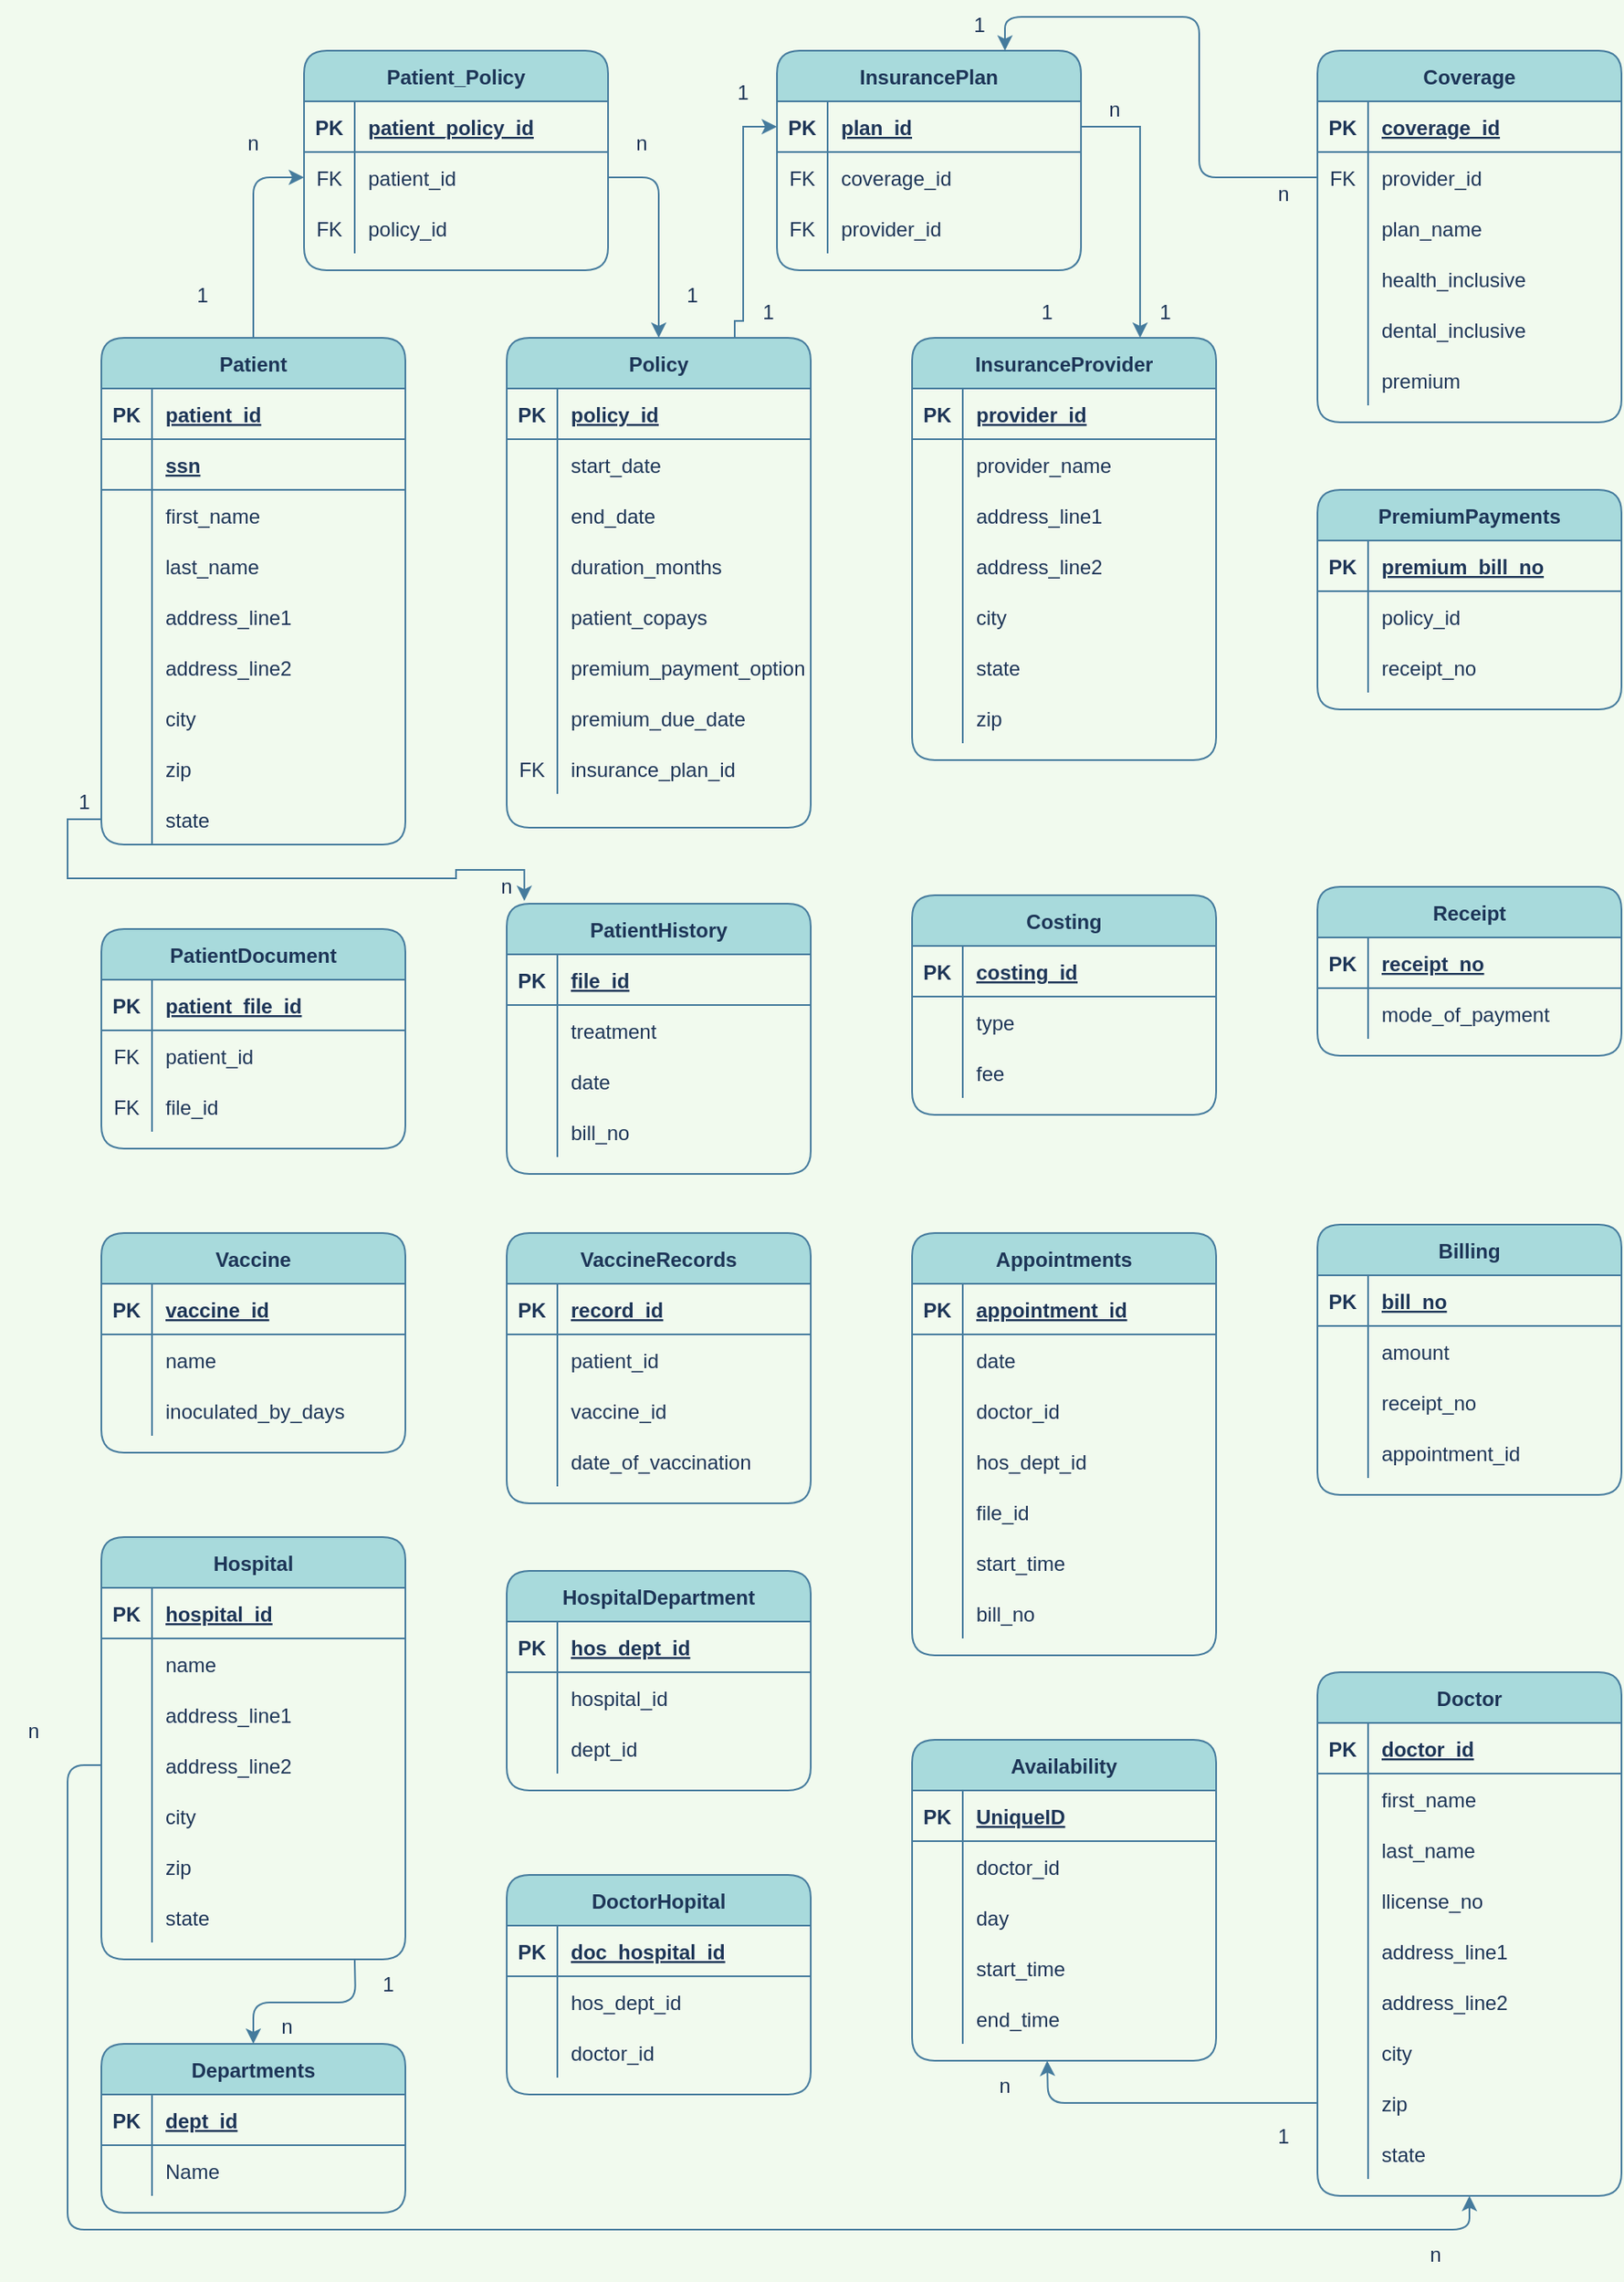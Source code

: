 <mxfile version="17.2.1" type="github">
  <diagram id="-re7Fl4iUlORcJyAnAeJ" name="Page-1">
    <mxGraphModel dx="2493" dy="1950" grid="1" gridSize="10" guides="1" tooltips="1" connect="1" arrows="1" fold="1" page="1" pageScale="1" pageWidth="850" pageHeight="1100" background="#F1FAEE" math="0" shadow="0">
      <root>
        <mxCell id="0" />
        <mxCell id="1" parent="0" />
        <mxCell id="vfIW13dFeW0UGaavU-Xg-40" style="edgeStyle=orthogonalEdgeStyle;curved=0;rounded=1;orthogonalLoop=1;jettySize=auto;html=1;exitX=0.5;exitY=0;exitDx=0;exitDy=0;entryX=0;entryY=0.5;entryDx=0;entryDy=0;fontColor=#1D3557;strokeColor=#457B9D;fillColor=#A8DADC;" edge="1" parent="1" source="RlTZQN4O3XcRx0RPwVub-17" target="RlTZQN4O3XcRx0RPwVub-52">
          <mxGeometry relative="1" as="geometry" />
        </mxCell>
        <mxCell id="RlTZQN4O3XcRx0RPwVub-17" value="Patient" style="shape=table;startSize=30;container=1;collapsible=1;childLayout=tableLayout;fixedRows=1;rowLines=0;fontStyle=1;align=center;resizeLast=1;fillColor=#A8DADC;strokeColor=#457B9D;fontColor=#1D3557;rounded=1;" parent="1" vertex="1">
          <mxGeometry x="20" y="180" width="180" height="300" as="geometry" />
        </mxCell>
        <mxCell id="RlTZQN4O3XcRx0RPwVub-18" value="" style="shape=tableRow;horizontal=0;startSize=0;swimlaneHead=0;swimlaneBody=0;fillColor=none;collapsible=0;dropTarget=0;points=[[0,0.5],[1,0.5]];portConstraint=eastwest;top=0;left=0;right=0;bottom=1;strokeColor=#457B9D;fontColor=#1D3557;rounded=1;" parent="RlTZQN4O3XcRx0RPwVub-17" vertex="1">
          <mxGeometry y="30" width="180" height="30" as="geometry" />
        </mxCell>
        <mxCell id="RlTZQN4O3XcRx0RPwVub-19" value="PK" style="shape=partialRectangle;connectable=0;fillColor=none;top=0;left=0;bottom=0;right=0;fontStyle=1;overflow=hidden;strokeColor=#457B9D;fontColor=#1D3557;rounded=1;" parent="RlTZQN4O3XcRx0RPwVub-18" vertex="1">
          <mxGeometry width="30" height="30" as="geometry">
            <mxRectangle width="30" height="30" as="alternateBounds" />
          </mxGeometry>
        </mxCell>
        <mxCell id="RlTZQN4O3XcRx0RPwVub-20" value="patient_id" style="shape=partialRectangle;connectable=0;fillColor=none;top=0;left=0;bottom=0;right=0;align=left;spacingLeft=6;fontStyle=5;overflow=hidden;strokeColor=#457B9D;fontColor=#1D3557;rounded=1;" parent="RlTZQN4O3XcRx0RPwVub-18" vertex="1">
          <mxGeometry x="30" width="150" height="30" as="geometry">
            <mxRectangle width="150" height="30" as="alternateBounds" />
          </mxGeometry>
        </mxCell>
        <mxCell id="6Uv_ISmWQm-AnraguKmT-1" style="shape=tableRow;horizontal=0;startSize=0;swimlaneHead=0;swimlaneBody=0;fillColor=none;collapsible=0;dropTarget=0;points=[[0,0.5],[1,0.5]];portConstraint=eastwest;top=0;left=0;right=0;bottom=1;strokeColor=#457B9D;fontColor=#1D3557;rounded=1;" parent="RlTZQN4O3XcRx0RPwVub-17" vertex="1">
          <mxGeometry y="60" width="180" height="30" as="geometry" />
        </mxCell>
        <mxCell id="6Uv_ISmWQm-AnraguKmT-2" style="shape=partialRectangle;connectable=0;fillColor=none;top=0;left=0;bottom=0;right=0;fontStyle=1;overflow=hidden;strokeColor=#457B9D;fontColor=#1D3557;rounded=1;" parent="6Uv_ISmWQm-AnraguKmT-1" vertex="1">
          <mxGeometry width="30" height="30" as="geometry">
            <mxRectangle width="30" height="30" as="alternateBounds" />
          </mxGeometry>
        </mxCell>
        <mxCell id="6Uv_ISmWQm-AnraguKmT-3" value="ssn" style="shape=partialRectangle;connectable=0;fillColor=none;top=0;left=0;bottom=0;right=0;align=left;spacingLeft=6;fontStyle=5;overflow=hidden;strokeColor=#457B9D;fontColor=#1D3557;rounded=1;" parent="6Uv_ISmWQm-AnraguKmT-1" vertex="1">
          <mxGeometry x="30" width="150" height="30" as="geometry">
            <mxRectangle width="150" height="30" as="alternateBounds" />
          </mxGeometry>
        </mxCell>
        <mxCell id="RlTZQN4O3XcRx0RPwVub-21" value="" style="shape=tableRow;horizontal=0;startSize=0;swimlaneHead=0;swimlaneBody=0;fillColor=none;collapsible=0;dropTarget=0;points=[[0,0.5],[1,0.5]];portConstraint=eastwest;top=0;left=0;right=0;bottom=0;strokeColor=#457B9D;fontColor=#1D3557;rounded=1;" parent="RlTZQN4O3XcRx0RPwVub-17" vertex="1">
          <mxGeometry y="90" width="180" height="30" as="geometry" />
        </mxCell>
        <mxCell id="RlTZQN4O3XcRx0RPwVub-22" value="" style="shape=partialRectangle;connectable=0;fillColor=none;top=0;left=0;bottom=0;right=0;editable=1;overflow=hidden;strokeColor=#457B9D;fontColor=#1D3557;rounded=1;" parent="RlTZQN4O3XcRx0RPwVub-21" vertex="1">
          <mxGeometry width="30" height="30" as="geometry">
            <mxRectangle width="30" height="30" as="alternateBounds" />
          </mxGeometry>
        </mxCell>
        <mxCell id="RlTZQN4O3XcRx0RPwVub-23" value="first_name" style="shape=partialRectangle;connectable=0;fillColor=none;top=0;left=0;bottom=0;right=0;align=left;spacingLeft=6;overflow=hidden;strokeColor=#457B9D;fontColor=#1D3557;rounded=1;" parent="RlTZQN4O3XcRx0RPwVub-21" vertex="1">
          <mxGeometry x="30" width="150" height="30" as="geometry">
            <mxRectangle width="150" height="30" as="alternateBounds" />
          </mxGeometry>
        </mxCell>
        <mxCell id="RlTZQN4O3XcRx0RPwVub-24" value="" style="shape=tableRow;horizontal=0;startSize=0;swimlaneHead=0;swimlaneBody=0;fillColor=none;collapsible=0;dropTarget=0;points=[[0,0.5],[1,0.5]];portConstraint=eastwest;top=0;left=0;right=0;bottom=0;strokeColor=#457B9D;fontColor=#1D3557;rounded=1;" parent="RlTZQN4O3XcRx0RPwVub-17" vertex="1">
          <mxGeometry y="120" width="180" height="30" as="geometry" />
        </mxCell>
        <mxCell id="RlTZQN4O3XcRx0RPwVub-25" value="" style="shape=partialRectangle;connectable=0;fillColor=none;top=0;left=0;bottom=0;right=0;editable=1;overflow=hidden;strokeColor=#457B9D;fontColor=#1D3557;rounded=1;" parent="RlTZQN4O3XcRx0RPwVub-24" vertex="1">
          <mxGeometry width="30" height="30" as="geometry">
            <mxRectangle width="30" height="30" as="alternateBounds" />
          </mxGeometry>
        </mxCell>
        <mxCell id="RlTZQN4O3XcRx0RPwVub-26" value="last_name" style="shape=partialRectangle;connectable=0;fillColor=none;top=0;left=0;bottom=0;right=0;align=left;spacingLeft=6;overflow=hidden;strokeColor=#457B9D;fontColor=#1D3557;rounded=1;" parent="RlTZQN4O3XcRx0RPwVub-24" vertex="1">
          <mxGeometry x="30" width="150" height="30" as="geometry">
            <mxRectangle width="150" height="30" as="alternateBounds" />
          </mxGeometry>
        </mxCell>
        <mxCell id="RlTZQN4O3XcRx0RPwVub-27" value="" style="shape=tableRow;horizontal=0;startSize=0;swimlaneHead=0;swimlaneBody=0;fillColor=none;collapsible=0;dropTarget=0;points=[[0,0.5],[1,0.5]];portConstraint=eastwest;top=0;left=0;right=0;bottom=0;strokeColor=#457B9D;fontColor=#1D3557;rounded=1;" parent="RlTZQN4O3XcRx0RPwVub-17" vertex="1">
          <mxGeometry y="150" width="180" height="30" as="geometry" />
        </mxCell>
        <mxCell id="RlTZQN4O3XcRx0RPwVub-28" value="" style="shape=partialRectangle;connectable=0;fillColor=none;top=0;left=0;bottom=0;right=0;editable=1;overflow=hidden;strokeColor=#457B9D;fontColor=#1D3557;rounded=1;" parent="RlTZQN4O3XcRx0RPwVub-27" vertex="1">
          <mxGeometry width="30" height="30" as="geometry">
            <mxRectangle width="30" height="30" as="alternateBounds" />
          </mxGeometry>
        </mxCell>
        <mxCell id="RlTZQN4O3XcRx0RPwVub-29" value="address_line1" style="shape=partialRectangle;connectable=0;fillColor=none;top=0;left=0;bottom=0;right=0;align=left;spacingLeft=6;overflow=hidden;strokeColor=#457B9D;fontColor=#1D3557;rounded=1;" parent="RlTZQN4O3XcRx0RPwVub-27" vertex="1">
          <mxGeometry x="30" width="150" height="30" as="geometry">
            <mxRectangle width="150" height="30" as="alternateBounds" />
          </mxGeometry>
        </mxCell>
        <mxCell id="RlTZQN4O3XcRx0RPwVub-33" style="shape=tableRow;horizontal=0;startSize=0;swimlaneHead=0;swimlaneBody=0;fillColor=none;collapsible=0;dropTarget=0;points=[[0,0.5],[1,0.5]];portConstraint=eastwest;top=0;left=0;right=0;bottom=0;strokeColor=#457B9D;fontColor=#1D3557;rounded=1;" parent="RlTZQN4O3XcRx0RPwVub-17" vertex="1">
          <mxGeometry y="180" width="180" height="30" as="geometry" />
        </mxCell>
        <mxCell id="RlTZQN4O3XcRx0RPwVub-34" style="shape=partialRectangle;connectable=0;fillColor=none;top=0;left=0;bottom=0;right=0;editable=1;overflow=hidden;strokeColor=#457B9D;fontColor=#1D3557;rounded=1;" parent="RlTZQN4O3XcRx0RPwVub-33" vertex="1">
          <mxGeometry width="30" height="30" as="geometry">
            <mxRectangle width="30" height="30" as="alternateBounds" />
          </mxGeometry>
        </mxCell>
        <mxCell id="RlTZQN4O3XcRx0RPwVub-35" value="address_line2" style="shape=partialRectangle;connectable=0;fillColor=none;top=0;left=0;bottom=0;right=0;align=left;spacingLeft=6;overflow=hidden;strokeColor=#457B9D;fontColor=#1D3557;rounded=1;" parent="RlTZQN4O3XcRx0RPwVub-33" vertex="1">
          <mxGeometry x="30" width="150" height="30" as="geometry">
            <mxRectangle width="150" height="30" as="alternateBounds" />
          </mxGeometry>
        </mxCell>
        <mxCell id="RlTZQN4O3XcRx0RPwVub-36" style="shape=tableRow;horizontal=0;startSize=0;swimlaneHead=0;swimlaneBody=0;fillColor=none;collapsible=0;dropTarget=0;points=[[0,0.5],[1,0.5]];portConstraint=eastwest;top=0;left=0;right=0;bottom=0;strokeColor=#457B9D;fontColor=#1D3557;rounded=1;" parent="RlTZQN4O3XcRx0RPwVub-17" vertex="1">
          <mxGeometry y="210" width="180" height="30" as="geometry" />
        </mxCell>
        <mxCell id="RlTZQN4O3XcRx0RPwVub-37" style="shape=partialRectangle;connectable=0;fillColor=none;top=0;left=0;bottom=0;right=0;editable=1;overflow=hidden;strokeColor=#457B9D;fontColor=#1D3557;rounded=1;" parent="RlTZQN4O3XcRx0RPwVub-36" vertex="1">
          <mxGeometry width="30" height="30" as="geometry">
            <mxRectangle width="30" height="30" as="alternateBounds" />
          </mxGeometry>
        </mxCell>
        <mxCell id="RlTZQN4O3XcRx0RPwVub-38" value="city" style="shape=partialRectangle;connectable=0;fillColor=none;top=0;left=0;bottom=0;right=0;align=left;spacingLeft=6;overflow=hidden;strokeColor=#457B9D;fontColor=#1D3557;rounded=1;" parent="RlTZQN4O3XcRx0RPwVub-36" vertex="1">
          <mxGeometry x="30" width="150" height="30" as="geometry">
            <mxRectangle width="150" height="30" as="alternateBounds" />
          </mxGeometry>
        </mxCell>
        <mxCell id="RlTZQN4O3XcRx0RPwVub-39" style="shape=tableRow;horizontal=0;startSize=0;swimlaneHead=0;swimlaneBody=0;fillColor=none;collapsible=0;dropTarget=0;points=[[0,0.5],[1,0.5]];portConstraint=eastwest;top=0;left=0;right=0;bottom=0;strokeColor=#457B9D;fontColor=#1D3557;rounded=1;" parent="RlTZQN4O3XcRx0RPwVub-17" vertex="1">
          <mxGeometry y="240" width="180" height="30" as="geometry" />
        </mxCell>
        <mxCell id="RlTZQN4O3XcRx0RPwVub-40" style="shape=partialRectangle;connectable=0;fillColor=none;top=0;left=0;bottom=0;right=0;editable=1;overflow=hidden;strokeColor=#457B9D;fontColor=#1D3557;rounded=1;" parent="RlTZQN4O3XcRx0RPwVub-39" vertex="1">
          <mxGeometry width="30" height="30" as="geometry">
            <mxRectangle width="30" height="30" as="alternateBounds" />
          </mxGeometry>
        </mxCell>
        <mxCell id="RlTZQN4O3XcRx0RPwVub-41" value="zip" style="shape=partialRectangle;connectable=0;fillColor=none;top=0;left=0;bottom=0;right=0;align=left;spacingLeft=6;overflow=hidden;strokeColor=#457B9D;fontColor=#1D3557;rounded=1;" parent="RlTZQN4O3XcRx0RPwVub-39" vertex="1">
          <mxGeometry x="30" width="150" height="30" as="geometry">
            <mxRectangle width="150" height="30" as="alternateBounds" />
          </mxGeometry>
        </mxCell>
        <mxCell id="P6ED_a12FZcSG6htXwYY-7" style="shape=tableRow;horizontal=0;startSize=0;swimlaneHead=0;swimlaneBody=0;fillColor=none;collapsible=0;dropTarget=0;points=[[0,0.5],[1,0.5]];portConstraint=eastwest;top=0;left=0;right=0;bottom=0;strokeColor=#457B9D;fontColor=#1D3557;rounded=1;" parent="RlTZQN4O3XcRx0RPwVub-17" vertex="1">
          <mxGeometry y="270" width="180" height="30" as="geometry" />
        </mxCell>
        <mxCell id="P6ED_a12FZcSG6htXwYY-8" style="shape=partialRectangle;connectable=0;fillColor=none;top=0;left=0;bottom=0;right=0;editable=1;overflow=hidden;strokeColor=#457B9D;fontColor=#1D3557;rounded=1;" parent="P6ED_a12FZcSG6htXwYY-7" vertex="1">
          <mxGeometry width="30" height="30" as="geometry">
            <mxRectangle width="30" height="30" as="alternateBounds" />
          </mxGeometry>
        </mxCell>
        <mxCell id="P6ED_a12FZcSG6htXwYY-9" value="state" style="shape=partialRectangle;connectable=0;fillColor=none;top=0;left=0;bottom=0;right=0;align=left;spacingLeft=6;overflow=hidden;strokeColor=#457B9D;fontColor=#1D3557;rounded=1;" parent="P6ED_a12FZcSG6htXwYY-7" vertex="1">
          <mxGeometry x="30" width="150" height="30" as="geometry">
            <mxRectangle width="150" height="30" as="alternateBounds" />
          </mxGeometry>
        </mxCell>
        <mxCell id="RlTZQN4O3XcRx0RPwVub-48" value="Patient_Policy" style="shape=table;startSize=30;container=1;collapsible=1;childLayout=tableLayout;fixedRows=1;rowLines=0;fontStyle=1;align=center;resizeLast=1;rounded=1;fontColor=#1D3557;strokeColor=#457B9D;fillColor=#A8DADC;" parent="1" vertex="1">
          <mxGeometry x="140" y="10" width="180" height="130" as="geometry" />
        </mxCell>
        <mxCell id="RlTZQN4O3XcRx0RPwVub-49" value="" style="shape=tableRow;horizontal=0;startSize=0;swimlaneHead=0;swimlaneBody=0;fillColor=none;collapsible=0;dropTarget=0;points=[[0,0.5],[1,0.5]];portConstraint=eastwest;top=0;left=0;right=0;bottom=1;rounded=1;fontColor=#1D3557;strokeColor=#457B9D;" parent="RlTZQN4O3XcRx0RPwVub-48" vertex="1">
          <mxGeometry y="30" width="180" height="30" as="geometry" />
        </mxCell>
        <mxCell id="RlTZQN4O3XcRx0RPwVub-50" value="PK" style="shape=partialRectangle;connectable=0;fillColor=none;top=0;left=0;bottom=0;right=0;fontStyle=1;overflow=hidden;rounded=1;fontColor=#1D3557;strokeColor=#457B9D;" parent="RlTZQN4O3XcRx0RPwVub-49" vertex="1">
          <mxGeometry width="30" height="30" as="geometry">
            <mxRectangle width="30" height="30" as="alternateBounds" />
          </mxGeometry>
        </mxCell>
        <mxCell id="RlTZQN4O3XcRx0RPwVub-51" value="patient_policy_id" style="shape=partialRectangle;connectable=0;fillColor=none;top=0;left=0;bottom=0;right=0;align=left;spacingLeft=6;fontStyle=5;overflow=hidden;rounded=1;fontColor=#1D3557;strokeColor=#457B9D;" parent="RlTZQN4O3XcRx0RPwVub-49" vertex="1">
          <mxGeometry x="30" width="150" height="30" as="geometry">
            <mxRectangle width="150" height="30" as="alternateBounds" />
          </mxGeometry>
        </mxCell>
        <mxCell id="RlTZQN4O3XcRx0RPwVub-52" value="" style="shape=tableRow;horizontal=0;startSize=0;swimlaneHead=0;swimlaneBody=0;fillColor=none;collapsible=0;dropTarget=0;points=[[0,0.5],[1,0.5]];portConstraint=eastwest;top=0;left=0;right=0;bottom=0;rounded=1;fontColor=#1D3557;strokeColor=#457B9D;" parent="RlTZQN4O3XcRx0RPwVub-48" vertex="1">
          <mxGeometry y="60" width="180" height="30" as="geometry" />
        </mxCell>
        <mxCell id="RlTZQN4O3XcRx0RPwVub-53" value="FK" style="shape=partialRectangle;connectable=0;fillColor=none;top=0;left=0;bottom=0;right=0;editable=1;overflow=hidden;rounded=1;fontColor=#1D3557;strokeColor=#457B9D;" parent="RlTZQN4O3XcRx0RPwVub-52" vertex="1">
          <mxGeometry width="30" height="30" as="geometry">
            <mxRectangle width="30" height="30" as="alternateBounds" />
          </mxGeometry>
        </mxCell>
        <mxCell id="RlTZQN4O3XcRx0RPwVub-54" value="patient_id" style="shape=partialRectangle;connectable=0;fillColor=none;top=0;left=0;bottom=0;right=0;align=left;spacingLeft=6;overflow=hidden;rounded=1;fontColor=#1D3557;strokeColor=#457B9D;" parent="RlTZQN4O3XcRx0RPwVub-52" vertex="1">
          <mxGeometry x="30" width="150" height="30" as="geometry">
            <mxRectangle width="150" height="30" as="alternateBounds" />
          </mxGeometry>
        </mxCell>
        <mxCell id="RlTZQN4O3XcRx0RPwVub-55" value="" style="shape=tableRow;horizontal=0;startSize=0;swimlaneHead=0;swimlaneBody=0;fillColor=none;collapsible=0;dropTarget=0;points=[[0,0.5],[1,0.5]];portConstraint=eastwest;top=0;left=0;right=0;bottom=0;rounded=1;fontColor=#1D3557;strokeColor=#457B9D;" parent="RlTZQN4O3XcRx0RPwVub-48" vertex="1">
          <mxGeometry y="90" width="180" height="30" as="geometry" />
        </mxCell>
        <mxCell id="RlTZQN4O3XcRx0RPwVub-56" value="FK" style="shape=partialRectangle;connectable=0;fillColor=none;top=0;left=0;bottom=0;right=0;editable=1;overflow=hidden;rounded=1;fontColor=#1D3557;strokeColor=#457B9D;" parent="RlTZQN4O3XcRx0RPwVub-55" vertex="1">
          <mxGeometry width="30" height="30" as="geometry">
            <mxRectangle width="30" height="30" as="alternateBounds" />
          </mxGeometry>
        </mxCell>
        <mxCell id="RlTZQN4O3XcRx0RPwVub-57" value="policy_id" style="shape=partialRectangle;connectable=0;fillColor=none;top=0;left=0;bottom=0;right=0;align=left;spacingLeft=6;overflow=hidden;rounded=1;fontColor=#1D3557;strokeColor=#457B9D;" parent="RlTZQN4O3XcRx0RPwVub-55" vertex="1">
          <mxGeometry x="30" width="150" height="30" as="geometry">
            <mxRectangle width="150" height="30" as="alternateBounds" />
          </mxGeometry>
        </mxCell>
        <mxCell id="WZZz1jhd8k2xXOur8kx4-2" value="Policy" style="shape=table;startSize=30;container=1;collapsible=1;childLayout=tableLayout;fixedRows=1;rowLines=0;fontStyle=1;align=center;resizeLast=1;rounded=1;fontColor=#1D3557;strokeColor=#457B9D;fillColor=#A8DADC;" parent="1" vertex="1">
          <mxGeometry x="260" y="180" width="180" height="290" as="geometry">
            <mxRectangle x="260" y="180" width="70" height="30" as="alternateBounds" />
          </mxGeometry>
        </mxCell>
        <mxCell id="WZZz1jhd8k2xXOur8kx4-3" value="" style="shape=tableRow;horizontal=0;startSize=0;swimlaneHead=0;swimlaneBody=0;fillColor=none;collapsible=0;dropTarget=0;points=[[0,0.5],[1,0.5]];portConstraint=eastwest;top=0;left=0;right=0;bottom=1;rounded=1;fontColor=#1D3557;strokeColor=#457B9D;" parent="WZZz1jhd8k2xXOur8kx4-2" vertex="1">
          <mxGeometry y="30" width="180" height="30" as="geometry" />
        </mxCell>
        <mxCell id="WZZz1jhd8k2xXOur8kx4-4" value="PK" style="shape=partialRectangle;connectable=0;fillColor=none;top=0;left=0;bottom=0;right=0;fontStyle=1;overflow=hidden;rounded=1;fontColor=#1D3557;strokeColor=#457B9D;" parent="WZZz1jhd8k2xXOur8kx4-3" vertex="1">
          <mxGeometry width="30" height="30" as="geometry">
            <mxRectangle width="30" height="30" as="alternateBounds" />
          </mxGeometry>
        </mxCell>
        <mxCell id="WZZz1jhd8k2xXOur8kx4-5" value="policy_id" style="shape=partialRectangle;connectable=0;fillColor=none;top=0;left=0;bottom=0;right=0;align=left;spacingLeft=6;fontStyle=5;overflow=hidden;rounded=1;fontColor=#1D3557;strokeColor=#457B9D;" parent="WZZz1jhd8k2xXOur8kx4-3" vertex="1">
          <mxGeometry x="30" width="150" height="30" as="geometry">
            <mxRectangle width="150" height="30" as="alternateBounds" />
          </mxGeometry>
        </mxCell>
        <mxCell id="WZZz1jhd8k2xXOur8kx4-6" value="" style="shape=tableRow;horizontal=0;startSize=0;swimlaneHead=0;swimlaneBody=0;fillColor=none;collapsible=0;dropTarget=0;points=[[0,0.5],[1,0.5]];portConstraint=eastwest;top=0;left=0;right=0;bottom=0;rounded=1;fontColor=#1D3557;strokeColor=#457B9D;" parent="WZZz1jhd8k2xXOur8kx4-2" vertex="1">
          <mxGeometry y="60" width="180" height="30" as="geometry" />
        </mxCell>
        <mxCell id="WZZz1jhd8k2xXOur8kx4-7" value="" style="shape=partialRectangle;connectable=0;fillColor=none;top=0;left=0;bottom=0;right=0;editable=1;overflow=hidden;rounded=1;fontColor=#1D3557;strokeColor=#457B9D;" parent="WZZz1jhd8k2xXOur8kx4-6" vertex="1">
          <mxGeometry width="30" height="30" as="geometry">
            <mxRectangle width="30" height="30" as="alternateBounds" />
          </mxGeometry>
        </mxCell>
        <mxCell id="WZZz1jhd8k2xXOur8kx4-8" value="start_date" style="shape=partialRectangle;connectable=0;fillColor=none;top=0;left=0;bottom=0;right=0;align=left;spacingLeft=6;overflow=hidden;rounded=1;fontColor=#1D3557;strokeColor=#457B9D;" parent="WZZz1jhd8k2xXOur8kx4-6" vertex="1">
          <mxGeometry x="30" width="150" height="30" as="geometry">
            <mxRectangle width="150" height="30" as="alternateBounds" />
          </mxGeometry>
        </mxCell>
        <mxCell id="WZZz1jhd8k2xXOur8kx4-9" value="" style="shape=tableRow;horizontal=0;startSize=0;swimlaneHead=0;swimlaneBody=0;fillColor=none;collapsible=0;dropTarget=0;points=[[0,0.5],[1,0.5]];portConstraint=eastwest;top=0;left=0;right=0;bottom=0;rounded=1;fontColor=#1D3557;strokeColor=#457B9D;" parent="WZZz1jhd8k2xXOur8kx4-2" vertex="1">
          <mxGeometry y="90" width="180" height="30" as="geometry" />
        </mxCell>
        <mxCell id="WZZz1jhd8k2xXOur8kx4-10" value="" style="shape=partialRectangle;connectable=0;fillColor=none;top=0;left=0;bottom=0;right=0;editable=1;overflow=hidden;rounded=1;fontColor=#1D3557;strokeColor=#457B9D;" parent="WZZz1jhd8k2xXOur8kx4-9" vertex="1">
          <mxGeometry width="30" height="30" as="geometry">
            <mxRectangle width="30" height="30" as="alternateBounds" />
          </mxGeometry>
        </mxCell>
        <mxCell id="WZZz1jhd8k2xXOur8kx4-11" value="end_date" style="shape=partialRectangle;connectable=0;fillColor=none;top=0;left=0;bottom=0;right=0;align=left;spacingLeft=6;overflow=hidden;rounded=1;fontColor=#1D3557;strokeColor=#457B9D;" parent="WZZz1jhd8k2xXOur8kx4-9" vertex="1">
          <mxGeometry x="30" width="150" height="30" as="geometry">
            <mxRectangle width="150" height="30" as="alternateBounds" />
          </mxGeometry>
        </mxCell>
        <mxCell id="WZZz1jhd8k2xXOur8kx4-34" style="shape=tableRow;horizontal=0;startSize=0;swimlaneHead=0;swimlaneBody=0;fillColor=none;collapsible=0;dropTarget=0;points=[[0,0.5],[1,0.5]];portConstraint=eastwest;top=0;left=0;right=0;bottom=0;rounded=1;fontColor=#1D3557;strokeColor=#457B9D;" parent="WZZz1jhd8k2xXOur8kx4-2" vertex="1">
          <mxGeometry y="120" width="180" height="30" as="geometry" />
        </mxCell>
        <mxCell id="WZZz1jhd8k2xXOur8kx4-35" style="shape=partialRectangle;connectable=0;fillColor=none;top=0;left=0;bottom=0;right=0;editable=1;overflow=hidden;rounded=1;fontColor=#1D3557;strokeColor=#457B9D;" parent="WZZz1jhd8k2xXOur8kx4-34" vertex="1">
          <mxGeometry width="30" height="30" as="geometry">
            <mxRectangle width="30" height="30" as="alternateBounds" />
          </mxGeometry>
        </mxCell>
        <mxCell id="WZZz1jhd8k2xXOur8kx4-36" value="duration_months" style="shape=partialRectangle;connectable=0;fillColor=none;top=0;left=0;bottom=0;right=0;align=left;spacingLeft=6;overflow=hidden;rounded=1;fontColor=#1D3557;strokeColor=#457B9D;" parent="WZZz1jhd8k2xXOur8kx4-34" vertex="1">
          <mxGeometry x="30" width="150" height="30" as="geometry">
            <mxRectangle width="150" height="30" as="alternateBounds" />
          </mxGeometry>
        </mxCell>
        <mxCell id="WZZz1jhd8k2xXOur8kx4-12" value="" style="shape=tableRow;horizontal=0;startSize=0;swimlaneHead=0;swimlaneBody=0;fillColor=none;collapsible=0;dropTarget=0;points=[[0,0.5],[1,0.5]];portConstraint=eastwest;top=0;left=0;right=0;bottom=0;rounded=1;fontColor=#1D3557;strokeColor=#457B9D;" parent="WZZz1jhd8k2xXOur8kx4-2" vertex="1">
          <mxGeometry y="150" width="180" height="30" as="geometry" />
        </mxCell>
        <mxCell id="WZZz1jhd8k2xXOur8kx4-13" value="" style="shape=partialRectangle;connectable=0;fillColor=none;top=0;left=0;bottom=0;right=0;editable=1;overflow=hidden;rounded=1;fontColor=#1D3557;strokeColor=#457B9D;" parent="WZZz1jhd8k2xXOur8kx4-12" vertex="1">
          <mxGeometry width="30" height="30" as="geometry">
            <mxRectangle width="30" height="30" as="alternateBounds" />
          </mxGeometry>
        </mxCell>
        <mxCell id="WZZz1jhd8k2xXOur8kx4-14" value="patient_copays" style="shape=partialRectangle;connectable=0;fillColor=none;top=0;left=0;bottom=0;right=0;align=left;spacingLeft=6;overflow=hidden;rounded=1;fontColor=#1D3557;strokeColor=#457B9D;" parent="WZZz1jhd8k2xXOur8kx4-12" vertex="1">
          <mxGeometry x="30" width="150" height="30" as="geometry">
            <mxRectangle width="150" height="30" as="alternateBounds" />
          </mxGeometry>
        </mxCell>
        <mxCell id="WZZz1jhd8k2xXOur8kx4-59" style="shape=tableRow;horizontal=0;startSize=0;swimlaneHead=0;swimlaneBody=0;fillColor=none;collapsible=0;dropTarget=0;points=[[0,0.5],[1,0.5]];portConstraint=eastwest;top=0;left=0;right=0;bottom=0;rounded=1;fontColor=#1D3557;strokeColor=#457B9D;" parent="WZZz1jhd8k2xXOur8kx4-2" vertex="1">
          <mxGeometry y="180" width="180" height="30" as="geometry" />
        </mxCell>
        <mxCell id="WZZz1jhd8k2xXOur8kx4-60" style="shape=partialRectangle;connectable=0;fillColor=none;top=0;left=0;bottom=0;right=0;editable=1;overflow=hidden;rounded=1;fontColor=#1D3557;strokeColor=#457B9D;" parent="WZZz1jhd8k2xXOur8kx4-59" vertex="1">
          <mxGeometry width="30" height="30" as="geometry">
            <mxRectangle width="30" height="30" as="alternateBounds" />
          </mxGeometry>
        </mxCell>
        <mxCell id="WZZz1jhd8k2xXOur8kx4-61" value="premium_payment_option" style="shape=partialRectangle;connectable=0;fillColor=none;top=0;left=0;bottom=0;right=0;align=left;spacingLeft=6;overflow=hidden;rounded=1;fontColor=#1D3557;strokeColor=#457B9D;" parent="WZZz1jhd8k2xXOur8kx4-59" vertex="1">
          <mxGeometry x="30" width="150" height="30" as="geometry">
            <mxRectangle width="150" height="30" as="alternateBounds" />
          </mxGeometry>
        </mxCell>
        <mxCell id="P6ED_a12FZcSG6htXwYY-26" style="shape=tableRow;horizontal=0;startSize=0;swimlaneHead=0;swimlaneBody=0;fillColor=none;collapsible=0;dropTarget=0;points=[[0,0.5],[1,0.5]];portConstraint=eastwest;top=0;left=0;right=0;bottom=0;rounded=1;fontColor=#1D3557;strokeColor=#457B9D;" parent="WZZz1jhd8k2xXOur8kx4-2" vertex="1">
          <mxGeometry y="210" width="180" height="30" as="geometry" />
        </mxCell>
        <mxCell id="P6ED_a12FZcSG6htXwYY-27" style="shape=partialRectangle;connectable=0;fillColor=none;top=0;left=0;bottom=0;right=0;editable=1;overflow=hidden;rounded=1;fontColor=#1D3557;strokeColor=#457B9D;" parent="P6ED_a12FZcSG6htXwYY-26" vertex="1">
          <mxGeometry width="30" height="30" as="geometry">
            <mxRectangle width="30" height="30" as="alternateBounds" />
          </mxGeometry>
        </mxCell>
        <mxCell id="P6ED_a12FZcSG6htXwYY-28" value="premium_due_date" style="shape=partialRectangle;connectable=0;fillColor=none;top=0;left=0;bottom=0;right=0;align=left;spacingLeft=6;overflow=hidden;rounded=1;fontColor=#1D3557;strokeColor=#457B9D;" parent="P6ED_a12FZcSG6htXwYY-26" vertex="1">
          <mxGeometry x="30" width="150" height="30" as="geometry">
            <mxRectangle width="150" height="30" as="alternateBounds" />
          </mxGeometry>
        </mxCell>
        <mxCell id="WZZz1jhd8k2xXOur8kx4-18" style="shape=tableRow;horizontal=0;startSize=0;swimlaneHead=0;swimlaneBody=0;fillColor=none;collapsible=0;dropTarget=0;points=[[0,0.5],[1,0.5]];portConstraint=eastwest;top=0;left=0;right=0;bottom=0;rounded=1;fontColor=#1D3557;strokeColor=#457B9D;" parent="WZZz1jhd8k2xXOur8kx4-2" vertex="1">
          <mxGeometry y="240" width="180" height="30" as="geometry" />
        </mxCell>
        <mxCell id="WZZz1jhd8k2xXOur8kx4-19" value="FK" style="shape=partialRectangle;connectable=0;fillColor=none;top=0;left=0;bottom=0;right=0;editable=1;overflow=hidden;rounded=1;fontColor=#1D3557;strokeColor=#457B9D;" parent="WZZz1jhd8k2xXOur8kx4-18" vertex="1">
          <mxGeometry width="30" height="30" as="geometry">
            <mxRectangle width="30" height="30" as="alternateBounds" />
          </mxGeometry>
        </mxCell>
        <mxCell id="WZZz1jhd8k2xXOur8kx4-20" value="insurance_plan_id" style="shape=partialRectangle;connectable=0;fillColor=none;top=0;left=0;bottom=0;right=0;align=left;spacingLeft=6;overflow=hidden;rounded=1;fontColor=#1D3557;strokeColor=#457B9D;" parent="WZZz1jhd8k2xXOur8kx4-18" vertex="1">
          <mxGeometry x="30" width="150" height="30" as="geometry">
            <mxRectangle width="150" height="30" as="alternateBounds" />
          </mxGeometry>
        </mxCell>
        <mxCell id="WZZz1jhd8k2xXOur8kx4-21" value="InsurancePlan" style="shape=table;startSize=30;container=1;collapsible=1;childLayout=tableLayout;fixedRows=1;rowLines=0;fontStyle=1;align=center;resizeLast=1;rounded=1;fontColor=#1D3557;strokeColor=#457B9D;fillColor=#A8DADC;" parent="1" vertex="1">
          <mxGeometry x="420" y="10" width="180" height="130" as="geometry" />
        </mxCell>
        <mxCell id="WZZz1jhd8k2xXOur8kx4-22" value="" style="shape=tableRow;horizontal=0;startSize=0;swimlaneHead=0;swimlaneBody=0;fillColor=none;collapsible=0;dropTarget=0;points=[[0,0.5],[1,0.5]];portConstraint=eastwest;top=0;left=0;right=0;bottom=1;rounded=1;fontColor=#1D3557;strokeColor=#457B9D;" parent="WZZz1jhd8k2xXOur8kx4-21" vertex="1">
          <mxGeometry y="30" width="180" height="30" as="geometry" />
        </mxCell>
        <mxCell id="WZZz1jhd8k2xXOur8kx4-23" value="PK" style="shape=partialRectangle;connectable=0;fillColor=none;top=0;left=0;bottom=0;right=0;fontStyle=1;overflow=hidden;rounded=1;fontColor=#1D3557;strokeColor=#457B9D;" parent="WZZz1jhd8k2xXOur8kx4-22" vertex="1">
          <mxGeometry width="30" height="30" as="geometry">
            <mxRectangle width="30" height="30" as="alternateBounds" />
          </mxGeometry>
        </mxCell>
        <mxCell id="WZZz1jhd8k2xXOur8kx4-24" value="plan_id" style="shape=partialRectangle;connectable=0;fillColor=none;top=0;left=0;bottom=0;right=0;align=left;spacingLeft=6;fontStyle=5;overflow=hidden;rounded=1;fontColor=#1D3557;strokeColor=#457B9D;" parent="WZZz1jhd8k2xXOur8kx4-22" vertex="1">
          <mxGeometry x="30" width="150" height="30" as="geometry">
            <mxRectangle width="150" height="30" as="alternateBounds" />
          </mxGeometry>
        </mxCell>
        <mxCell id="WZZz1jhd8k2xXOur8kx4-25" value="" style="shape=tableRow;horizontal=0;startSize=0;swimlaneHead=0;swimlaneBody=0;fillColor=none;collapsible=0;dropTarget=0;points=[[0,0.5],[1,0.5]];portConstraint=eastwest;top=0;left=0;right=0;bottom=0;rounded=1;fontColor=#1D3557;strokeColor=#457B9D;" parent="WZZz1jhd8k2xXOur8kx4-21" vertex="1">
          <mxGeometry y="60" width="180" height="30" as="geometry" />
        </mxCell>
        <mxCell id="WZZz1jhd8k2xXOur8kx4-26" value="FK" style="shape=partialRectangle;connectable=0;fillColor=none;top=0;left=0;bottom=0;right=0;editable=1;overflow=hidden;rounded=1;fontColor=#1D3557;strokeColor=#457B9D;" parent="WZZz1jhd8k2xXOur8kx4-25" vertex="1">
          <mxGeometry width="30" height="30" as="geometry">
            <mxRectangle width="30" height="30" as="alternateBounds" />
          </mxGeometry>
        </mxCell>
        <mxCell id="WZZz1jhd8k2xXOur8kx4-27" value="coverage_id" style="shape=partialRectangle;connectable=0;fillColor=none;top=0;left=0;bottom=0;right=0;align=left;spacingLeft=6;overflow=hidden;rounded=1;fontColor=#1D3557;strokeColor=#457B9D;" parent="WZZz1jhd8k2xXOur8kx4-25" vertex="1">
          <mxGeometry x="30" width="150" height="30" as="geometry">
            <mxRectangle width="150" height="30" as="alternateBounds" />
          </mxGeometry>
        </mxCell>
        <mxCell id="WZZz1jhd8k2xXOur8kx4-28" value="" style="shape=tableRow;horizontal=0;startSize=0;swimlaneHead=0;swimlaneBody=0;fillColor=none;collapsible=0;dropTarget=0;points=[[0,0.5],[1,0.5]];portConstraint=eastwest;top=0;left=0;right=0;bottom=0;rounded=1;fontColor=#1D3557;strokeColor=#457B9D;" parent="WZZz1jhd8k2xXOur8kx4-21" vertex="1">
          <mxGeometry y="90" width="180" height="30" as="geometry" />
        </mxCell>
        <mxCell id="WZZz1jhd8k2xXOur8kx4-29" value="FK" style="shape=partialRectangle;connectable=0;fillColor=none;top=0;left=0;bottom=0;right=0;editable=1;overflow=hidden;rounded=1;fontColor=#1D3557;strokeColor=#457B9D;" parent="WZZz1jhd8k2xXOur8kx4-28" vertex="1">
          <mxGeometry width="30" height="30" as="geometry">
            <mxRectangle width="30" height="30" as="alternateBounds" />
          </mxGeometry>
        </mxCell>
        <mxCell id="WZZz1jhd8k2xXOur8kx4-30" value="provider_id" style="shape=partialRectangle;connectable=0;fillColor=none;top=0;left=0;bottom=0;right=0;align=left;spacingLeft=6;overflow=hidden;rounded=1;fontColor=#1D3557;strokeColor=#457B9D;" parent="WZZz1jhd8k2xXOur8kx4-28" vertex="1">
          <mxGeometry x="30" width="150" height="30" as="geometry">
            <mxRectangle width="150" height="30" as="alternateBounds" />
          </mxGeometry>
        </mxCell>
        <mxCell id="WZZz1jhd8k2xXOur8kx4-40" value="Coverage" style="shape=table;startSize=30;container=1;collapsible=1;childLayout=tableLayout;fixedRows=1;rowLines=0;fontStyle=1;align=center;resizeLast=1;rounded=1;fontColor=#1D3557;strokeColor=#457B9D;fillColor=#A8DADC;" parent="1" vertex="1">
          <mxGeometry x="740" y="10" width="180" height="220" as="geometry" />
        </mxCell>
        <mxCell id="WZZz1jhd8k2xXOur8kx4-41" value="" style="shape=tableRow;horizontal=0;startSize=0;swimlaneHead=0;swimlaneBody=0;fillColor=none;collapsible=0;dropTarget=0;points=[[0,0.5],[1,0.5]];portConstraint=eastwest;top=0;left=0;right=0;bottom=1;rounded=1;fontColor=#1D3557;strokeColor=#457B9D;" parent="WZZz1jhd8k2xXOur8kx4-40" vertex="1">
          <mxGeometry y="30" width="180" height="30" as="geometry" />
        </mxCell>
        <mxCell id="WZZz1jhd8k2xXOur8kx4-42" value="PK" style="shape=partialRectangle;connectable=0;fillColor=none;top=0;left=0;bottom=0;right=0;fontStyle=1;overflow=hidden;rounded=1;fontColor=#1D3557;strokeColor=#457B9D;" parent="WZZz1jhd8k2xXOur8kx4-41" vertex="1">
          <mxGeometry width="30" height="30" as="geometry">
            <mxRectangle width="30" height="30" as="alternateBounds" />
          </mxGeometry>
        </mxCell>
        <mxCell id="WZZz1jhd8k2xXOur8kx4-43" value="coverage_id" style="shape=partialRectangle;connectable=0;fillColor=none;top=0;left=0;bottom=0;right=0;align=left;spacingLeft=6;fontStyle=5;overflow=hidden;rounded=1;fontColor=#1D3557;strokeColor=#457B9D;" parent="WZZz1jhd8k2xXOur8kx4-41" vertex="1">
          <mxGeometry x="30" width="150" height="30" as="geometry">
            <mxRectangle width="150" height="30" as="alternateBounds" />
          </mxGeometry>
        </mxCell>
        <mxCell id="WZZz1jhd8k2xXOur8kx4-53" style="shape=tableRow;horizontal=0;startSize=0;swimlaneHead=0;swimlaneBody=0;fillColor=none;collapsible=0;dropTarget=0;points=[[0,0.5],[1,0.5]];portConstraint=eastwest;top=0;left=0;right=0;bottom=0;rounded=1;fontColor=#1D3557;strokeColor=#457B9D;" parent="WZZz1jhd8k2xXOur8kx4-40" vertex="1">
          <mxGeometry y="60" width="180" height="30" as="geometry" />
        </mxCell>
        <mxCell id="WZZz1jhd8k2xXOur8kx4-54" value="FK" style="shape=partialRectangle;connectable=0;fillColor=none;top=0;left=0;bottom=0;right=0;editable=1;overflow=hidden;rounded=1;fontColor=#1D3557;strokeColor=#457B9D;" parent="WZZz1jhd8k2xXOur8kx4-53" vertex="1">
          <mxGeometry width="30" height="30" as="geometry">
            <mxRectangle width="30" height="30" as="alternateBounds" />
          </mxGeometry>
        </mxCell>
        <mxCell id="WZZz1jhd8k2xXOur8kx4-55" value="provider_id" style="shape=partialRectangle;connectable=0;fillColor=none;top=0;left=0;bottom=0;right=0;align=left;spacingLeft=6;overflow=hidden;rounded=1;fontColor=#1D3557;strokeColor=#457B9D;" parent="WZZz1jhd8k2xXOur8kx4-53" vertex="1">
          <mxGeometry x="30" width="150" height="30" as="geometry">
            <mxRectangle width="150" height="30" as="alternateBounds" />
          </mxGeometry>
        </mxCell>
        <mxCell id="WZZz1jhd8k2xXOur8kx4-44" value="" style="shape=tableRow;horizontal=0;startSize=0;swimlaneHead=0;swimlaneBody=0;fillColor=none;collapsible=0;dropTarget=0;points=[[0,0.5],[1,0.5]];portConstraint=eastwest;top=0;left=0;right=0;bottom=0;rounded=1;fontColor=#1D3557;strokeColor=#457B9D;" parent="WZZz1jhd8k2xXOur8kx4-40" vertex="1">
          <mxGeometry y="90" width="180" height="30" as="geometry" />
        </mxCell>
        <mxCell id="WZZz1jhd8k2xXOur8kx4-45" value="" style="shape=partialRectangle;connectable=0;fillColor=none;top=0;left=0;bottom=0;right=0;editable=1;overflow=hidden;rounded=1;fontColor=#1D3557;strokeColor=#457B9D;" parent="WZZz1jhd8k2xXOur8kx4-44" vertex="1">
          <mxGeometry width="30" height="30" as="geometry">
            <mxRectangle width="30" height="30" as="alternateBounds" />
          </mxGeometry>
        </mxCell>
        <mxCell id="WZZz1jhd8k2xXOur8kx4-46" value="plan_name" style="shape=partialRectangle;connectable=0;fillColor=none;top=0;left=0;bottom=0;right=0;align=left;spacingLeft=6;overflow=hidden;rounded=1;fontColor=#1D3557;strokeColor=#457B9D;" parent="WZZz1jhd8k2xXOur8kx4-44" vertex="1">
          <mxGeometry x="30" width="150" height="30" as="geometry">
            <mxRectangle width="150" height="30" as="alternateBounds" />
          </mxGeometry>
        </mxCell>
        <mxCell id="WZZz1jhd8k2xXOur8kx4-47" value="" style="shape=tableRow;horizontal=0;startSize=0;swimlaneHead=0;swimlaneBody=0;fillColor=none;collapsible=0;dropTarget=0;points=[[0,0.5],[1,0.5]];portConstraint=eastwest;top=0;left=0;right=0;bottom=0;rounded=1;fontColor=#1D3557;strokeColor=#457B9D;" parent="WZZz1jhd8k2xXOur8kx4-40" vertex="1">
          <mxGeometry y="120" width="180" height="30" as="geometry" />
        </mxCell>
        <mxCell id="WZZz1jhd8k2xXOur8kx4-48" value="" style="shape=partialRectangle;connectable=0;fillColor=none;top=0;left=0;bottom=0;right=0;editable=1;overflow=hidden;rounded=1;fontColor=#1D3557;strokeColor=#457B9D;" parent="WZZz1jhd8k2xXOur8kx4-47" vertex="1">
          <mxGeometry width="30" height="30" as="geometry">
            <mxRectangle width="30" height="30" as="alternateBounds" />
          </mxGeometry>
        </mxCell>
        <mxCell id="WZZz1jhd8k2xXOur8kx4-49" value="health_inclusive" style="shape=partialRectangle;connectable=0;fillColor=none;top=0;left=0;bottom=0;right=0;align=left;spacingLeft=6;overflow=hidden;rounded=1;fontColor=#1D3557;strokeColor=#457B9D;" parent="WZZz1jhd8k2xXOur8kx4-47" vertex="1">
          <mxGeometry x="30" width="150" height="30" as="geometry">
            <mxRectangle width="150" height="30" as="alternateBounds" />
          </mxGeometry>
        </mxCell>
        <mxCell id="WZZz1jhd8k2xXOur8kx4-50" value="" style="shape=tableRow;horizontal=0;startSize=0;swimlaneHead=0;swimlaneBody=0;fillColor=none;collapsible=0;dropTarget=0;points=[[0,0.5],[1,0.5]];portConstraint=eastwest;top=0;left=0;right=0;bottom=0;rounded=1;fontColor=#1D3557;strokeColor=#457B9D;" parent="WZZz1jhd8k2xXOur8kx4-40" vertex="1">
          <mxGeometry y="150" width="180" height="30" as="geometry" />
        </mxCell>
        <mxCell id="WZZz1jhd8k2xXOur8kx4-51" value="" style="shape=partialRectangle;connectable=0;fillColor=none;top=0;left=0;bottom=0;right=0;editable=1;overflow=hidden;rounded=1;fontColor=#1D3557;strokeColor=#457B9D;" parent="WZZz1jhd8k2xXOur8kx4-50" vertex="1">
          <mxGeometry width="30" height="30" as="geometry">
            <mxRectangle width="30" height="30" as="alternateBounds" />
          </mxGeometry>
        </mxCell>
        <mxCell id="WZZz1jhd8k2xXOur8kx4-52" value="dental_inclusive" style="shape=partialRectangle;connectable=0;fillColor=none;top=0;left=0;bottom=0;right=0;align=left;spacingLeft=6;overflow=hidden;rounded=1;fontColor=#1D3557;strokeColor=#457B9D;" parent="WZZz1jhd8k2xXOur8kx4-50" vertex="1">
          <mxGeometry x="30" width="150" height="30" as="geometry">
            <mxRectangle width="150" height="30" as="alternateBounds" />
          </mxGeometry>
        </mxCell>
        <mxCell id="WZZz1jhd8k2xXOur8kx4-56" style="shape=tableRow;horizontal=0;startSize=0;swimlaneHead=0;swimlaneBody=0;fillColor=none;collapsible=0;dropTarget=0;points=[[0,0.5],[1,0.5]];portConstraint=eastwest;top=0;left=0;right=0;bottom=0;rounded=1;fontColor=#1D3557;strokeColor=#457B9D;" parent="WZZz1jhd8k2xXOur8kx4-40" vertex="1">
          <mxGeometry y="180" width="180" height="30" as="geometry" />
        </mxCell>
        <mxCell id="WZZz1jhd8k2xXOur8kx4-57" style="shape=partialRectangle;connectable=0;fillColor=none;top=0;left=0;bottom=0;right=0;editable=1;overflow=hidden;rounded=1;fontColor=#1D3557;strokeColor=#457B9D;" parent="WZZz1jhd8k2xXOur8kx4-56" vertex="1">
          <mxGeometry width="30" height="30" as="geometry">
            <mxRectangle width="30" height="30" as="alternateBounds" />
          </mxGeometry>
        </mxCell>
        <mxCell id="WZZz1jhd8k2xXOur8kx4-58" value="premium" style="shape=partialRectangle;connectable=0;fillColor=none;top=0;left=0;bottom=0;right=0;align=left;spacingLeft=6;overflow=hidden;rounded=1;fontColor=#1D3557;strokeColor=#457B9D;" parent="WZZz1jhd8k2xXOur8kx4-56" vertex="1">
          <mxGeometry x="30" width="150" height="30" as="geometry">
            <mxRectangle width="150" height="30" as="alternateBounds" />
          </mxGeometry>
        </mxCell>
        <mxCell id="vfIW13dFeW0UGaavU-Xg-16" style="edgeStyle=orthogonalEdgeStyle;rounded=0;orthogonalLoop=1;jettySize=auto;html=1;exitX=1;exitY=0.5;exitDx=0;exitDy=0;entryX=0.75;entryY=0;entryDx=0;entryDy=0;labelBackgroundColor=#F1FAEE;strokeColor=#457B9D;fontColor=#1D3557;" edge="1" parent="1" source="WZZz1jhd8k2xXOur8kx4-22" target="WZZz1jhd8k2xXOur8kx4-62">
          <mxGeometry relative="1" as="geometry" />
        </mxCell>
        <mxCell id="WZZz1jhd8k2xXOur8kx4-62" value="InsuranceProvider" style="shape=table;startSize=30;container=1;collapsible=1;childLayout=tableLayout;fixedRows=1;rowLines=0;fontStyle=1;align=center;resizeLast=1;rounded=1;fontColor=#1D3557;strokeColor=#457B9D;fillColor=#A8DADC;" parent="1" vertex="1">
          <mxGeometry x="500" y="180" width="180" height="250" as="geometry" />
        </mxCell>
        <mxCell id="WZZz1jhd8k2xXOur8kx4-63" value="" style="shape=tableRow;horizontal=0;startSize=0;swimlaneHead=0;swimlaneBody=0;fillColor=none;collapsible=0;dropTarget=0;points=[[0,0.5],[1,0.5]];portConstraint=eastwest;top=0;left=0;right=0;bottom=1;rounded=1;fontColor=#1D3557;strokeColor=#457B9D;" parent="WZZz1jhd8k2xXOur8kx4-62" vertex="1">
          <mxGeometry y="30" width="180" height="30" as="geometry" />
        </mxCell>
        <mxCell id="WZZz1jhd8k2xXOur8kx4-64" value="PK" style="shape=partialRectangle;connectable=0;fillColor=none;top=0;left=0;bottom=0;right=0;fontStyle=1;overflow=hidden;rounded=1;fontColor=#1D3557;strokeColor=#457B9D;" parent="WZZz1jhd8k2xXOur8kx4-63" vertex="1">
          <mxGeometry width="30" height="30" as="geometry">
            <mxRectangle width="30" height="30" as="alternateBounds" />
          </mxGeometry>
        </mxCell>
        <mxCell id="WZZz1jhd8k2xXOur8kx4-65" value="provider_id" style="shape=partialRectangle;connectable=0;fillColor=none;top=0;left=0;bottom=0;right=0;align=left;spacingLeft=6;fontStyle=5;overflow=hidden;rounded=1;fontColor=#1D3557;strokeColor=#457B9D;" parent="WZZz1jhd8k2xXOur8kx4-63" vertex="1">
          <mxGeometry x="30" width="150" height="30" as="geometry">
            <mxRectangle width="150" height="30" as="alternateBounds" />
          </mxGeometry>
        </mxCell>
        <mxCell id="WZZz1jhd8k2xXOur8kx4-66" value="" style="shape=tableRow;horizontal=0;startSize=0;swimlaneHead=0;swimlaneBody=0;fillColor=none;collapsible=0;dropTarget=0;points=[[0,0.5],[1,0.5]];portConstraint=eastwest;top=0;left=0;right=0;bottom=0;rounded=1;fontColor=#1D3557;strokeColor=#457B9D;" parent="WZZz1jhd8k2xXOur8kx4-62" vertex="1">
          <mxGeometry y="60" width="180" height="30" as="geometry" />
        </mxCell>
        <mxCell id="WZZz1jhd8k2xXOur8kx4-67" value="" style="shape=partialRectangle;connectable=0;fillColor=none;top=0;left=0;bottom=0;right=0;editable=1;overflow=hidden;rounded=1;fontColor=#1D3557;strokeColor=#457B9D;" parent="WZZz1jhd8k2xXOur8kx4-66" vertex="1">
          <mxGeometry width="30" height="30" as="geometry">
            <mxRectangle width="30" height="30" as="alternateBounds" />
          </mxGeometry>
        </mxCell>
        <mxCell id="WZZz1jhd8k2xXOur8kx4-68" value="provider_name" style="shape=partialRectangle;connectable=0;fillColor=none;top=0;left=0;bottom=0;right=0;align=left;spacingLeft=6;overflow=hidden;rounded=1;fontColor=#1D3557;strokeColor=#457B9D;" parent="WZZz1jhd8k2xXOur8kx4-66" vertex="1">
          <mxGeometry x="30" width="150" height="30" as="geometry">
            <mxRectangle width="150" height="30" as="alternateBounds" />
          </mxGeometry>
        </mxCell>
        <mxCell id="WZZz1jhd8k2xXOur8kx4-69" value="" style="shape=tableRow;horizontal=0;startSize=0;swimlaneHead=0;swimlaneBody=0;fillColor=none;collapsible=0;dropTarget=0;points=[[0,0.5],[1,0.5]];portConstraint=eastwest;top=0;left=0;right=0;bottom=0;rounded=1;fontColor=#1D3557;strokeColor=#457B9D;" parent="WZZz1jhd8k2xXOur8kx4-62" vertex="1">
          <mxGeometry y="90" width="180" height="30" as="geometry" />
        </mxCell>
        <mxCell id="WZZz1jhd8k2xXOur8kx4-70" value="" style="shape=partialRectangle;connectable=0;fillColor=none;top=0;left=0;bottom=0;right=0;editable=1;overflow=hidden;rounded=1;fontColor=#1D3557;strokeColor=#457B9D;" parent="WZZz1jhd8k2xXOur8kx4-69" vertex="1">
          <mxGeometry width="30" height="30" as="geometry">
            <mxRectangle width="30" height="30" as="alternateBounds" />
          </mxGeometry>
        </mxCell>
        <mxCell id="WZZz1jhd8k2xXOur8kx4-71" value="address_line1" style="shape=partialRectangle;connectable=0;fillColor=none;top=0;left=0;bottom=0;right=0;align=left;spacingLeft=6;overflow=hidden;rounded=1;fontColor=#1D3557;strokeColor=#457B9D;" parent="WZZz1jhd8k2xXOur8kx4-69" vertex="1">
          <mxGeometry x="30" width="150" height="30" as="geometry">
            <mxRectangle width="150" height="30" as="alternateBounds" />
          </mxGeometry>
        </mxCell>
        <mxCell id="WZZz1jhd8k2xXOur8kx4-72" value="" style="shape=tableRow;horizontal=0;startSize=0;swimlaneHead=0;swimlaneBody=0;fillColor=none;collapsible=0;dropTarget=0;points=[[0,0.5],[1,0.5]];portConstraint=eastwest;top=0;left=0;right=0;bottom=0;rounded=1;fontColor=#1D3557;strokeColor=#457B9D;" parent="WZZz1jhd8k2xXOur8kx4-62" vertex="1">
          <mxGeometry y="120" width="180" height="30" as="geometry" />
        </mxCell>
        <mxCell id="WZZz1jhd8k2xXOur8kx4-73" value="" style="shape=partialRectangle;connectable=0;fillColor=none;top=0;left=0;bottom=0;right=0;editable=1;overflow=hidden;rounded=1;fontColor=#1D3557;strokeColor=#457B9D;" parent="WZZz1jhd8k2xXOur8kx4-72" vertex="1">
          <mxGeometry width="30" height="30" as="geometry">
            <mxRectangle width="30" height="30" as="alternateBounds" />
          </mxGeometry>
        </mxCell>
        <mxCell id="WZZz1jhd8k2xXOur8kx4-74" value="address_line2" style="shape=partialRectangle;connectable=0;fillColor=none;top=0;left=0;bottom=0;right=0;align=left;spacingLeft=6;overflow=hidden;rounded=1;fontColor=#1D3557;strokeColor=#457B9D;" parent="WZZz1jhd8k2xXOur8kx4-72" vertex="1">
          <mxGeometry x="30" width="150" height="30" as="geometry">
            <mxRectangle width="150" height="30" as="alternateBounds" />
          </mxGeometry>
        </mxCell>
        <mxCell id="WZZz1jhd8k2xXOur8kx4-75" style="shape=tableRow;horizontal=0;startSize=0;swimlaneHead=0;swimlaneBody=0;fillColor=none;collapsible=0;dropTarget=0;points=[[0,0.5],[1,0.5]];portConstraint=eastwest;top=0;left=0;right=0;bottom=0;rounded=1;fontColor=#1D3557;strokeColor=#457B9D;" parent="WZZz1jhd8k2xXOur8kx4-62" vertex="1">
          <mxGeometry y="150" width="180" height="30" as="geometry" />
        </mxCell>
        <mxCell id="WZZz1jhd8k2xXOur8kx4-76" style="shape=partialRectangle;connectable=0;fillColor=none;top=0;left=0;bottom=0;right=0;editable=1;overflow=hidden;rounded=1;fontColor=#1D3557;strokeColor=#457B9D;" parent="WZZz1jhd8k2xXOur8kx4-75" vertex="1">
          <mxGeometry width="30" height="30" as="geometry">
            <mxRectangle width="30" height="30" as="alternateBounds" />
          </mxGeometry>
        </mxCell>
        <mxCell id="WZZz1jhd8k2xXOur8kx4-77" value="city" style="shape=partialRectangle;connectable=0;fillColor=none;top=0;left=0;bottom=0;right=0;align=left;spacingLeft=6;overflow=hidden;rounded=1;fontColor=#1D3557;strokeColor=#457B9D;" parent="WZZz1jhd8k2xXOur8kx4-75" vertex="1">
          <mxGeometry x="30" width="150" height="30" as="geometry">
            <mxRectangle width="150" height="30" as="alternateBounds" />
          </mxGeometry>
        </mxCell>
        <mxCell id="WZZz1jhd8k2xXOur8kx4-78" style="shape=tableRow;horizontal=0;startSize=0;swimlaneHead=0;swimlaneBody=0;fillColor=none;collapsible=0;dropTarget=0;points=[[0,0.5],[1,0.5]];portConstraint=eastwest;top=0;left=0;right=0;bottom=0;rounded=1;fontColor=#1D3557;strokeColor=#457B9D;" parent="WZZz1jhd8k2xXOur8kx4-62" vertex="1">
          <mxGeometry y="180" width="180" height="30" as="geometry" />
        </mxCell>
        <mxCell id="WZZz1jhd8k2xXOur8kx4-79" style="shape=partialRectangle;connectable=0;fillColor=none;top=0;left=0;bottom=0;right=0;editable=1;overflow=hidden;rounded=1;fontColor=#1D3557;strokeColor=#457B9D;" parent="WZZz1jhd8k2xXOur8kx4-78" vertex="1">
          <mxGeometry width="30" height="30" as="geometry">
            <mxRectangle width="30" height="30" as="alternateBounds" />
          </mxGeometry>
        </mxCell>
        <mxCell id="WZZz1jhd8k2xXOur8kx4-80" value="state" style="shape=partialRectangle;connectable=0;fillColor=none;top=0;left=0;bottom=0;right=0;align=left;spacingLeft=6;overflow=hidden;rounded=1;fontColor=#1D3557;strokeColor=#457B9D;" parent="WZZz1jhd8k2xXOur8kx4-78" vertex="1">
          <mxGeometry x="30" width="150" height="30" as="geometry">
            <mxRectangle width="150" height="30" as="alternateBounds" />
          </mxGeometry>
        </mxCell>
        <mxCell id="WZZz1jhd8k2xXOur8kx4-81" style="shape=tableRow;horizontal=0;startSize=0;swimlaneHead=0;swimlaneBody=0;fillColor=none;collapsible=0;dropTarget=0;points=[[0,0.5],[1,0.5]];portConstraint=eastwest;top=0;left=0;right=0;bottom=0;rounded=1;fontColor=#1D3557;strokeColor=#457B9D;" parent="WZZz1jhd8k2xXOur8kx4-62" vertex="1">
          <mxGeometry y="210" width="180" height="30" as="geometry" />
        </mxCell>
        <mxCell id="WZZz1jhd8k2xXOur8kx4-82" style="shape=partialRectangle;connectable=0;fillColor=none;top=0;left=0;bottom=0;right=0;editable=1;overflow=hidden;rounded=1;fontColor=#1D3557;strokeColor=#457B9D;" parent="WZZz1jhd8k2xXOur8kx4-81" vertex="1">
          <mxGeometry width="30" height="30" as="geometry">
            <mxRectangle width="30" height="30" as="alternateBounds" />
          </mxGeometry>
        </mxCell>
        <mxCell id="WZZz1jhd8k2xXOur8kx4-83" value="zip" style="shape=partialRectangle;connectable=0;fillColor=none;top=0;left=0;bottom=0;right=0;align=left;spacingLeft=6;overflow=hidden;rounded=1;fontColor=#1D3557;strokeColor=#457B9D;" parent="WZZz1jhd8k2xXOur8kx4-81" vertex="1">
          <mxGeometry x="30" width="150" height="30" as="geometry">
            <mxRectangle width="150" height="30" as="alternateBounds" />
          </mxGeometry>
        </mxCell>
        <mxCell id="P6ED_a12FZcSG6htXwYY-13" value="PremiumPayments" style="shape=table;startSize=30;container=1;collapsible=1;childLayout=tableLayout;fixedRows=1;rowLines=0;fontStyle=1;align=center;resizeLast=1;fillColor=#A8DADC;strokeColor=#457B9D;fontColor=#1D3557;rounded=1;" parent="1" vertex="1">
          <mxGeometry x="740" y="270" width="180" height="130" as="geometry" />
        </mxCell>
        <mxCell id="P6ED_a12FZcSG6htXwYY-14" value="" style="shape=tableRow;horizontal=0;startSize=0;swimlaneHead=0;swimlaneBody=0;fillColor=none;collapsible=0;dropTarget=0;points=[[0,0.5],[1,0.5]];portConstraint=eastwest;top=0;left=0;right=0;bottom=1;strokeColor=#457B9D;fontColor=#1D3557;" parent="P6ED_a12FZcSG6htXwYY-13" vertex="1">
          <mxGeometry y="30" width="180" height="30" as="geometry" />
        </mxCell>
        <mxCell id="P6ED_a12FZcSG6htXwYY-15" value="PK" style="shape=partialRectangle;connectable=0;fillColor=none;top=0;left=0;bottom=0;right=0;fontStyle=1;overflow=hidden;strokeColor=#457B9D;fontColor=#1D3557;" parent="P6ED_a12FZcSG6htXwYY-14" vertex="1">
          <mxGeometry width="30" height="30" as="geometry">
            <mxRectangle width="30" height="30" as="alternateBounds" />
          </mxGeometry>
        </mxCell>
        <mxCell id="P6ED_a12FZcSG6htXwYY-16" value="premium_bill_no" style="shape=partialRectangle;connectable=0;fillColor=none;top=0;left=0;bottom=0;right=0;align=left;spacingLeft=6;fontStyle=5;overflow=hidden;strokeColor=#457B9D;fontColor=#1D3557;" parent="P6ED_a12FZcSG6htXwYY-14" vertex="1">
          <mxGeometry x="30" width="150" height="30" as="geometry">
            <mxRectangle width="150" height="30" as="alternateBounds" />
          </mxGeometry>
        </mxCell>
        <mxCell id="P6ED_a12FZcSG6htXwYY-17" value="" style="shape=tableRow;horizontal=0;startSize=0;swimlaneHead=0;swimlaneBody=0;fillColor=none;collapsible=0;dropTarget=0;points=[[0,0.5],[1,0.5]];portConstraint=eastwest;top=0;left=0;right=0;bottom=0;strokeColor=#457B9D;fontColor=#1D3557;" parent="P6ED_a12FZcSG6htXwYY-13" vertex="1">
          <mxGeometry y="60" width="180" height="30" as="geometry" />
        </mxCell>
        <mxCell id="P6ED_a12FZcSG6htXwYY-18" value="" style="shape=partialRectangle;connectable=0;fillColor=none;top=0;left=0;bottom=0;right=0;editable=1;overflow=hidden;strokeColor=#457B9D;fontColor=#1D3557;" parent="P6ED_a12FZcSG6htXwYY-17" vertex="1">
          <mxGeometry width="30" height="30" as="geometry">
            <mxRectangle width="30" height="30" as="alternateBounds" />
          </mxGeometry>
        </mxCell>
        <mxCell id="P6ED_a12FZcSG6htXwYY-19" value="policy_id" style="shape=partialRectangle;connectable=0;fillColor=none;top=0;left=0;bottom=0;right=0;align=left;spacingLeft=6;overflow=hidden;strokeColor=#457B9D;fontColor=#1D3557;" parent="P6ED_a12FZcSG6htXwYY-17" vertex="1">
          <mxGeometry x="30" width="150" height="30" as="geometry">
            <mxRectangle width="150" height="30" as="alternateBounds" />
          </mxGeometry>
        </mxCell>
        <mxCell id="P6ED_a12FZcSG6htXwYY-20" value="" style="shape=tableRow;horizontal=0;startSize=0;swimlaneHead=0;swimlaneBody=0;fillColor=none;collapsible=0;dropTarget=0;points=[[0,0.5],[1,0.5]];portConstraint=eastwest;top=0;left=0;right=0;bottom=0;strokeColor=#457B9D;fontColor=#1D3557;" parent="P6ED_a12FZcSG6htXwYY-13" vertex="1">
          <mxGeometry y="90" width="180" height="30" as="geometry" />
        </mxCell>
        <mxCell id="P6ED_a12FZcSG6htXwYY-21" value="" style="shape=partialRectangle;connectable=0;fillColor=none;top=0;left=0;bottom=0;right=0;editable=1;overflow=hidden;strokeColor=#457B9D;fontColor=#1D3557;" parent="P6ED_a12FZcSG6htXwYY-20" vertex="1">
          <mxGeometry width="30" height="30" as="geometry">
            <mxRectangle width="30" height="30" as="alternateBounds" />
          </mxGeometry>
        </mxCell>
        <mxCell id="P6ED_a12FZcSG6htXwYY-22" value="receipt_no" style="shape=partialRectangle;connectable=0;fillColor=none;top=0;left=0;bottom=0;right=0;align=left;spacingLeft=6;overflow=hidden;strokeColor=#457B9D;fontColor=#1D3557;" parent="P6ED_a12FZcSG6htXwYY-20" vertex="1">
          <mxGeometry x="30" width="150" height="30" as="geometry">
            <mxRectangle width="150" height="30" as="alternateBounds" />
          </mxGeometry>
        </mxCell>
        <mxCell id="P6ED_a12FZcSG6htXwYY-31" value="PatientDocument" style="shape=table;startSize=30;container=1;collapsible=1;childLayout=tableLayout;fixedRows=1;rowLines=0;fontStyle=1;align=center;resizeLast=1;fillColor=#A8DADC;strokeColor=#457B9D;fontColor=#1D3557;rounded=1;" parent="1" vertex="1">
          <mxGeometry x="20" y="530" width="180" height="130.0" as="geometry" />
        </mxCell>
        <mxCell id="P6ED_a12FZcSG6htXwYY-32" value="" style="shape=tableRow;horizontal=0;startSize=0;swimlaneHead=0;swimlaneBody=0;fillColor=none;collapsible=0;dropTarget=0;points=[[0,0.5],[1,0.5]];portConstraint=eastwest;top=0;left=0;right=0;bottom=1;strokeColor=#457B9D;fontColor=#1D3557;" parent="P6ED_a12FZcSG6htXwYY-31" vertex="1">
          <mxGeometry y="30" width="180" height="30" as="geometry" />
        </mxCell>
        <mxCell id="P6ED_a12FZcSG6htXwYY-33" value="PK" style="shape=partialRectangle;connectable=0;fillColor=none;top=0;left=0;bottom=0;right=0;fontStyle=1;overflow=hidden;strokeColor=#457B9D;fontColor=#1D3557;" parent="P6ED_a12FZcSG6htXwYY-32" vertex="1">
          <mxGeometry width="30" height="30" as="geometry">
            <mxRectangle width="30" height="30" as="alternateBounds" />
          </mxGeometry>
        </mxCell>
        <mxCell id="P6ED_a12FZcSG6htXwYY-34" value="patient_file_id" style="shape=partialRectangle;connectable=0;fillColor=none;top=0;left=0;bottom=0;right=0;align=left;spacingLeft=6;fontStyle=5;overflow=hidden;strokeColor=#457B9D;fontColor=#1D3557;" parent="P6ED_a12FZcSG6htXwYY-32" vertex="1">
          <mxGeometry x="30" width="150" height="30" as="geometry">
            <mxRectangle width="150" height="30" as="alternateBounds" />
          </mxGeometry>
        </mxCell>
        <mxCell id="P6ED_a12FZcSG6htXwYY-38" value="" style="shape=tableRow;horizontal=0;startSize=0;swimlaneHead=0;swimlaneBody=0;fillColor=none;collapsible=0;dropTarget=0;points=[[0,0.5],[1,0.5]];portConstraint=eastwest;top=0;left=0;right=0;bottom=0;strokeColor=#457B9D;fontColor=#1D3557;" parent="P6ED_a12FZcSG6htXwYY-31" vertex="1">
          <mxGeometry y="60" width="180" height="30" as="geometry" />
        </mxCell>
        <mxCell id="P6ED_a12FZcSG6htXwYY-39" value="FK" style="shape=partialRectangle;connectable=0;fillColor=none;top=0;left=0;bottom=0;right=0;editable=1;overflow=hidden;strokeColor=#457B9D;fontColor=#1D3557;" parent="P6ED_a12FZcSG6htXwYY-38" vertex="1">
          <mxGeometry width="30" height="30" as="geometry">
            <mxRectangle width="30" height="30" as="alternateBounds" />
          </mxGeometry>
        </mxCell>
        <mxCell id="P6ED_a12FZcSG6htXwYY-40" value="patient_id" style="shape=partialRectangle;connectable=0;fillColor=none;top=0;left=0;bottom=0;right=0;align=left;spacingLeft=6;overflow=hidden;strokeColor=#457B9D;fontColor=#1D3557;" parent="P6ED_a12FZcSG6htXwYY-38" vertex="1">
          <mxGeometry x="30" width="150" height="30" as="geometry">
            <mxRectangle width="150" height="30" as="alternateBounds" />
          </mxGeometry>
        </mxCell>
        <mxCell id="P6ED_a12FZcSG6htXwYY-41" value="" style="shape=tableRow;horizontal=0;startSize=0;swimlaneHead=0;swimlaneBody=0;fillColor=none;collapsible=0;dropTarget=0;points=[[0,0.5],[1,0.5]];portConstraint=eastwest;top=0;left=0;right=0;bottom=0;strokeColor=#457B9D;fontColor=#1D3557;" parent="P6ED_a12FZcSG6htXwYY-31" vertex="1">
          <mxGeometry y="90" width="180" height="30" as="geometry" />
        </mxCell>
        <mxCell id="P6ED_a12FZcSG6htXwYY-42" value="FK" style="shape=partialRectangle;connectable=0;fillColor=none;top=0;left=0;bottom=0;right=0;editable=1;overflow=hidden;strokeColor=#457B9D;fontColor=#1D3557;" parent="P6ED_a12FZcSG6htXwYY-41" vertex="1">
          <mxGeometry width="30" height="30" as="geometry">
            <mxRectangle width="30" height="30" as="alternateBounds" />
          </mxGeometry>
        </mxCell>
        <mxCell id="P6ED_a12FZcSG6htXwYY-43" value="file_id" style="shape=partialRectangle;connectable=0;fillColor=none;top=0;left=0;bottom=0;right=0;align=left;spacingLeft=6;overflow=hidden;strokeColor=#457B9D;fontColor=#1D3557;" parent="P6ED_a12FZcSG6htXwYY-41" vertex="1">
          <mxGeometry x="30" width="150" height="30" as="geometry">
            <mxRectangle width="150" height="30" as="alternateBounds" />
          </mxGeometry>
        </mxCell>
        <mxCell id="6Uv_ISmWQm-AnraguKmT-4" value="Vaccine" style="shape=table;startSize=30;container=1;collapsible=1;childLayout=tableLayout;fixedRows=1;rowLines=0;fontStyle=1;align=center;resizeLast=1;fillColor=#A8DADC;strokeColor=#457B9D;fontColor=#1D3557;rounded=1;" parent="1" vertex="1">
          <mxGeometry x="20" y="710" width="180" height="130" as="geometry" />
        </mxCell>
        <mxCell id="6Uv_ISmWQm-AnraguKmT-5" value="" style="shape=tableRow;horizontal=0;startSize=0;swimlaneHead=0;swimlaneBody=0;fillColor=none;collapsible=0;dropTarget=0;points=[[0,0.5],[1,0.5]];portConstraint=eastwest;top=0;left=0;right=0;bottom=1;strokeColor=#457B9D;fontColor=#1D3557;" parent="6Uv_ISmWQm-AnraguKmT-4" vertex="1">
          <mxGeometry y="30" width="180" height="30" as="geometry" />
        </mxCell>
        <mxCell id="6Uv_ISmWQm-AnraguKmT-6" value="PK" style="shape=partialRectangle;connectable=0;fillColor=none;top=0;left=0;bottom=0;right=0;fontStyle=1;overflow=hidden;strokeColor=#457B9D;fontColor=#1D3557;" parent="6Uv_ISmWQm-AnraguKmT-5" vertex="1">
          <mxGeometry width="30" height="30" as="geometry">
            <mxRectangle width="30" height="30" as="alternateBounds" />
          </mxGeometry>
        </mxCell>
        <mxCell id="6Uv_ISmWQm-AnraguKmT-7" value="vaccine_id" style="shape=partialRectangle;connectable=0;fillColor=none;top=0;left=0;bottom=0;right=0;align=left;spacingLeft=6;fontStyle=5;overflow=hidden;strokeColor=#457B9D;fontColor=#1D3557;" parent="6Uv_ISmWQm-AnraguKmT-5" vertex="1">
          <mxGeometry x="30" width="150" height="30" as="geometry">
            <mxRectangle width="150" height="30" as="alternateBounds" />
          </mxGeometry>
        </mxCell>
        <mxCell id="6Uv_ISmWQm-AnraguKmT-8" value="" style="shape=tableRow;horizontal=0;startSize=0;swimlaneHead=0;swimlaneBody=0;fillColor=none;collapsible=0;dropTarget=0;points=[[0,0.5],[1,0.5]];portConstraint=eastwest;top=0;left=0;right=0;bottom=0;strokeColor=#457B9D;fontColor=#1D3557;" parent="6Uv_ISmWQm-AnraguKmT-4" vertex="1">
          <mxGeometry y="60" width="180" height="30" as="geometry" />
        </mxCell>
        <mxCell id="6Uv_ISmWQm-AnraguKmT-9" value="" style="shape=partialRectangle;connectable=0;fillColor=none;top=0;left=0;bottom=0;right=0;editable=1;overflow=hidden;strokeColor=#457B9D;fontColor=#1D3557;" parent="6Uv_ISmWQm-AnraguKmT-8" vertex="1">
          <mxGeometry width="30" height="30" as="geometry">
            <mxRectangle width="30" height="30" as="alternateBounds" />
          </mxGeometry>
        </mxCell>
        <mxCell id="6Uv_ISmWQm-AnraguKmT-10" value="name" style="shape=partialRectangle;connectable=0;fillColor=none;top=0;left=0;bottom=0;right=0;align=left;spacingLeft=6;overflow=hidden;strokeColor=#457B9D;fontColor=#1D3557;" parent="6Uv_ISmWQm-AnraguKmT-8" vertex="1">
          <mxGeometry x="30" width="150" height="30" as="geometry">
            <mxRectangle width="150" height="30" as="alternateBounds" />
          </mxGeometry>
        </mxCell>
        <mxCell id="6Uv_ISmWQm-AnraguKmT-11" value="" style="shape=tableRow;horizontal=0;startSize=0;swimlaneHead=0;swimlaneBody=0;fillColor=none;collapsible=0;dropTarget=0;points=[[0,0.5],[1,0.5]];portConstraint=eastwest;top=0;left=0;right=0;bottom=0;strokeColor=#457B9D;fontColor=#1D3557;" parent="6Uv_ISmWQm-AnraguKmT-4" vertex="1">
          <mxGeometry y="90" width="180" height="30" as="geometry" />
        </mxCell>
        <mxCell id="6Uv_ISmWQm-AnraguKmT-12" value="" style="shape=partialRectangle;connectable=0;fillColor=none;top=0;left=0;bottom=0;right=0;editable=1;overflow=hidden;strokeColor=#457B9D;fontColor=#1D3557;" parent="6Uv_ISmWQm-AnraguKmT-11" vertex="1">
          <mxGeometry width="30" height="30" as="geometry">
            <mxRectangle width="30" height="30" as="alternateBounds" />
          </mxGeometry>
        </mxCell>
        <mxCell id="6Uv_ISmWQm-AnraguKmT-13" value="inoculated_by_days" style="shape=partialRectangle;connectable=0;fillColor=none;top=0;left=0;bottom=0;right=0;align=left;spacingLeft=6;overflow=hidden;strokeColor=#457B9D;fontColor=#1D3557;" parent="6Uv_ISmWQm-AnraguKmT-11" vertex="1">
          <mxGeometry x="30" width="150" height="30" as="geometry">
            <mxRectangle width="150" height="30" as="alternateBounds" />
          </mxGeometry>
        </mxCell>
        <mxCell id="6Uv_ISmWQm-AnraguKmT-17" value="VaccineRecords" style="shape=table;startSize=30;container=1;collapsible=1;childLayout=tableLayout;fixedRows=1;rowLines=0;fontStyle=1;align=center;resizeLast=1;fillColor=#A8DADC;strokeColor=#457B9D;fontColor=#1D3557;rounded=1;" parent="1" vertex="1">
          <mxGeometry x="260" y="710" width="180" height="160" as="geometry" />
        </mxCell>
        <mxCell id="6Uv_ISmWQm-AnraguKmT-18" value="" style="shape=tableRow;horizontal=0;startSize=0;swimlaneHead=0;swimlaneBody=0;fillColor=none;collapsible=0;dropTarget=0;points=[[0,0.5],[1,0.5]];portConstraint=eastwest;top=0;left=0;right=0;bottom=1;strokeColor=#457B9D;fontColor=#1D3557;" parent="6Uv_ISmWQm-AnraguKmT-17" vertex="1">
          <mxGeometry y="30" width="180" height="30" as="geometry" />
        </mxCell>
        <mxCell id="6Uv_ISmWQm-AnraguKmT-19" value="PK" style="shape=partialRectangle;connectable=0;fillColor=none;top=0;left=0;bottom=0;right=0;fontStyle=1;overflow=hidden;strokeColor=#457B9D;fontColor=#1D3557;" parent="6Uv_ISmWQm-AnraguKmT-18" vertex="1">
          <mxGeometry width="30" height="30" as="geometry">
            <mxRectangle width="30" height="30" as="alternateBounds" />
          </mxGeometry>
        </mxCell>
        <mxCell id="6Uv_ISmWQm-AnraguKmT-20" value="record_id" style="shape=partialRectangle;connectable=0;fillColor=none;top=0;left=0;bottom=0;right=0;align=left;spacingLeft=6;fontStyle=5;overflow=hidden;strokeColor=#457B9D;fontColor=#1D3557;" parent="6Uv_ISmWQm-AnraguKmT-18" vertex="1">
          <mxGeometry x="30" width="150" height="30" as="geometry">
            <mxRectangle width="150" height="30" as="alternateBounds" />
          </mxGeometry>
        </mxCell>
        <mxCell id="6Uv_ISmWQm-AnraguKmT-21" value="" style="shape=tableRow;horizontal=0;startSize=0;swimlaneHead=0;swimlaneBody=0;fillColor=none;collapsible=0;dropTarget=0;points=[[0,0.5],[1,0.5]];portConstraint=eastwest;top=0;left=0;right=0;bottom=0;strokeColor=#457B9D;fontColor=#1D3557;" parent="6Uv_ISmWQm-AnraguKmT-17" vertex="1">
          <mxGeometry y="60" width="180" height="30" as="geometry" />
        </mxCell>
        <mxCell id="6Uv_ISmWQm-AnraguKmT-22" value="" style="shape=partialRectangle;connectable=0;fillColor=none;top=0;left=0;bottom=0;right=0;editable=1;overflow=hidden;strokeColor=#457B9D;fontColor=#1D3557;" parent="6Uv_ISmWQm-AnraguKmT-21" vertex="1">
          <mxGeometry width="30" height="30" as="geometry">
            <mxRectangle width="30" height="30" as="alternateBounds" />
          </mxGeometry>
        </mxCell>
        <mxCell id="6Uv_ISmWQm-AnraguKmT-23" value="patient_id" style="shape=partialRectangle;connectable=0;fillColor=none;top=0;left=0;bottom=0;right=0;align=left;spacingLeft=6;overflow=hidden;strokeColor=#457B9D;fontColor=#1D3557;" parent="6Uv_ISmWQm-AnraguKmT-21" vertex="1">
          <mxGeometry x="30" width="150" height="30" as="geometry">
            <mxRectangle width="150" height="30" as="alternateBounds" />
          </mxGeometry>
        </mxCell>
        <mxCell id="6Uv_ISmWQm-AnraguKmT-24" value="" style="shape=tableRow;horizontal=0;startSize=0;swimlaneHead=0;swimlaneBody=0;fillColor=none;collapsible=0;dropTarget=0;points=[[0,0.5],[1,0.5]];portConstraint=eastwest;top=0;left=0;right=0;bottom=0;strokeColor=#457B9D;fontColor=#1D3557;" parent="6Uv_ISmWQm-AnraguKmT-17" vertex="1">
          <mxGeometry y="90" width="180" height="30" as="geometry" />
        </mxCell>
        <mxCell id="6Uv_ISmWQm-AnraguKmT-25" value="" style="shape=partialRectangle;connectable=0;fillColor=none;top=0;left=0;bottom=0;right=0;editable=1;overflow=hidden;strokeColor=#457B9D;fontColor=#1D3557;" parent="6Uv_ISmWQm-AnraguKmT-24" vertex="1">
          <mxGeometry width="30" height="30" as="geometry">
            <mxRectangle width="30" height="30" as="alternateBounds" />
          </mxGeometry>
        </mxCell>
        <mxCell id="6Uv_ISmWQm-AnraguKmT-26" value="vaccine_id" style="shape=partialRectangle;connectable=0;fillColor=none;top=0;left=0;bottom=0;right=0;align=left;spacingLeft=6;overflow=hidden;strokeColor=#457B9D;fontColor=#1D3557;" parent="6Uv_ISmWQm-AnraguKmT-24" vertex="1">
          <mxGeometry x="30" width="150" height="30" as="geometry">
            <mxRectangle width="150" height="30" as="alternateBounds" />
          </mxGeometry>
        </mxCell>
        <mxCell id="6Uv_ISmWQm-AnraguKmT-27" value="" style="shape=tableRow;horizontal=0;startSize=0;swimlaneHead=0;swimlaneBody=0;fillColor=none;collapsible=0;dropTarget=0;points=[[0,0.5],[1,0.5]];portConstraint=eastwest;top=0;left=0;right=0;bottom=0;strokeColor=#457B9D;fontColor=#1D3557;" parent="6Uv_ISmWQm-AnraguKmT-17" vertex="1">
          <mxGeometry y="120" width="180" height="30" as="geometry" />
        </mxCell>
        <mxCell id="6Uv_ISmWQm-AnraguKmT-28" value="" style="shape=partialRectangle;connectable=0;fillColor=none;top=0;left=0;bottom=0;right=0;editable=1;overflow=hidden;strokeColor=#457B9D;fontColor=#1D3557;" parent="6Uv_ISmWQm-AnraguKmT-27" vertex="1">
          <mxGeometry width="30" height="30" as="geometry">
            <mxRectangle width="30" height="30" as="alternateBounds" />
          </mxGeometry>
        </mxCell>
        <mxCell id="6Uv_ISmWQm-AnraguKmT-29" value="date_of_vaccination" style="shape=partialRectangle;connectable=0;fillColor=none;top=0;left=0;bottom=0;right=0;align=left;spacingLeft=6;overflow=hidden;strokeColor=#457B9D;fontColor=#1D3557;" parent="6Uv_ISmWQm-AnraguKmT-27" vertex="1">
          <mxGeometry x="30" width="150" height="30" as="geometry">
            <mxRectangle width="150" height="30" as="alternateBounds" />
          </mxGeometry>
        </mxCell>
        <mxCell id="6Uv_ISmWQm-AnraguKmT-30" value="PatientHistory" style="shape=table;startSize=30;container=1;collapsible=1;childLayout=tableLayout;fixedRows=1;rowLines=0;fontStyle=1;align=center;resizeLast=1;rounded=1;fontFamily=Helvetica;fontSize=12;fontColor=#1D3557;strokeColor=#457B9D;fillColor=#A8DADC;" parent="1" vertex="1">
          <mxGeometry x="260" y="515" width="180" height="160" as="geometry" />
        </mxCell>
        <mxCell id="6Uv_ISmWQm-AnraguKmT-31" value="" style="shape=tableRow;horizontal=0;startSize=0;swimlaneHead=0;swimlaneBody=0;fillColor=none;collapsible=0;dropTarget=0;points=[[0,0.5],[1,0.5]];portConstraint=eastwest;top=0;left=0;right=0;bottom=1;rounded=1;fontFamily=Helvetica;fontSize=12;fontColor=#1D3557;strokeColor=#457B9D;" parent="6Uv_ISmWQm-AnraguKmT-30" vertex="1">
          <mxGeometry y="30" width="180" height="30" as="geometry" />
        </mxCell>
        <mxCell id="6Uv_ISmWQm-AnraguKmT-32" value="PK" style="shape=partialRectangle;connectable=0;fillColor=none;top=0;left=0;bottom=0;right=0;fontStyle=1;overflow=hidden;rounded=1;fontFamily=Helvetica;fontSize=12;fontColor=#1D3557;startSize=30;strokeColor=#457B9D;" parent="6Uv_ISmWQm-AnraguKmT-31" vertex="1">
          <mxGeometry width="30" height="30" as="geometry">
            <mxRectangle width="30" height="30" as="alternateBounds" />
          </mxGeometry>
        </mxCell>
        <mxCell id="6Uv_ISmWQm-AnraguKmT-33" value="file_id" style="shape=partialRectangle;connectable=0;fillColor=none;top=0;left=0;bottom=0;right=0;align=left;spacingLeft=6;fontStyle=5;overflow=hidden;rounded=1;fontFamily=Helvetica;fontSize=12;fontColor=#1D3557;startSize=30;strokeColor=#457B9D;" parent="6Uv_ISmWQm-AnraguKmT-31" vertex="1">
          <mxGeometry x="30" width="150" height="30" as="geometry">
            <mxRectangle width="150" height="30" as="alternateBounds" />
          </mxGeometry>
        </mxCell>
        <mxCell id="6Uv_ISmWQm-AnraguKmT-34" value="" style="shape=tableRow;horizontal=0;startSize=0;swimlaneHead=0;swimlaneBody=0;fillColor=none;collapsible=0;dropTarget=0;points=[[0,0.5],[1,0.5]];portConstraint=eastwest;top=0;left=0;right=0;bottom=0;rounded=1;fontFamily=Helvetica;fontSize=12;fontColor=#1D3557;strokeColor=#457B9D;" parent="6Uv_ISmWQm-AnraguKmT-30" vertex="1">
          <mxGeometry y="60" width="180" height="30" as="geometry" />
        </mxCell>
        <mxCell id="6Uv_ISmWQm-AnraguKmT-35" value="" style="shape=partialRectangle;connectable=0;fillColor=none;top=0;left=0;bottom=0;right=0;editable=1;overflow=hidden;rounded=1;fontFamily=Helvetica;fontSize=12;fontColor=#1D3557;startSize=30;strokeColor=#457B9D;" parent="6Uv_ISmWQm-AnraguKmT-34" vertex="1">
          <mxGeometry width="30" height="30" as="geometry">
            <mxRectangle width="30" height="30" as="alternateBounds" />
          </mxGeometry>
        </mxCell>
        <mxCell id="6Uv_ISmWQm-AnraguKmT-36" value="treatment" style="shape=partialRectangle;connectable=0;fillColor=none;top=0;left=0;bottom=0;right=0;align=left;spacingLeft=6;overflow=hidden;rounded=1;fontFamily=Helvetica;fontSize=12;fontColor=#1D3557;startSize=30;strokeColor=#457B9D;" parent="6Uv_ISmWQm-AnraguKmT-34" vertex="1">
          <mxGeometry x="30" width="150" height="30" as="geometry">
            <mxRectangle width="150" height="30" as="alternateBounds" />
          </mxGeometry>
        </mxCell>
        <mxCell id="6Uv_ISmWQm-AnraguKmT-37" value="" style="shape=tableRow;horizontal=0;startSize=0;swimlaneHead=0;swimlaneBody=0;fillColor=none;collapsible=0;dropTarget=0;points=[[0,0.5],[1,0.5]];portConstraint=eastwest;top=0;left=0;right=0;bottom=0;rounded=1;fontFamily=Helvetica;fontSize=12;fontColor=#1D3557;strokeColor=#457B9D;" parent="6Uv_ISmWQm-AnraguKmT-30" vertex="1">
          <mxGeometry y="90" width="180" height="30" as="geometry" />
        </mxCell>
        <mxCell id="6Uv_ISmWQm-AnraguKmT-38" value="" style="shape=partialRectangle;connectable=0;fillColor=none;top=0;left=0;bottom=0;right=0;editable=1;overflow=hidden;rounded=1;fontFamily=Helvetica;fontSize=12;fontColor=#1D3557;startSize=30;strokeColor=#457B9D;" parent="6Uv_ISmWQm-AnraguKmT-37" vertex="1">
          <mxGeometry width="30" height="30" as="geometry">
            <mxRectangle width="30" height="30" as="alternateBounds" />
          </mxGeometry>
        </mxCell>
        <mxCell id="6Uv_ISmWQm-AnraguKmT-39" value="date" style="shape=partialRectangle;connectable=0;fillColor=none;top=0;left=0;bottom=0;right=0;align=left;spacingLeft=6;overflow=hidden;rounded=1;fontFamily=Helvetica;fontSize=12;fontColor=#1D3557;startSize=30;strokeColor=#457B9D;" parent="6Uv_ISmWQm-AnraguKmT-37" vertex="1">
          <mxGeometry x="30" width="150" height="30" as="geometry">
            <mxRectangle width="150" height="30" as="alternateBounds" />
          </mxGeometry>
        </mxCell>
        <mxCell id="6Uv_ISmWQm-AnraguKmT-40" value="" style="shape=tableRow;horizontal=0;startSize=0;swimlaneHead=0;swimlaneBody=0;fillColor=none;collapsible=0;dropTarget=0;points=[[0,0.5],[1,0.5]];portConstraint=eastwest;top=0;left=0;right=0;bottom=0;rounded=1;fontFamily=Helvetica;fontSize=12;fontColor=#1D3557;strokeColor=#457B9D;" parent="6Uv_ISmWQm-AnraguKmT-30" vertex="1">
          <mxGeometry y="120" width="180" height="30" as="geometry" />
        </mxCell>
        <mxCell id="6Uv_ISmWQm-AnraguKmT-41" value="" style="shape=partialRectangle;connectable=0;fillColor=none;top=0;left=0;bottom=0;right=0;editable=1;overflow=hidden;rounded=1;fontFamily=Helvetica;fontSize=12;fontColor=#1D3557;startSize=30;strokeColor=#457B9D;" parent="6Uv_ISmWQm-AnraguKmT-40" vertex="1">
          <mxGeometry width="30" height="30" as="geometry">
            <mxRectangle width="30" height="30" as="alternateBounds" />
          </mxGeometry>
        </mxCell>
        <mxCell id="6Uv_ISmWQm-AnraguKmT-42" value="bill_no" style="shape=partialRectangle;connectable=0;fillColor=none;top=0;left=0;bottom=0;right=0;align=left;spacingLeft=6;overflow=hidden;rounded=1;fontFamily=Helvetica;fontSize=12;fontColor=#1D3557;startSize=30;strokeColor=#457B9D;" parent="6Uv_ISmWQm-AnraguKmT-40" vertex="1">
          <mxGeometry x="30" width="150" height="30" as="geometry">
            <mxRectangle width="150" height="30" as="alternateBounds" />
          </mxGeometry>
        </mxCell>
        <mxCell id="6Uv_ISmWQm-AnraguKmT-43" value="Appointments" style="shape=table;startSize=30;container=1;collapsible=1;childLayout=tableLayout;fixedRows=1;rowLines=0;fontStyle=1;align=center;resizeLast=1;rounded=1;fontFamily=Helvetica;fontSize=12;fontColor=#1D3557;strokeColor=#457B9D;fillColor=#A8DADC;" parent="1" vertex="1">
          <mxGeometry x="500" y="710" width="180" height="250" as="geometry" />
        </mxCell>
        <mxCell id="6Uv_ISmWQm-AnraguKmT-44" value="" style="shape=tableRow;horizontal=0;startSize=0;swimlaneHead=0;swimlaneBody=0;fillColor=none;collapsible=0;dropTarget=0;points=[[0,0.5],[1,0.5]];portConstraint=eastwest;top=0;left=0;right=0;bottom=1;rounded=1;fontFamily=Helvetica;fontSize=12;fontColor=#1D3557;strokeColor=#457B9D;" parent="6Uv_ISmWQm-AnraguKmT-43" vertex="1">
          <mxGeometry y="30" width="180" height="30" as="geometry" />
        </mxCell>
        <mxCell id="6Uv_ISmWQm-AnraguKmT-45" value="PK" style="shape=partialRectangle;connectable=0;fillColor=none;top=0;left=0;bottom=0;right=0;fontStyle=1;overflow=hidden;rounded=1;fontFamily=Helvetica;fontSize=12;fontColor=#1D3557;startSize=30;strokeColor=#457B9D;" parent="6Uv_ISmWQm-AnraguKmT-44" vertex="1">
          <mxGeometry width="30" height="30" as="geometry">
            <mxRectangle width="30" height="30" as="alternateBounds" />
          </mxGeometry>
        </mxCell>
        <mxCell id="6Uv_ISmWQm-AnraguKmT-46" value="appointment_id" style="shape=partialRectangle;connectable=0;fillColor=none;top=0;left=0;bottom=0;right=0;align=left;spacingLeft=6;fontStyle=5;overflow=hidden;rounded=1;fontFamily=Helvetica;fontSize=12;fontColor=#1D3557;startSize=30;strokeColor=#457B9D;" parent="6Uv_ISmWQm-AnraguKmT-44" vertex="1">
          <mxGeometry x="30" width="150" height="30" as="geometry">
            <mxRectangle width="150" height="30" as="alternateBounds" />
          </mxGeometry>
        </mxCell>
        <mxCell id="6Uv_ISmWQm-AnraguKmT-47" value="" style="shape=tableRow;horizontal=0;startSize=0;swimlaneHead=0;swimlaneBody=0;fillColor=none;collapsible=0;dropTarget=0;points=[[0,0.5],[1,0.5]];portConstraint=eastwest;top=0;left=0;right=0;bottom=0;rounded=1;fontFamily=Helvetica;fontSize=12;fontColor=#1D3557;strokeColor=#457B9D;" parent="6Uv_ISmWQm-AnraguKmT-43" vertex="1">
          <mxGeometry y="60" width="180" height="30" as="geometry" />
        </mxCell>
        <mxCell id="6Uv_ISmWQm-AnraguKmT-48" value="" style="shape=partialRectangle;connectable=0;fillColor=none;top=0;left=0;bottom=0;right=0;editable=1;overflow=hidden;rounded=1;fontFamily=Helvetica;fontSize=12;fontColor=#1D3557;startSize=30;strokeColor=#457B9D;" parent="6Uv_ISmWQm-AnraguKmT-47" vertex="1">
          <mxGeometry width="30" height="30" as="geometry">
            <mxRectangle width="30" height="30" as="alternateBounds" />
          </mxGeometry>
        </mxCell>
        <mxCell id="6Uv_ISmWQm-AnraguKmT-49" value="date" style="shape=partialRectangle;connectable=0;fillColor=none;top=0;left=0;bottom=0;right=0;align=left;spacingLeft=6;overflow=hidden;rounded=1;fontFamily=Helvetica;fontSize=12;fontColor=#1D3557;startSize=30;strokeColor=#457B9D;" parent="6Uv_ISmWQm-AnraguKmT-47" vertex="1">
          <mxGeometry x="30" width="150" height="30" as="geometry">
            <mxRectangle width="150" height="30" as="alternateBounds" />
          </mxGeometry>
        </mxCell>
        <mxCell id="6Uv_ISmWQm-AnraguKmT-50" value="" style="shape=tableRow;horizontal=0;startSize=0;swimlaneHead=0;swimlaneBody=0;fillColor=none;collapsible=0;dropTarget=0;points=[[0,0.5],[1,0.5]];portConstraint=eastwest;top=0;left=0;right=0;bottom=0;rounded=1;fontFamily=Helvetica;fontSize=12;fontColor=#1D3557;strokeColor=#457B9D;" parent="6Uv_ISmWQm-AnraguKmT-43" vertex="1">
          <mxGeometry y="90" width="180" height="30" as="geometry" />
        </mxCell>
        <mxCell id="6Uv_ISmWQm-AnraguKmT-51" value="" style="shape=partialRectangle;connectable=0;fillColor=none;top=0;left=0;bottom=0;right=0;editable=1;overflow=hidden;rounded=1;fontFamily=Helvetica;fontSize=12;fontColor=#1D3557;startSize=30;strokeColor=#457B9D;" parent="6Uv_ISmWQm-AnraguKmT-50" vertex="1">
          <mxGeometry width="30" height="30" as="geometry">
            <mxRectangle width="30" height="30" as="alternateBounds" />
          </mxGeometry>
        </mxCell>
        <mxCell id="6Uv_ISmWQm-AnraguKmT-52" value="doctor_id" style="shape=partialRectangle;connectable=0;fillColor=none;top=0;left=0;bottom=0;right=0;align=left;spacingLeft=6;overflow=hidden;rounded=1;fontFamily=Helvetica;fontSize=12;fontColor=#1D3557;startSize=30;strokeColor=#457B9D;" parent="6Uv_ISmWQm-AnraguKmT-50" vertex="1">
          <mxGeometry x="30" width="150" height="30" as="geometry">
            <mxRectangle width="150" height="30" as="alternateBounds" />
          </mxGeometry>
        </mxCell>
        <mxCell id="6Uv_ISmWQm-AnraguKmT-53" value="" style="shape=tableRow;horizontal=0;startSize=0;swimlaneHead=0;swimlaneBody=0;fillColor=none;collapsible=0;dropTarget=0;points=[[0,0.5],[1,0.5]];portConstraint=eastwest;top=0;left=0;right=0;bottom=0;rounded=1;fontFamily=Helvetica;fontSize=12;fontColor=#1D3557;strokeColor=#457B9D;" parent="6Uv_ISmWQm-AnraguKmT-43" vertex="1">
          <mxGeometry y="120" width="180" height="30" as="geometry" />
        </mxCell>
        <mxCell id="6Uv_ISmWQm-AnraguKmT-54" value="" style="shape=partialRectangle;connectable=0;fillColor=none;top=0;left=0;bottom=0;right=0;editable=1;overflow=hidden;rounded=1;fontFamily=Helvetica;fontSize=12;fontColor=#1D3557;startSize=30;strokeColor=#457B9D;" parent="6Uv_ISmWQm-AnraguKmT-53" vertex="1">
          <mxGeometry width="30" height="30" as="geometry">
            <mxRectangle width="30" height="30" as="alternateBounds" />
          </mxGeometry>
        </mxCell>
        <mxCell id="6Uv_ISmWQm-AnraguKmT-55" value="hos_dept_id" style="shape=partialRectangle;connectable=0;fillColor=none;top=0;left=0;bottom=0;right=0;align=left;spacingLeft=6;overflow=hidden;rounded=1;fontFamily=Helvetica;fontSize=12;fontColor=#1D3557;startSize=30;strokeColor=#457B9D;" parent="6Uv_ISmWQm-AnraguKmT-53" vertex="1">
          <mxGeometry x="30" width="150" height="30" as="geometry">
            <mxRectangle width="150" height="30" as="alternateBounds" />
          </mxGeometry>
        </mxCell>
        <mxCell id="6Uv_ISmWQm-AnraguKmT-98" style="shape=tableRow;horizontal=0;startSize=0;swimlaneHead=0;swimlaneBody=0;fillColor=none;collapsible=0;dropTarget=0;points=[[0,0.5],[1,0.5]];portConstraint=eastwest;top=0;left=0;right=0;bottom=0;rounded=1;fontFamily=Helvetica;fontSize=12;fontColor=#1D3557;strokeColor=#457B9D;" parent="6Uv_ISmWQm-AnraguKmT-43" vertex="1">
          <mxGeometry y="150" width="180" height="30" as="geometry" />
        </mxCell>
        <mxCell id="6Uv_ISmWQm-AnraguKmT-99" style="shape=partialRectangle;connectable=0;fillColor=none;top=0;left=0;bottom=0;right=0;editable=1;overflow=hidden;rounded=1;fontFamily=Helvetica;fontSize=12;fontColor=#1D3557;startSize=30;strokeColor=#457B9D;" parent="6Uv_ISmWQm-AnraguKmT-98" vertex="1">
          <mxGeometry width="30" height="30" as="geometry">
            <mxRectangle width="30" height="30" as="alternateBounds" />
          </mxGeometry>
        </mxCell>
        <mxCell id="6Uv_ISmWQm-AnraguKmT-100" value="file_id" style="shape=partialRectangle;connectable=0;fillColor=none;top=0;left=0;bottom=0;right=0;align=left;spacingLeft=6;overflow=hidden;rounded=1;fontFamily=Helvetica;fontSize=12;fontColor=#1D3557;startSize=30;strokeColor=#457B9D;" parent="6Uv_ISmWQm-AnraguKmT-98" vertex="1">
          <mxGeometry x="30" width="150" height="30" as="geometry">
            <mxRectangle width="150" height="30" as="alternateBounds" />
          </mxGeometry>
        </mxCell>
        <mxCell id="6Uv_ISmWQm-AnraguKmT-101" style="shape=tableRow;horizontal=0;startSize=0;swimlaneHead=0;swimlaneBody=0;fillColor=none;collapsible=0;dropTarget=0;points=[[0,0.5],[1,0.5]];portConstraint=eastwest;top=0;left=0;right=0;bottom=0;rounded=1;fontFamily=Helvetica;fontSize=12;fontColor=#1D3557;strokeColor=#457B9D;" parent="6Uv_ISmWQm-AnraguKmT-43" vertex="1">
          <mxGeometry y="180" width="180" height="30" as="geometry" />
        </mxCell>
        <mxCell id="6Uv_ISmWQm-AnraguKmT-102" style="shape=partialRectangle;connectable=0;fillColor=none;top=0;left=0;bottom=0;right=0;editable=1;overflow=hidden;rounded=1;fontFamily=Helvetica;fontSize=12;fontColor=#1D3557;startSize=30;strokeColor=#457B9D;" parent="6Uv_ISmWQm-AnraguKmT-101" vertex="1">
          <mxGeometry width="30" height="30" as="geometry">
            <mxRectangle width="30" height="30" as="alternateBounds" />
          </mxGeometry>
        </mxCell>
        <mxCell id="6Uv_ISmWQm-AnraguKmT-103" value="start_time" style="shape=partialRectangle;connectable=0;fillColor=none;top=0;left=0;bottom=0;right=0;align=left;spacingLeft=6;overflow=hidden;rounded=1;fontFamily=Helvetica;fontSize=12;fontColor=#1D3557;startSize=30;strokeColor=#457B9D;" parent="6Uv_ISmWQm-AnraguKmT-101" vertex="1">
          <mxGeometry x="30" width="150" height="30" as="geometry">
            <mxRectangle width="150" height="30" as="alternateBounds" />
          </mxGeometry>
        </mxCell>
        <mxCell id="6Uv_ISmWQm-AnraguKmT-104" style="shape=tableRow;horizontal=0;startSize=0;swimlaneHead=0;swimlaneBody=0;fillColor=none;collapsible=0;dropTarget=0;points=[[0,0.5],[1,0.5]];portConstraint=eastwest;top=0;left=0;right=0;bottom=0;rounded=1;fontFamily=Helvetica;fontSize=12;fontColor=#1D3557;strokeColor=#457B9D;" parent="6Uv_ISmWQm-AnraguKmT-43" vertex="1">
          <mxGeometry y="210" width="180" height="30" as="geometry" />
        </mxCell>
        <mxCell id="6Uv_ISmWQm-AnraguKmT-105" style="shape=partialRectangle;connectable=0;fillColor=none;top=0;left=0;bottom=0;right=0;editable=1;overflow=hidden;rounded=1;fontFamily=Helvetica;fontSize=12;fontColor=#1D3557;startSize=30;strokeColor=#457B9D;" parent="6Uv_ISmWQm-AnraguKmT-104" vertex="1">
          <mxGeometry width="30" height="30" as="geometry">
            <mxRectangle width="30" height="30" as="alternateBounds" />
          </mxGeometry>
        </mxCell>
        <mxCell id="6Uv_ISmWQm-AnraguKmT-106" value="bill_no" style="shape=partialRectangle;connectable=0;fillColor=none;top=0;left=0;bottom=0;right=0;align=left;spacingLeft=6;overflow=hidden;rounded=1;fontFamily=Helvetica;fontSize=12;fontColor=#1D3557;startSize=30;strokeColor=#457B9D;" parent="6Uv_ISmWQm-AnraguKmT-104" vertex="1">
          <mxGeometry x="30" width="150" height="30" as="geometry">
            <mxRectangle width="150" height="30" as="alternateBounds" />
          </mxGeometry>
        </mxCell>
        <mxCell id="6Uv_ISmWQm-AnraguKmT-56" value="Costing" style="shape=table;startSize=30;container=1;collapsible=1;childLayout=tableLayout;fixedRows=1;rowLines=0;fontStyle=1;align=center;resizeLast=1;rounded=1;fontFamily=Helvetica;fontSize=12;fontColor=#1D3557;strokeColor=#457B9D;fillColor=#A8DADC;" parent="1" vertex="1">
          <mxGeometry x="500" y="510" width="180" height="130" as="geometry" />
        </mxCell>
        <mxCell id="6Uv_ISmWQm-AnraguKmT-57" value="" style="shape=tableRow;horizontal=0;startSize=0;swimlaneHead=0;swimlaneBody=0;fillColor=none;collapsible=0;dropTarget=0;points=[[0,0.5],[1,0.5]];portConstraint=eastwest;top=0;left=0;right=0;bottom=1;rounded=1;fontFamily=Helvetica;fontSize=12;fontColor=#1D3557;strokeColor=#457B9D;" parent="6Uv_ISmWQm-AnraguKmT-56" vertex="1">
          <mxGeometry y="30" width="180" height="30" as="geometry" />
        </mxCell>
        <mxCell id="6Uv_ISmWQm-AnraguKmT-58" value="PK" style="shape=partialRectangle;connectable=0;fillColor=none;top=0;left=0;bottom=0;right=0;fontStyle=1;overflow=hidden;rounded=1;fontFamily=Helvetica;fontSize=12;fontColor=#1D3557;startSize=30;strokeColor=#457B9D;" parent="6Uv_ISmWQm-AnraguKmT-57" vertex="1">
          <mxGeometry width="30" height="30" as="geometry">
            <mxRectangle width="30" height="30" as="alternateBounds" />
          </mxGeometry>
        </mxCell>
        <mxCell id="6Uv_ISmWQm-AnraguKmT-59" value="costing_id" style="shape=partialRectangle;connectable=0;fillColor=none;top=0;left=0;bottom=0;right=0;align=left;spacingLeft=6;fontStyle=5;overflow=hidden;rounded=1;fontFamily=Helvetica;fontSize=12;fontColor=#1D3557;startSize=30;strokeColor=#457B9D;" parent="6Uv_ISmWQm-AnraguKmT-57" vertex="1">
          <mxGeometry x="30" width="150" height="30" as="geometry">
            <mxRectangle width="150" height="30" as="alternateBounds" />
          </mxGeometry>
        </mxCell>
        <mxCell id="6Uv_ISmWQm-AnraguKmT-60" value="" style="shape=tableRow;horizontal=0;startSize=0;swimlaneHead=0;swimlaneBody=0;fillColor=none;collapsible=0;dropTarget=0;points=[[0,0.5],[1,0.5]];portConstraint=eastwest;top=0;left=0;right=0;bottom=0;rounded=1;fontFamily=Helvetica;fontSize=12;fontColor=#1D3557;strokeColor=#457B9D;" parent="6Uv_ISmWQm-AnraguKmT-56" vertex="1">
          <mxGeometry y="60" width="180" height="30" as="geometry" />
        </mxCell>
        <mxCell id="6Uv_ISmWQm-AnraguKmT-61" value="" style="shape=partialRectangle;connectable=0;fillColor=none;top=0;left=0;bottom=0;right=0;editable=1;overflow=hidden;rounded=1;fontFamily=Helvetica;fontSize=12;fontColor=#1D3557;startSize=30;strokeColor=#457B9D;" parent="6Uv_ISmWQm-AnraguKmT-60" vertex="1">
          <mxGeometry width="30" height="30" as="geometry">
            <mxRectangle width="30" height="30" as="alternateBounds" />
          </mxGeometry>
        </mxCell>
        <mxCell id="6Uv_ISmWQm-AnraguKmT-62" value="type" style="shape=partialRectangle;connectable=0;fillColor=none;top=0;left=0;bottom=0;right=0;align=left;spacingLeft=6;overflow=hidden;rounded=1;fontFamily=Helvetica;fontSize=12;fontColor=#1D3557;startSize=30;strokeColor=#457B9D;" parent="6Uv_ISmWQm-AnraguKmT-60" vertex="1">
          <mxGeometry x="30" width="150" height="30" as="geometry">
            <mxRectangle width="150" height="30" as="alternateBounds" />
          </mxGeometry>
        </mxCell>
        <mxCell id="6Uv_ISmWQm-AnraguKmT-63" value="" style="shape=tableRow;horizontal=0;startSize=0;swimlaneHead=0;swimlaneBody=0;fillColor=none;collapsible=0;dropTarget=0;points=[[0,0.5],[1,0.5]];portConstraint=eastwest;top=0;left=0;right=0;bottom=0;rounded=1;fontFamily=Helvetica;fontSize=12;fontColor=#1D3557;strokeColor=#457B9D;" parent="6Uv_ISmWQm-AnraguKmT-56" vertex="1">
          <mxGeometry y="90" width="180" height="30" as="geometry" />
        </mxCell>
        <mxCell id="6Uv_ISmWQm-AnraguKmT-64" value="" style="shape=partialRectangle;connectable=0;fillColor=none;top=0;left=0;bottom=0;right=0;editable=1;overflow=hidden;rounded=1;fontFamily=Helvetica;fontSize=12;fontColor=#1D3557;startSize=30;strokeColor=#457B9D;" parent="6Uv_ISmWQm-AnraguKmT-63" vertex="1">
          <mxGeometry width="30" height="30" as="geometry">
            <mxRectangle width="30" height="30" as="alternateBounds" />
          </mxGeometry>
        </mxCell>
        <mxCell id="6Uv_ISmWQm-AnraguKmT-65" value="fee" style="shape=partialRectangle;connectable=0;fillColor=none;top=0;left=0;bottom=0;right=0;align=left;spacingLeft=6;overflow=hidden;rounded=1;fontFamily=Helvetica;fontSize=12;fontColor=#1D3557;startSize=30;strokeColor=#457B9D;" parent="6Uv_ISmWQm-AnraguKmT-63" vertex="1">
          <mxGeometry x="30" width="150" height="30" as="geometry">
            <mxRectangle width="150" height="30" as="alternateBounds" />
          </mxGeometry>
        </mxCell>
        <mxCell id="6Uv_ISmWQm-AnraguKmT-69" value="Billing" style="shape=table;startSize=30;container=1;collapsible=1;childLayout=tableLayout;fixedRows=1;rowLines=0;fontStyle=1;align=center;resizeLast=1;rounded=1;fontFamily=Helvetica;fontSize=12;fontColor=#1D3557;strokeColor=#457B9D;fillColor=#A8DADC;" parent="1" vertex="1">
          <mxGeometry x="740" y="705" width="180" height="160" as="geometry" />
        </mxCell>
        <mxCell id="6Uv_ISmWQm-AnraguKmT-70" value="" style="shape=tableRow;horizontal=0;startSize=0;swimlaneHead=0;swimlaneBody=0;fillColor=none;collapsible=0;dropTarget=0;points=[[0,0.5],[1,0.5]];portConstraint=eastwest;top=0;left=0;right=0;bottom=1;rounded=1;fontFamily=Helvetica;fontSize=12;fontColor=#1D3557;strokeColor=#457B9D;" parent="6Uv_ISmWQm-AnraguKmT-69" vertex="1">
          <mxGeometry y="30" width="180" height="30" as="geometry" />
        </mxCell>
        <mxCell id="6Uv_ISmWQm-AnraguKmT-71" value="PK" style="shape=partialRectangle;connectable=0;fillColor=none;top=0;left=0;bottom=0;right=0;fontStyle=1;overflow=hidden;rounded=1;fontFamily=Helvetica;fontSize=12;fontColor=#1D3557;startSize=30;strokeColor=#457B9D;" parent="6Uv_ISmWQm-AnraguKmT-70" vertex="1">
          <mxGeometry width="30" height="30" as="geometry">
            <mxRectangle width="30" height="30" as="alternateBounds" />
          </mxGeometry>
        </mxCell>
        <mxCell id="6Uv_ISmWQm-AnraguKmT-72" value="bill_no" style="shape=partialRectangle;connectable=0;fillColor=none;top=0;left=0;bottom=0;right=0;align=left;spacingLeft=6;fontStyle=5;overflow=hidden;rounded=1;fontFamily=Helvetica;fontSize=12;fontColor=#1D3557;startSize=30;strokeColor=#457B9D;" parent="6Uv_ISmWQm-AnraguKmT-70" vertex="1">
          <mxGeometry x="30" width="150" height="30" as="geometry">
            <mxRectangle width="150" height="30" as="alternateBounds" />
          </mxGeometry>
        </mxCell>
        <mxCell id="6Uv_ISmWQm-AnraguKmT-73" value="" style="shape=tableRow;horizontal=0;startSize=0;swimlaneHead=0;swimlaneBody=0;fillColor=none;collapsible=0;dropTarget=0;points=[[0,0.5],[1,0.5]];portConstraint=eastwest;top=0;left=0;right=0;bottom=0;rounded=1;fontFamily=Helvetica;fontSize=12;fontColor=#1D3557;strokeColor=#457B9D;" parent="6Uv_ISmWQm-AnraguKmT-69" vertex="1">
          <mxGeometry y="60" width="180" height="30" as="geometry" />
        </mxCell>
        <mxCell id="6Uv_ISmWQm-AnraguKmT-74" value="" style="shape=partialRectangle;connectable=0;fillColor=none;top=0;left=0;bottom=0;right=0;editable=1;overflow=hidden;rounded=1;fontFamily=Helvetica;fontSize=12;fontColor=#1D3557;startSize=30;strokeColor=#457B9D;" parent="6Uv_ISmWQm-AnraguKmT-73" vertex="1">
          <mxGeometry width="30" height="30" as="geometry">
            <mxRectangle width="30" height="30" as="alternateBounds" />
          </mxGeometry>
        </mxCell>
        <mxCell id="6Uv_ISmWQm-AnraguKmT-75" value="amount" style="shape=partialRectangle;connectable=0;fillColor=none;top=0;left=0;bottom=0;right=0;align=left;spacingLeft=6;overflow=hidden;rounded=1;fontFamily=Helvetica;fontSize=12;fontColor=#1D3557;startSize=30;strokeColor=#457B9D;" parent="6Uv_ISmWQm-AnraguKmT-73" vertex="1">
          <mxGeometry x="30" width="150" height="30" as="geometry">
            <mxRectangle width="150" height="30" as="alternateBounds" />
          </mxGeometry>
        </mxCell>
        <mxCell id="6Uv_ISmWQm-AnraguKmT-76" value="" style="shape=tableRow;horizontal=0;startSize=0;swimlaneHead=0;swimlaneBody=0;fillColor=none;collapsible=0;dropTarget=0;points=[[0,0.5],[1,0.5]];portConstraint=eastwest;top=0;left=0;right=0;bottom=0;rounded=1;fontFamily=Helvetica;fontSize=12;fontColor=#1D3557;strokeColor=#457B9D;" parent="6Uv_ISmWQm-AnraguKmT-69" vertex="1">
          <mxGeometry y="90" width="180" height="30" as="geometry" />
        </mxCell>
        <mxCell id="6Uv_ISmWQm-AnraguKmT-77" value="" style="shape=partialRectangle;connectable=0;fillColor=none;top=0;left=0;bottom=0;right=0;editable=1;overflow=hidden;rounded=1;fontFamily=Helvetica;fontSize=12;fontColor=#1D3557;startSize=30;strokeColor=#457B9D;" parent="6Uv_ISmWQm-AnraguKmT-76" vertex="1">
          <mxGeometry width="30" height="30" as="geometry">
            <mxRectangle width="30" height="30" as="alternateBounds" />
          </mxGeometry>
        </mxCell>
        <mxCell id="6Uv_ISmWQm-AnraguKmT-78" value="receipt_no" style="shape=partialRectangle;connectable=0;fillColor=none;top=0;left=0;bottom=0;right=0;align=left;spacingLeft=6;overflow=hidden;rounded=1;fontFamily=Helvetica;fontSize=12;fontColor=#1D3557;startSize=30;strokeColor=#457B9D;" parent="6Uv_ISmWQm-AnraguKmT-76" vertex="1">
          <mxGeometry x="30" width="150" height="30" as="geometry">
            <mxRectangle width="150" height="30" as="alternateBounds" />
          </mxGeometry>
        </mxCell>
        <mxCell id="6Uv_ISmWQm-AnraguKmT-95" style="shape=tableRow;horizontal=0;startSize=0;swimlaneHead=0;swimlaneBody=0;fillColor=none;collapsible=0;dropTarget=0;points=[[0,0.5],[1,0.5]];portConstraint=eastwest;top=0;left=0;right=0;bottom=0;rounded=1;fontFamily=Helvetica;fontSize=12;fontColor=#1D3557;strokeColor=#457B9D;" parent="6Uv_ISmWQm-AnraguKmT-69" vertex="1">
          <mxGeometry y="120" width="180" height="30" as="geometry" />
        </mxCell>
        <mxCell id="6Uv_ISmWQm-AnraguKmT-96" style="shape=partialRectangle;connectable=0;fillColor=none;top=0;left=0;bottom=0;right=0;editable=1;overflow=hidden;rounded=1;fontFamily=Helvetica;fontSize=12;fontColor=#1D3557;startSize=30;strokeColor=#457B9D;" parent="6Uv_ISmWQm-AnraguKmT-95" vertex="1">
          <mxGeometry width="30" height="30" as="geometry">
            <mxRectangle width="30" height="30" as="alternateBounds" />
          </mxGeometry>
        </mxCell>
        <mxCell id="6Uv_ISmWQm-AnraguKmT-97" value="appointment_id" style="shape=partialRectangle;connectable=0;fillColor=none;top=0;left=0;bottom=0;right=0;align=left;spacingLeft=6;overflow=hidden;rounded=1;fontFamily=Helvetica;fontSize=12;fontColor=#1D3557;startSize=30;strokeColor=#457B9D;" parent="6Uv_ISmWQm-AnraguKmT-95" vertex="1">
          <mxGeometry x="30" width="150" height="30" as="geometry">
            <mxRectangle width="150" height="30" as="alternateBounds" />
          </mxGeometry>
        </mxCell>
        <mxCell id="6Uv_ISmWQm-AnraguKmT-82" value="Receipt" style="shape=table;startSize=30;container=1;collapsible=1;childLayout=tableLayout;fixedRows=1;rowLines=0;fontStyle=1;align=center;resizeLast=1;rounded=1;fontFamily=Helvetica;fontSize=12;fontColor=#1D3557;strokeColor=#457B9D;fillColor=#A8DADC;" parent="1" vertex="1">
          <mxGeometry x="740" y="505" width="180" height="100" as="geometry" />
        </mxCell>
        <mxCell id="6Uv_ISmWQm-AnraguKmT-83" value="" style="shape=tableRow;horizontal=0;startSize=0;swimlaneHead=0;swimlaneBody=0;fillColor=none;collapsible=0;dropTarget=0;points=[[0,0.5],[1,0.5]];portConstraint=eastwest;top=0;left=0;right=0;bottom=1;rounded=1;fontFamily=Helvetica;fontSize=12;fontColor=#1D3557;strokeColor=#457B9D;" parent="6Uv_ISmWQm-AnraguKmT-82" vertex="1">
          <mxGeometry y="30" width="180" height="30" as="geometry" />
        </mxCell>
        <mxCell id="6Uv_ISmWQm-AnraguKmT-84" value="PK" style="shape=partialRectangle;connectable=0;fillColor=none;top=0;left=0;bottom=0;right=0;fontStyle=1;overflow=hidden;rounded=1;fontFamily=Helvetica;fontSize=12;fontColor=#1D3557;startSize=30;strokeColor=#457B9D;" parent="6Uv_ISmWQm-AnraguKmT-83" vertex="1">
          <mxGeometry width="30" height="30" as="geometry">
            <mxRectangle width="30" height="30" as="alternateBounds" />
          </mxGeometry>
        </mxCell>
        <mxCell id="6Uv_ISmWQm-AnraguKmT-85" value="receipt_no" style="shape=partialRectangle;connectable=0;fillColor=none;top=0;left=0;bottom=0;right=0;align=left;spacingLeft=6;fontStyle=5;overflow=hidden;rounded=1;fontFamily=Helvetica;fontSize=12;fontColor=#1D3557;startSize=30;strokeColor=#457B9D;" parent="6Uv_ISmWQm-AnraguKmT-83" vertex="1">
          <mxGeometry x="30" width="150" height="30" as="geometry">
            <mxRectangle width="150" height="30" as="alternateBounds" />
          </mxGeometry>
        </mxCell>
        <mxCell id="6Uv_ISmWQm-AnraguKmT-86" value="" style="shape=tableRow;horizontal=0;startSize=0;swimlaneHead=0;swimlaneBody=0;fillColor=none;collapsible=0;dropTarget=0;points=[[0,0.5],[1,0.5]];portConstraint=eastwest;top=0;left=0;right=0;bottom=0;rounded=1;fontFamily=Helvetica;fontSize=12;fontColor=#1D3557;strokeColor=#457B9D;" parent="6Uv_ISmWQm-AnraguKmT-82" vertex="1">
          <mxGeometry y="60" width="180" height="30" as="geometry" />
        </mxCell>
        <mxCell id="6Uv_ISmWQm-AnraguKmT-87" value="" style="shape=partialRectangle;connectable=0;fillColor=none;top=0;left=0;bottom=0;right=0;editable=1;overflow=hidden;rounded=1;fontFamily=Helvetica;fontSize=12;fontColor=#1D3557;startSize=30;strokeColor=#457B9D;" parent="6Uv_ISmWQm-AnraguKmT-86" vertex="1">
          <mxGeometry width="30" height="30" as="geometry">
            <mxRectangle width="30" height="30" as="alternateBounds" />
          </mxGeometry>
        </mxCell>
        <mxCell id="6Uv_ISmWQm-AnraguKmT-88" value="mode_of_payment" style="shape=partialRectangle;connectable=0;fillColor=none;top=0;left=0;bottom=0;right=0;align=left;spacingLeft=6;overflow=hidden;rounded=1;fontFamily=Helvetica;fontSize=12;fontColor=#1D3557;startSize=30;strokeColor=#457B9D;" parent="6Uv_ISmWQm-AnraguKmT-86" vertex="1">
          <mxGeometry x="30" width="150" height="30" as="geometry">
            <mxRectangle width="150" height="30" as="alternateBounds" />
          </mxGeometry>
        </mxCell>
        <mxCell id="6Uv_ISmWQm-AnraguKmT-107" value="Hospital" style="shape=table;startSize=30;container=1;collapsible=1;childLayout=tableLayout;fixedRows=1;rowLines=0;fontStyle=1;align=center;resizeLast=1;rounded=1;fontFamily=Helvetica;fontSize=12;fontColor=#1D3557;strokeColor=#457B9D;fillColor=#A8DADC;" parent="1" vertex="1">
          <mxGeometry x="20" y="890" width="180" height="250" as="geometry" />
        </mxCell>
        <mxCell id="6Uv_ISmWQm-AnraguKmT-108" value="" style="shape=tableRow;horizontal=0;startSize=0;swimlaneHead=0;swimlaneBody=0;fillColor=none;collapsible=0;dropTarget=0;points=[[0,0.5],[1,0.5]];portConstraint=eastwest;top=0;left=0;right=0;bottom=1;rounded=1;fontFamily=Helvetica;fontSize=12;fontColor=#1D3557;strokeColor=#457B9D;" parent="6Uv_ISmWQm-AnraguKmT-107" vertex="1">
          <mxGeometry y="30" width="180" height="30" as="geometry" />
        </mxCell>
        <mxCell id="6Uv_ISmWQm-AnraguKmT-109" value="PK" style="shape=partialRectangle;connectable=0;fillColor=none;top=0;left=0;bottom=0;right=0;fontStyle=1;overflow=hidden;rounded=1;fontFamily=Helvetica;fontSize=12;fontColor=#1D3557;startSize=30;strokeColor=#457B9D;" parent="6Uv_ISmWQm-AnraguKmT-108" vertex="1">
          <mxGeometry width="30" height="30" as="geometry">
            <mxRectangle width="30" height="30" as="alternateBounds" />
          </mxGeometry>
        </mxCell>
        <mxCell id="6Uv_ISmWQm-AnraguKmT-110" value="hospital_id" style="shape=partialRectangle;connectable=0;fillColor=none;top=0;left=0;bottom=0;right=0;align=left;spacingLeft=6;fontStyle=5;overflow=hidden;rounded=1;fontFamily=Helvetica;fontSize=12;fontColor=#1D3557;startSize=30;strokeColor=#457B9D;" parent="6Uv_ISmWQm-AnraguKmT-108" vertex="1">
          <mxGeometry x="30" width="150" height="30" as="geometry">
            <mxRectangle width="150" height="30" as="alternateBounds" />
          </mxGeometry>
        </mxCell>
        <mxCell id="6Uv_ISmWQm-AnraguKmT-111" value="" style="shape=tableRow;horizontal=0;startSize=0;swimlaneHead=0;swimlaneBody=0;fillColor=none;collapsible=0;dropTarget=0;points=[[0,0.5],[1,0.5]];portConstraint=eastwest;top=0;left=0;right=0;bottom=0;rounded=1;fontFamily=Helvetica;fontSize=12;fontColor=#1D3557;strokeColor=#457B9D;" parent="6Uv_ISmWQm-AnraguKmT-107" vertex="1">
          <mxGeometry y="60" width="180" height="30" as="geometry" />
        </mxCell>
        <mxCell id="6Uv_ISmWQm-AnraguKmT-112" value="" style="shape=partialRectangle;connectable=0;fillColor=none;top=0;left=0;bottom=0;right=0;editable=1;overflow=hidden;rounded=1;fontFamily=Helvetica;fontSize=12;fontColor=#1D3557;startSize=30;strokeColor=#457B9D;" parent="6Uv_ISmWQm-AnraguKmT-111" vertex="1">
          <mxGeometry width="30" height="30" as="geometry">
            <mxRectangle width="30" height="30" as="alternateBounds" />
          </mxGeometry>
        </mxCell>
        <mxCell id="6Uv_ISmWQm-AnraguKmT-113" value="name" style="shape=partialRectangle;connectable=0;fillColor=none;top=0;left=0;bottom=0;right=0;align=left;spacingLeft=6;overflow=hidden;rounded=1;fontFamily=Helvetica;fontSize=12;fontColor=#1D3557;startSize=30;strokeColor=#457B9D;" parent="6Uv_ISmWQm-AnraguKmT-111" vertex="1">
          <mxGeometry x="30" width="150" height="30" as="geometry">
            <mxRectangle width="150" height="30" as="alternateBounds" />
          </mxGeometry>
        </mxCell>
        <mxCell id="6Uv_ISmWQm-AnraguKmT-114" value="" style="shape=tableRow;horizontal=0;startSize=0;swimlaneHead=0;swimlaneBody=0;fillColor=none;collapsible=0;dropTarget=0;points=[[0,0.5],[1,0.5]];portConstraint=eastwest;top=0;left=0;right=0;bottom=0;rounded=1;fontFamily=Helvetica;fontSize=12;fontColor=#1D3557;strokeColor=#457B9D;" parent="6Uv_ISmWQm-AnraguKmT-107" vertex="1">
          <mxGeometry y="90" width="180" height="30" as="geometry" />
        </mxCell>
        <mxCell id="6Uv_ISmWQm-AnraguKmT-115" value="" style="shape=partialRectangle;connectable=0;fillColor=none;top=0;left=0;bottom=0;right=0;editable=1;overflow=hidden;rounded=1;fontFamily=Helvetica;fontSize=12;fontColor=#1D3557;startSize=30;strokeColor=#457B9D;" parent="6Uv_ISmWQm-AnraguKmT-114" vertex="1">
          <mxGeometry width="30" height="30" as="geometry">
            <mxRectangle width="30" height="30" as="alternateBounds" />
          </mxGeometry>
        </mxCell>
        <mxCell id="6Uv_ISmWQm-AnraguKmT-116" value="address_line1" style="shape=partialRectangle;connectable=0;fillColor=none;top=0;left=0;bottom=0;right=0;align=left;spacingLeft=6;overflow=hidden;rounded=1;fontFamily=Helvetica;fontSize=12;fontColor=#1D3557;startSize=30;strokeColor=#457B9D;" parent="6Uv_ISmWQm-AnraguKmT-114" vertex="1">
          <mxGeometry x="30" width="150" height="30" as="geometry">
            <mxRectangle width="150" height="30" as="alternateBounds" />
          </mxGeometry>
        </mxCell>
        <mxCell id="6Uv_ISmWQm-AnraguKmT-117" value="" style="shape=tableRow;horizontal=0;startSize=0;swimlaneHead=0;swimlaneBody=0;fillColor=none;collapsible=0;dropTarget=0;points=[[0,0.5],[1,0.5]];portConstraint=eastwest;top=0;left=0;right=0;bottom=0;rounded=1;fontFamily=Helvetica;fontSize=12;fontColor=#1D3557;strokeColor=#457B9D;" parent="6Uv_ISmWQm-AnraguKmT-107" vertex="1">
          <mxGeometry y="120" width="180" height="30" as="geometry" />
        </mxCell>
        <mxCell id="6Uv_ISmWQm-AnraguKmT-118" value="" style="shape=partialRectangle;connectable=0;fillColor=none;top=0;left=0;bottom=0;right=0;editable=1;overflow=hidden;rounded=1;fontFamily=Helvetica;fontSize=12;fontColor=#1D3557;startSize=30;strokeColor=#457B9D;" parent="6Uv_ISmWQm-AnraguKmT-117" vertex="1">
          <mxGeometry width="30" height="30" as="geometry">
            <mxRectangle width="30" height="30" as="alternateBounds" />
          </mxGeometry>
        </mxCell>
        <mxCell id="6Uv_ISmWQm-AnraguKmT-119" value="address_line2" style="shape=partialRectangle;connectable=0;fillColor=none;top=0;left=0;bottom=0;right=0;align=left;spacingLeft=6;overflow=hidden;rounded=1;fontFamily=Helvetica;fontSize=12;fontColor=#1D3557;startSize=30;strokeColor=#457B9D;" parent="6Uv_ISmWQm-AnraguKmT-117" vertex="1">
          <mxGeometry x="30" width="150" height="30" as="geometry">
            <mxRectangle width="150" height="30" as="alternateBounds" />
          </mxGeometry>
        </mxCell>
        <mxCell id="6Uv_ISmWQm-AnraguKmT-120" style="shape=tableRow;horizontal=0;startSize=0;swimlaneHead=0;swimlaneBody=0;fillColor=none;collapsible=0;dropTarget=0;points=[[0,0.5],[1,0.5]];portConstraint=eastwest;top=0;left=0;right=0;bottom=0;rounded=1;fontFamily=Helvetica;fontSize=12;fontColor=#1D3557;strokeColor=#457B9D;" parent="6Uv_ISmWQm-AnraguKmT-107" vertex="1">
          <mxGeometry y="150" width="180" height="30" as="geometry" />
        </mxCell>
        <mxCell id="6Uv_ISmWQm-AnraguKmT-121" style="shape=partialRectangle;connectable=0;fillColor=none;top=0;left=0;bottom=0;right=0;editable=1;overflow=hidden;rounded=1;fontFamily=Helvetica;fontSize=12;fontColor=#1D3557;startSize=30;strokeColor=#457B9D;" parent="6Uv_ISmWQm-AnraguKmT-120" vertex="1">
          <mxGeometry width="30" height="30" as="geometry">
            <mxRectangle width="30" height="30" as="alternateBounds" />
          </mxGeometry>
        </mxCell>
        <mxCell id="6Uv_ISmWQm-AnraguKmT-122" value="city" style="shape=partialRectangle;connectable=0;fillColor=none;top=0;left=0;bottom=0;right=0;align=left;spacingLeft=6;overflow=hidden;rounded=1;fontFamily=Helvetica;fontSize=12;fontColor=#1D3557;startSize=30;strokeColor=#457B9D;" parent="6Uv_ISmWQm-AnraguKmT-120" vertex="1">
          <mxGeometry x="30" width="150" height="30" as="geometry">
            <mxRectangle width="150" height="30" as="alternateBounds" />
          </mxGeometry>
        </mxCell>
        <mxCell id="6Uv_ISmWQm-AnraguKmT-123" style="shape=tableRow;horizontal=0;startSize=0;swimlaneHead=0;swimlaneBody=0;fillColor=none;collapsible=0;dropTarget=0;points=[[0,0.5],[1,0.5]];portConstraint=eastwest;top=0;left=0;right=0;bottom=0;rounded=1;fontFamily=Helvetica;fontSize=12;fontColor=#1D3557;strokeColor=#457B9D;" parent="6Uv_ISmWQm-AnraguKmT-107" vertex="1">
          <mxGeometry y="180" width="180" height="30" as="geometry" />
        </mxCell>
        <mxCell id="6Uv_ISmWQm-AnraguKmT-124" style="shape=partialRectangle;connectable=0;fillColor=none;top=0;left=0;bottom=0;right=0;editable=1;overflow=hidden;rounded=1;fontFamily=Helvetica;fontSize=12;fontColor=#1D3557;startSize=30;strokeColor=#457B9D;" parent="6Uv_ISmWQm-AnraguKmT-123" vertex="1">
          <mxGeometry width="30" height="30" as="geometry">
            <mxRectangle width="30" height="30" as="alternateBounds" />
          </mxGeometry>
        </mxCell>
        <mxCell id="6Uv_ISmWQm-AnraguKmT-125" value="zip" style="shape=partialRectangle;connectable=0;fillColor=none;top=0;left=0;bottom=0;right=0;align=left;spacingLeft=6;overflow=hidden;rounded=1;fontFamily=Helvetica;fontSize=12;fontColor=#1D3557;startSize=30;strokeColor=#457B9D;" parent="6Uv_ISmWQm-AnraguKmT-123" vertex="1">
          <mxGeometry x="30" width="150" height="30" as="geometry">
            <mxRectangle width="150" height="30" as="alternateBounds" />
          </mxGeometry>
        </mxCell>
        <mxCell id="6Uv_ISmWQm-AnraguKmT-126" style="shape=tableRow;horizontal=0;startSize=0;swimlaneHead=0;swimlaneBody=0;fillColor=none;collapsible=0;dropTarget=0;points=[[0,0.5],[1,0.5]];portConstraint=eastwest;top=0;left=0;right=0;bottom=0;rounded=1;fontFamily=Helvetica;fontSize=12;fontColor=#1D3557;strokeColor=#457B9D;" parent="6Uv_ISmWQm-AnraguKmT-107" vertex="1">
          <mxGeometry y="210" width="180" height="30" as="geometry" />
        </mxCell>
        <mxCell id="6Uv_ISmWQm-AnraguKmT-127" style="shape=partialRectangle;connectable=0;fillColor=none;top=0;left=0;bottom=0;right=0;editable=1;overflow=hidden;rounded=1;fontFamily=Helvetica;fontSize=12;fontColor=#1D3557;startSize=30;strokeColor=#457B9D;" parent="6Uv_ISmWQm-AnraguKmT-126" vertex="1">
          <mxGeometry width="30" height="30" as="geometry">
            <mxRectangle width="30" height="30" as="alternateBounds" />
          </mxGeometry>
        </mxCell>
        <mxCell id="6Uv_ISmWQm-AnraguKmT-128" value="state" style="shape=partialRectangle;connectable=0;fillColor=none;top=0;left=0;bottom=0;right=0;align=left;spacingLeft=6;overflow=hidden;rounded=1;fontFamily=Helvetica;fontSize=12;fontColor=#1D3557;startSize=30;strokeColor=#457B9D;" parent="6Uv_ISmWQm-AnraguKmT-126" vertex="1">
          <mxGeometry x="30" width="150" height="30" as="geometry">
            <mxRectangle width="150" height="30" as="alternateBounds" />
          </mxGeometry>
        </mxCell>
        <mxCell id="6Uv_ISmWQm-AnraguKmT-129" value="Departments" style="shape=table;startSize=30;container=1;collapsible=1;childLayout=tableLayout;fixedRows=1;rowLines=0;fontStyle=1;align=center;resizeLast=1;rounded=1;fontFamily=Helvetica;fontSize=12;fontColor=#1D3557;strokeColor=#457B9D;fillColor=#A8DADC;" parent="1" vertex="1">
          <mxGeometry x="20" y="1190" width="180" height="100" as="geometry" />
        </mxCell>
        <mxCell id="6Uv_ISmWQm-AnraguKmT-130" value="" style="shape=tableRow;horizontal=0;startSize=0;swimlaneHead=0;swimlaneBody=0;fillColor=none;collapsible=0;dropTarget=0;points=[[0,0.5],[1,0.5]];portConstraint=eastwest;top=0;left=0;right=0;bottom=1;rounded=1;fontFamily=Helvetica;fontSize=12;fontColor=#1D3557;strokeColor=#457B9D;" parent="6Uv_ISmWQm-AnraguKmT-129" vertex="1">
          <mxGeometry y="30" width="180" height="30" as="geometry" />
        </mxCell>
        <mxCell id="6Uv_ISmWQm-AnraguKmT-131" value="PK" style="shape=partialRectangle;connectable=0;fillColor=none;top=0;left=0;bottom=0;right=0;fontStyle=1;overflow=hidden;rounded=1;fontFamily=Helvetica;fontSize=12;fontColor=#1D3557;startSize=30;strokeColor=#457B9D;" parent="6Uv_ISmWQm-AnraguKmT-130" vertex="1">
          <mxGeometry width="30" height="30" as="geometry">
            <mxRectangle width="30" height="30" as="alternateBounds" />
          </mxGeometry>
        </mxCell>
        <mxCell id="6Uv_ISmWQm-AnraguKmT-132" value="dept_id" style="shape=partialRectangle;connectable=0;fillColor=none;top=0;left=0;bottom=0;right=0;align=left;spacingLeft=6;fontStyle=5;overflow=hidden;rounded=1;fontFamily=Helvetica;fontSize=12;fontColor=#1D3557;startSize=30;strokeColor=#457B9D;" parent="6Uv_ISmWQm-AnraguKmT-130" vertex="1">
          <mxGeometry x="30" width="150" height="30" as="geometry">
            <mxRectangle width="150" height="30" as="alternateBounds" />
          </mxGeometry>
        </mxCell>
        <mxCell id="6Uv_ISmWQm-AnraguKmT-133" value="" style="shape=tableRow;horizontal=0;startSize=0;swimlaneHead=0;swimlaneBody=0;fillColor=none;collapsible=0;dropTarget=0;points=[[0,0.5],[1,0.5]];portConstraint=eastwest;top=0;left=0;right=0;bottom=0;rounded=1;fontFamily=Helvetica;fontSize=12;fontColor=#1D3557;strokeColor=#457B9D;" parent="6Uv_ISmWQm-AnraguKmT-129" vertex="1">
          <mxGeometry y="60" width="180" height="30" as="geometry" />
        </mxCell>
        <mxCell id="6Uv_ISmWQm-AnraguKmT-134" value="" style="shape=partialRectangle;connectable=0;fillColor=none;top=0;left=0;bottom=0;right=0;editable=1;overflow=hidden;rounded=1;fontFamily=Helvetica;fontSize=12;fontColor=#1D3557;startSize=30;strokeColor=#457B9D;" parent="6Uv_ISmWQm-AnraguKmT-133" vertex="1">
          <mxGeometry width="30" height="30" as="geometry">
            <mxRectangle width="30" height="30" as="alternateBounds" />
          </mxGeometry>
        </mxCell>
        <mxCell id="6Uv_ISmWQm-AnraguKmT-135" value="Name" style="shape=partialRectangle;connectable=0;fillColor=none;top=0;left=0;bottom=0;right=0;align=left;spacingLeft=6;overflow=hidden;rounded=1;fontFamily=Helvetica;fontSize=12;fontColor=#1D3557;startSize=30;strokeColor=#457B9D;" parent="6Uv_ISmWQm-AnraguKmT-133" vertex="1">
          <mxGeometry x="30" width="150" height="30" as="geometry">
            <mxRectangle width="150" height="30" as="alternateBounds" />
          </mxGeometry>
        </mxCell>
        <mxCell id="6Uv_ISmWQm-AnraguKmT-142" value="HospitalDepartment" style="shape=table;startSize=30;container=1;collapsible=1;childLayout=tableLayout;fixedRows=1;rowLines=0;fontStyle=1;align=center;resizeLast=1;rounded=1;fontFamily=Helvetica;fontSize=12;fontColor=#1D3557;strokeColor=#457B9D;fillColor=#A8DADC;" parent="1" vertex="1">
          <mxGeometry x="260" y="910" width="180" height="130" as="geometry" />
        </mxCell>
        <mxCell id="6Uv_ISmWQm-AnraguKmT-143" value="" style="shape=tableRow;horizontal=0;startSize=0;swimlaneHead=0;swimlaneBody=0;fillColor=none;collapsible=0;dropTarget=0;points=[[0,0.5],[1,0.5]];portConstraint=eastwest;top=0;left=0;right=0;bottom=1;rounded=1;fontFamily=Helvetica;fontSize=12;fontColor=#1D3557;strokeColor=#457B9D;" parent="6Uv_ISmWQm-AnraguKmT-142" vertex="1">
          <mxGeometry y="30" width="180" height="30" as="geometry" />
        </mxCell>
        <mxCell id="6Uv_ISmWQm-AnraguKmT-144" value="PK" style="shape=partialRectangle;connectable=0;fillColor=none;top=0;left=0;bottom=0;right=0;fontStyle=1;overflow=hidden;rounded=1;fontFamily=Helvetica;fontSize=12;fontColor=#1D3557;startSize=30;strokeColor=#457B9D;" parent="6Uv_ISmWQm-AnraguKmT-143" vertex="1">
          <mxGeometry width="30" height="30" as="geometry">
            <mxRectangle width="30" height="30" as="alternateBounds" />
          </mxGeometry>
        </mxCell>
        <mxCell id="6Uv_ISmWQm-AnraguKmT-145" value="hos_dept_id" style="shape=partialRectangle;connectable=0;fillColor=none;top=0;left=0;bottom=0;right=0;align=left;spacingLeft=6;fontStyle=5;overflow=hidden;rounded=1;fontFamily=Helvetica;fontSize=12;fontColor=#1D3557;startSize=30;strokeColor=#457B9D;" parent="6Uv_ISmWQm-AnraguKmT-143" vertex="1">
          <mxGeometry x="30" width="150" height="30" as="geometry">
            <mxRectangle width="150" height="30" as="alternateBounds" />
          </mxGeometry>
        </mxCell>
        <mxCell id="6Uv_ISmWQm-AnraguKmT-146" value="" style="shape=tableRow;horizontal=0;startSize=0;swimlaneHead=0;swimlaneBody=0;fillColor=none;collapsible=0;dropTarget=0;points=[[0,0.5],[1,0.5]];portConstraint=eastwest;top=0;left=0;right=0;bottom=0;rounded=1;fontFamily=Helvetica;fontSize=12;fontColor=#1D3557;strokeColor=#457B9D;" parent="6Uv_ISmWQm-AnraguKmT-142" vertex="1">
          <mxGeometry y="60" width="180" height="30" as="geometry" />
        </mxCell>
        <mxCell id="6Uv_ISmWQm-AnraguKmT-147" value="" style="shape=partialRectangle;connectable=0;fillColor=none;top=0;left=0;bottom=0;right=0;editable=1;overflow=hidden;rounded=1;fontFamily=Helvetica;fontSize=12;fontColor=#1D3557;startSize=30;strokeColor=#457B9D;" parent="6Uv_ISmWQm-AnraguKmT-146" vertex="1">
          <mxGeometry width="30" height="30" as="geometry">
            <mxRectangle width="30" height="30" as="alternateBounds" />
          </mxGeometry>
        </mxCell>
        <mxCell id="6Uv_ISmWQm-AnraguKmT-148" value="hospital_id" style="shape=partialRectangle;connectable=0;fillColor=none;top=0;left=0;bottom=0;right=0;align=left;spacingLeft=6;overflow=hidden;rounded=1;fontFamily=Helvetica;fontSize=12;fontColor=#1D3557;startSize=30;strokeColor=#457B9D;" parent="6Uv_ISmWQm-AnraguKmT-146" vertex="1">
          <mxGeometry x="30" width="150" height="30" as="geometry">
            <mxRectangle width="150" height="30" as="alternateBounds" />
          </mxGeometry>
        </mxCell>
        <mxCell id="6Uv_ISmWQm-AnraguKmT-149" value="" style="shape=tableRow;horizontal=0;startSize=0;swimlaneHead=0;swimlaneBody=0;fillColor=none;collapsible=0;dropTarget=0;points=[[0,0.5],[1,0.5]];portConstraint=eastwest;top=0;left=0;right=0;bottom=0;rounded=1;fontFamily=Helvetica;fontSize=12;fontColor=#1D3557;strokeColor=#457B9D;" parent="6Uv_ISmWQm-AnraguKmT-142" vertex="1">
          <mxGeometry y="90" width="180" height="30" as="geometry" />
        </mxCell>
        <mxCell id="6Uv_ISmWQm-AnraguKmT-150" value="" style="shape=partialRectangle;connectable=0;fillColor=none;top=0;left=0;bottom=0;right=0;editable=1;overflow=hidden;rounded=1;fontFamily=Helvetica;fontSize=12;fontColor=#1D3557;startSize=30;strokeColor=#457B9D;" parent="6Uv_ISmWQm-AnraguKmT-149" vertex="1">
          <mxGeometry width="30" height="30" as="geometry">
            <mxRectangle width="30" height="30" as="alternateBounds" />
          </mxGeometry>
        </mxCell>
        <mxCell id="6Uv_ISmWQm-AnraguKmT-151" value="dept_id" style="shape=partialRectangle;connectable=0;fillColor=none;top=0;left=0;bottom=0;right=0;align=left;spacingLeft=6;overflow=hidden;rounded=1;fontFamily=Helvetica;fontSize=12;fontColor=#1D3557;startSize=30;strokeColor=#457B9D;" parent="6Uv_ISmWQm-AnraguKmT-149" vertex="1">
          <mxGeometry x="30" width="150" height="30" as="geometry">
            <mxRectangle width="150" height="30" as="alternateBounds" />
          </mxGeometry>
        </mxCell>
        <mxCell id="6Uv_ISmWQm-AnraguKmT-155" value="DoctorHopital" style="shape=table;startSize=30;container=1;collapsible=1;childLayout=tableLayout;fixedRows=1;rowLines=0;fontStyle=1;align=center;resizeLast=1;rounded=1;fontFamily=Helvetica;fontSize=12;fontColor=#1D3557;strokeColor=#457B9D;fillColor=#A8DADC;" parent="1" vertex="1">
          <mxGeometry x="260" y="1090" width="180" height="130" as="geometry" />
        </mxCell>
        <mxCell id="6Uv_ISmWQm-AnraguKmT-156" value="" style="shape=tableRow;horizontal=0;startSize=0;swimlaneHead=0;swimlaneBody=0;fillColor=none;collapsible=0;dropTarget=0;points=[[0,0.5],[1,0.5]];portConstraint=eastwest;top=0;left=0;right=0;bottom=1;rounded=1;fontFamily=Helvetica;fontSize=12;fontColor=#1D3557;strokeColor=#457B9D;" parent="6Uv_ISmWQm-AnraguKmT-155" vertex="1">
          <mxGeometry y="30" width="180" height="30" as="geometry" />
        </mxCell>
        <mxCell id="6Uv_ISmWQm-AnraguKmT-157" value="PK" style="shape=partialRectangle;connectable=0;fillColor=none;top=0;left=0;bottom=0;right=0;fontStyle=1;overflow=hidden;rounded=1;fontFamily=Helvetica;fontSize=12;fontColor=#1D3557;startSize=30;strokeColor=#457B9D;" parent="6Uv_ISmWQm-AnraguKmT-156" vertex="1">
          <mxGeometry width="30" height="30" as="geometry">
            <mxRectangle width="30" height="30" as="alternateBounds" />
          </mxGeometry>
        </mxCell>
        <mxCell id="6Uv_ISmWQm-AnraguKmT-158" value="doc_hospital_id" style="shape=partialRectangle;connectable=0;fillColor=none;top=0;left=0;bottom=0;right=0;align=left;spacingLeft=6;fontStyle=5;overflow=hidden;rounded=1;fontFamily=Helvetica;fontSize=12;fontColor=#1D3557;startSize=30;strokeColor=#457B9D;" parent="6Uv_ISmWQm-AnraguKmT-156" vertex="1">
          <mxGeometry x="30" width="150" height="30" as="geometry">
            <mxRectangle width="150" height="30" as="alternateBounds" />
          </mxGeometry>
        </mxCell>
        <mxCell id="6Uv_ISmWQm-AnraguKmT-159" value="" style="shape=tableRow;horizontal=0;startSize=0;swimlaneHead=0;swimlaneBody=0;fillColor=none;collapsible=0;dropTarget=0;points=[[0,0.5],[1,0.5]];portConstraint=eastwest;top=0;left=0;right=0;bottom=0;rounded=1;fontFamily=Helvetica;fontSize=12;fontColor=#1D3557;strokeColor=#457B9D;" parent="6Uv_ISmWQm-AnraguKmT-155" vertex="1">
          <mxGeometry y="60" width="180" height="30" as="geometry" />
        </mxCell>
        <mxCell id="6Uv_ISmWQm-AnraguKmT-160" value="" style="shape=partialRectangle;connectable=0;fillColor=none;top=0;left=0;bottom=0;right=0;editable=1;overflow=hidden;rounded=1;fontFamily=Helvetica;fontSize=12;fontColor=#1D3557;startSize=30;strokeColor=#457B9D;" parent="6Uv_ISmWQm-AnraguKmT-159" vertex="1">
          <mxGeometry width="30" height="30" as="geometry">
            <mxRectangle width="30" height="30" as="alternateBounds" />
          </mxGeometry>
        </mxCell>
        <mxCell id="6Uv_ISmWQm-AnraguKmT-161" value="hos_dept_id" style="shape=partialRectangle;connectable=0;fillColor=none;top=0;left=0;bottom=0;right=0;align=left;spacingLeft=6;overflow=hidden;rounded=1;fontFamily=Helvetica;fontSize=12;fontColor=#1D3557;startSize=30;strokeColor=#457B9D;" parent="6Uv_ISmWQm-AnraguKmT-159" vertex="1">
          <mxGeometry x="30" width="150" height="30" as="geometry">
            <mxRectangle width="150" height="30" as="alternateBounds" />
          </mxGeometry>
        </mxCell>
        <mxCell id="6Uv_ISmWQm-AnraguKmT-162" value="" style="shape=tableRow;horizontal=0;startSize=0;swimlaneHead=0;swimlaneBody=0;fillColor=none;collapsible=0;dropTarget=0;points=[[0,0.5],[1,0.5]];portConstraint=eastwest;top=0;left=0;right=0;bottom=0;rounded=1;fontFamily=Helvetica;fontSize=12;fontColor=#1D3557;strokeColor=#457B9D;" parent="6Uv_ISmWQm-AnraguKmT-155" vertex="1">
          <mxGeometry y="90" width="180" height="30" as="geometry" />
        </mxCell>
        <mxCell id="6Uv_ISmWQm-AnraguKmT-163" value="" style="shape=partialRectangle;connectable=0;fillColor=none;top=0;left=0;bottom=0;right=0;editable=1;overflow=hidden;rounded=1;fontFamily=Helvetica;fontSize=12;fontColor=#1D3557;startSize=30;strokeColor=#457B9D;" parent="6Uv_ISmWQm-AnraguKmT-162" vertex="1">
          <mxGeometry width="30" height="30" as="geometry">
            <mxRectangle width="30" height="30" as="alternateBounds" />
          </mxGeometry>
        </mxCell>
        <mxCell id="6Uv_ISmWQm-AnraguKmT-164" value="doctor_id" style="shape=partialRectangle;connectable=0;fillColor=none;top=0;left=0;bottom=0;right=0;align=left;spacingLeft=6;overflow=hidden;rounded=1;fontFamily=Helvetica;fontSize=12;fontColor=#1D3557;startSize=30;strokeColor=#457B9D;" parent="6Uv_ISmWQm-AnraguKmT-162" vertex="1">
          <mxGeometry x="30" width="150" height="30" as="geometry">
            <mxRectangle width="150" height="30" as="alternateBounds" />
          </mxGeometry>
        </mxCell>
        <mxCell id="6Uv_ISmWQm-AnraguKmT-168" value="Availability" style="shape=table;startSize=30;container=1;collapsible=1;childLayout=tableLayout;fixedRows=1;rowLines=0;fontStyle=1;align=center;resizeLast=1;rounded=1;fontFamily=Helvetica;fontSize=12;fontColor=#1D3557;strokeColor=#457B9D;fillColor=#A8DADC;" parent="1" vertex="1">
          <mxGeometry x="500" y="1010" width="180" height="190" as="geometry" />
        </mxCell>
        <mxCell id="6Uv_ISmWQm-AnraguKmT-169" value="" style="shape=tableRow;horizontal=0;startSize=0;swimlaneHead=0;swimlaneBody=0;fillColor=none;collapsible=0;dropTarget=0;points=[[0,0.5],[1,0.5]];portConstraint=eastwest;top=0;left=0;right=0;bottom=1;rounded=1;fontFamily=Helvetica;fontSize=12;fontColor=#1D3557;strokeColor=#457B9D;" parent="6Uv_ISmWQm-AnraguKmT-168" vertex="1">
          <mxGeometry y="30" width="180" height="30" as="geometry" />
        </mxCell>
        <mxCell id="6Uv_ISmWQm-AnraguKmT-170" value="PK" style="shape=partialRectangle;connectable=0;fillColor=none;top=0;left=0;bottom=0;right=0;fontStyle=1;overflow=hidden;rounded=1;fontFamily=Helvetica;fontSize=12;fontColor=#1D3557;startSize=30;strokeColor=#457B9D;" parent="6Uv_ISmWQm-AnraguKmT-169" vertex="1">
          <mxGeometry width="30" height="30" as="geometry">
            <mxRectangle width="30" height="30" as="alternateBounds" />
          </mxGeometry>
        </mxCell>
        <mxCell id="6Uv_ISmWQm-AnraguKmT-171" value="UniqueID" style="shape=partialRectangle;connectable=0;fillColor=none;top=0;left=0;bottom=0;right=0;align=left;spacingLeft=6;fontStyle=5;overflow=hidden;rounded=1;fontFamily=Helvetica;fontSize=12;fontColor=#1D3557;startSize=30;strokeColor=#457B9D;" parent="6Uv_ISmWQm-AnraguKmT-169" vertex="1">
          <mxGeometry x="30" width="150" height="30" as="geometry">
            <mxRectangle width="150" height="30" as="alternateBounds" />
          </mxGeometry>
        </mxCell>
        <mxCell id="6Uv_ISmWQm-AnraguKmT-172" value="" style="shape=tableRow;horizontal=0;startSize=0;swimlaneHead=0;swimlaneBody=0;fillColor=none;collapsible=0;dropTarget=0;points=[[0,0.5],[1,0.5]];portConstraint=eastwest;top=0;left=0;right=0;bottom=0;rounded=1;fontFamily=Helvetica;fontSize=12;fontColor=#1D3557;strokeColor=#457B9D;" parent="6Uv_ISmWQm-AnraguKmT-168" vertex="1">
          <mxGeometry y="60" width="180" height="30" as="geometry" />
        </mxCell>
        <mxCell id="6Uv_ISmWQm-AnraguKmT-173" value="" style="shape=partialRectangle;connectable=0;fillColor=none;top=0;left=0;bottom=0;right=0;editable=1;overflow=hidden;rounded=1;fontFamily=Helvetica;fontSize=12;fontColor=#1D3557;startSize=30;strokeColor=#457B9D;" parent="6Uv_ISmWQm-AnraguKmT-172" vertex="1">
          <mxGeometry width="30" height="30" as="geometry">
            <mxRectangle width="30" height="30" as="alternateBounds" />
          </mxGeometry>
        </mxCell>
        <mxCell id="6Uv_ISmWQm-AnraguKmT-174" value="doctor_id" style="shape=partialRectangle;connectable=0;fillColor=none;top=0;left=0;bottom=0;right=0;align=left;spacingLeft=6;overflow=hidden;rounded=1;fontFamily=Helvetica;fontSize=12;fontColor=#1D3557;startSize=30;strokeColor=#457B9D;" parent="6Uv_ISmWQm-AnraguKmT-172" vertex="1">
          <mxGeometry x="30" width="150" height="30" as="geometry">
            <mxRectangle width="150" height="30" as="alternateBounds" />
          </mxGeometry>
        </mxCell>
        <mxCell id="6Uv_ISmWQm-AnraguKmT-175" value="" style="shape=tableRow;horizontal=0;startSize=0;swimlaneHead=0;swimlaneBody=0;fillColor=none;collapsible=0;dropTarget=0;points=[[0,0.5],[1,0.5]];portConstraint=eastwest;top=0;left=0;right=0;bottom=0;rounded=1;fontFamily=Helvetica;fontSize=12;fontColor=#1D3557;strokeColor=#457B9D;" parent="6Uv_ISmWQm-AnraguKmT-168" vertex="1">
          <mxGeometry y="90" width="180" height="30" as="geometry" />
        </mxCell>
        <mxCell id="6Uv_ISmWQm-AnraguKmT-176" value="" style="shape=partialRectangle;connectable=0;fillColor=none;top=0;left=0;bottom=0;right=0;editable=1;overflow=hidden;rounded=1;fontFamily=Helvetica;fontSize=12;fontColor=#1D3557;startSize=30;strokeColor=#457B9D;" parent="6Uv_ISmWQm-AnraguKmT-175" vertex="1">
          <mxGeometry width="30" height="30" as="geometry">
            <mxRectangle width="30" height="30" as="alternateBounds" />
          </mxGeometry>
        </mxCell>
        <mxCell id="6Uv_ISmWQm-AnraguKmT-177" value="day" style="shape=partialRectangle;connectable=0;fillColor=none;top=0;left=0;bottom=0;right=0;align=left;spacingLeft=6;overflow=hidden;rounded=1;fontFamily=Helvetica;fontSize=12;fontColor=#1D3557;startSize=30;strokeColor=#457B9D;" parent="6Uv_ISmWQm-AnraguKmT-175" vertex="1">
          <mxGeometry x="30" width="150" height="30" as="geometry">
            <mxRectangle width="150" height="30" as="alternateBounds" />
          </mxGeometry>
        </mxCell>
        <mxCell id="6Uv_ISmWQm-AnraguKmT-178" value="" style="shape=tableRow;horizontal=0;startSize=0;swimlaneHead=0;swimlaneBody=0;fillColor=none;collapsible=0;dropTarget=0;points=[[0,0.5],[1,0.5]];portConstraint=eastwest;top=0;left=0;right=0;bottom=0;rounded=1;fontFamily=Helvetica;fontSize=12;fontColor=#1D3557;strokeColor=#457B9D;" parent="6Uv_ISmWQm-AnraguKmT-168" vertex="1">
          <mxGeometry y="120" width="180" height="30" as="geometry" />
        </mxCell>
        <mxCell id="6Uv_ISmWQm-AnraguKmT-179" value="" style="shape=partialRectangle;connectable=0;fillColor=none;top=0;left=0;bottom=0;right=0;editable=1;overflow=hidden;rounded=1;fontFamily=Helvetica;fontSize=12;fontColor=#1D3557;startSize=30;strokeColor=#457B9D;" parent="6Uv_ISmWQm-AnraguKmT-178" vertex="1">
          <mxGeometry width="30" height="30" as="geometry">
            <mxRectangle width="30" height="30" as="alternateBounds" />
          </mxGeometry>
        </mxCell>
        <mxCell id="6Uv_ISmWQm-AnraguKmT-180" value="start_time" style="shape=partialRectangle;connectable=0;fillColor=none;top=0;left=0;bottom=0;right=0;align=left;spacingLeft=6;overflow=hidden;rounded=1;fontFamily=Helvetica;fontSize=12;fontColor=#1D3557;startSize=30;strokeColor=#457B9D;" parent="6Uv_ISmWQm-AnraguKmT-178" vertex="1">
          <mxGeometry x="30" width="150" height="30" as="geometry">
            <mxRectangle width="150" height="30" as="alternateBounds" />
          </mxGeometry>
        </mxCell>
        <mxCell id="6Uv_ISmWQm-AnraguKmT-181" style="shape=tableRow;horizontal=0;startSize=0;swimlaneHead=0;swimlaneBody=0;fillColor=none;collapsible=0;dropTarget=0;points=[[0,0.5],[1,0.5]];portConstraint=eastwest;top=0;left=0;right=0;bottom=0;rounded=1;fontFamily=Helvetica;fontSize=12;fontColor=#1D3557;strokeColor=#457B9D;" parent="6Uv_ISmWQm-AnraguKmT-168" vertex="1">
          <mxGeometry y="150" width="180" height="30" as="geometry" />
        </mxCell>
        <mxCell id="6Uv_ISmWQm-AnraguKmT-182" style="shape=partialRectangle;connectable=0;fillColor=none;top=0;left=0;bottom=0;right=0;editable=1;overflow=hidden;rounded=1;fontFamily=Helvetica;fontSize=12;fontColor=#1D3557;startSize=30;strokeColor=#457B9D;" parent="6Uv_ISmWQm-AnraguKmT-181" vertex="1">
          <mxGeometry width="30" height="30" as="geometry">
            <mxRectangle width="30" height="30" as="alternateBounds" />
          </mxGeometry>
        </mxCell>
        <mxCell id="6Uv_ISmWQm-AnraguKmT-183" value="end_time" style="shape=partialRectangle;connectable=0;fillColor=none;top=0;left=0;bottom=0;right=0;align=left;spacingLeft=6;overflow=hidden;rounded=1;fontFamily=Helvetica;fontSize=12;fontColor=#1D3557;startSize=30;strokeColor=#457B9D;" parent="6Uv_ISmWQm-AnraguKmT-181" vertex="1">
          <mxGeometry x="30" width="150" height="30" as="geometry">
            <mxRectangle width="150" height="30" as="alternateBounds" />
          </mxGeometry>
        </mxCell>
        <mxCell id="6Uv_ISmWQm-AnraguKmT-187" value="Doctor" style="shape=table;startSize=30;container=1;collapsible=1;childLayout=tableLayout;fixedRows=1;rowLines=0;fontStyle=1;align=center;resizeLast=1;rounded=1;fontFamily=Helvetica;fontSize=12;fontColor=#1D3557;strokeColor=#457B9D;fillColor=#A8DADC;" parent="1" vertex="1">
          <mxGeometry x="740" y="970" width="180" height="310" as="geometry" />
        </mxCell>
        <mxCell id="6Uv_ISmWQm-AnraguKmT-188" value="" style="shape=tableRow;horizontal=0;startSize=0;swimlaneHead=0;swimlaneBody=0;fillColor=none;collapsible=0;dropTarget=0;points=[[0,0.5],[1,0.5]];portConstraint=eastwest;top=0;left=0;right=0;bottom=1;rounded=1;fontFamily=Helvetica;fontSize=12;fontColor=#1D3557;strokeColor=#457B9D;" parent="6Uv_ISmWQm-AnraguKmT-187" vertex="1">
          <mxGeometry y="30" width="180" height="30" as="geometry" />
        </mxCell>
        <mxCell id="6Uv_ISmWQm-AnraguKmT-189" value="PK" style="shape=partialRectangle;connectable=0;fillColor=none;top=0;left=0;bottom=0;right=0;fontStyle=1;overflow=hidden;rounded=1;fontFamily=Helvetica;fontSize=12;fontColor=#1D3557;startSize=30;strokeColor=#457B9D;" parent="6Uv_ISmWQm-AnraguKmT-188" vertex="1">
          <mxGeometry width="30" height="30" as="geometry">
            <mxRectangle width="30" height="30" as="alternateBounds" />
          </mxGeometry>
        </mxCell>
        <mxCell id="6Uv_ISmWQm-AnraguKmT-190" value="doctor_id" style="shape=partialRectangle;connectable=0;fillColor=none;top=0;left=0;bottom=0;right=0;align=left;spacingLeft=6;fontStyle=5;overflow=hidden;rounded=1;fontFamily=Helvetica;fontSize=12;fontColor=#1D3557;startSize=30;strokeColor=#457B9D;" parent="6Uv_ISmWQm-AnraguKmT-188" vertex="1">
          <mxGeometry x="30" width="150" height="30" as="geometry">
            <mxRectangle width="150" height="30" as="alternateBounds" />
          </mxGeometry>
        </mxCell>
        <mxCell id="6Uv_ISmWQm-AnraguKmT-191" value="" style="shape=tableRow;horizontal=0;startSize=0;swimlaneHead=0;swimlaneBody=0;fillColor=none;collapsible=0;dropTarget=0;points=[[0,0.5],[1,0.5]];portConstraint=eastwest;top=0;left=0;right=0;bottom=0;rounded=1;fontFamily=Helvetica;fontSize=12;fontColor=#1D3557;strokeColor=#457B9D;" parent="6Uv_ISmWQm-AnraguKmT-187" vertex="1">
          <mxGeometry y="60" width="180" height="30" as="geometry" />
        </mxCell>
        <mxCell id="6Uv_ISmWQm-AnraguKmT-192" value="" style="shape=partialRectangle;connectable=0;fillColor=none;top=0;left=0;bottom=0;right=0;editable=1;overflow=hidden;rounded=1;fontFamily=Helvetica;fontSize=12;fontColor=#1D3557;startSize=30;strokeColor=#457B9D;" parent="6Uv_ISmWQm-AnraguKmT-191" vertex="1">
          <mxGeometry width="30" height="30" as="geometry">
            <mxRectangle width="30" height="30" as="alternateBounds" />
          </mxGeometry>
        </mxCell>
        <mxCell id="6Uv_ISmWQm-AnraguKmT-193" value="first_name" style="shape=partialRectangle;connectable=0;fillColor=none;top=0;left=0;bottom=0;right=0;align=left;spacingLeft=6;overflow=hidden;rounded=1;fontFamily=Helvetica;fontSize=12;fontColor=#1D3557;startSize=30;strokeColor=#457B9D;" parent="6Uv_ISmWQm-AnraguKmT-191" vertex="1">
          <mxGeometry x="30" width="150" height="30" as="geometry">
            <mxRectangle width="150" height="30" as="alternateBounds" />
          </mxGeometry>
        </mxCell>
        <mxCell id="6Uv_ISmWQm-AnraguKmT-194" value="" style="shape=tableRow;horizontal=0;startSize=0;swimlaneHead=0;swimlaneBody=0;fillColor=none;collapsible=0;dropTarget=0;points=[[0,0.5],[1,0.5]];portConstraint=eastwest;top=0;left=0;right=0;bottom=0;rounded=1;fontFamily=Helvetica;fontSize=12;fontColor=#1D3557;strokeColor=#457B9D;" parent="6Uv_ISmWQm-AnraguKmT-187" vertex="1">
          <mxGeometry y="90" width="180" height="30" as="geometry" />
        </mxCell>
        <mxCell id="6Uv_ISmWQm-AnraguKmT-195" value="" style="shape=partialRectangle;connectable=0;fillColor=none;top=0;left=0;bottom=0;right=0;editable=1;overflow=hidden;rounded=1;fontFamily=Helvetica;fontSize=12;fontColor=#1D3557;startSize=30;strokeColor=#457B9D;" parent="6Uv_ISmWQm-AnraguKmT-194" vertex="1">
          <mxGeometry width="30" height="30" as="geometry">
            <mxRectangle width="30" height="30" as="alternateBounds" />
          </mxGeometry>
        </mxCell>
        <mxCell id="6Uv_ISmWQm-AnraguKmT-196" value="last_name" style="shape=partialRectangle;connectable=0;fillColor=none;top=0;left=0;bottom=0;right=0;align=left;spacingLeft=6;overflow=hidden;rounded=1;fontFamily=Helvetica;fontSize=12;fontColor=#1D3557;startSize=30;strokeColor=#457B9D;" parent="6Uv_ISmWQm-AnraguKmT-194" vertex="1">
          <mxGeometry x="30" width="150" height="30" as="geometry">
            <mxRectangle width="150" height="30" as="alternateBounds" />
          </mxGeometry>
        </mxCell>
        <mxCell id="6Uv_ISmWQm-AnraguKmT-197" value="" style="shape=tableRow;horizontal=0;startSize=0;swimlaneHead=0;swimlaneBody=0;fillColor=none;collapsible=0;dropTarget=0;points=[[0,0.5],[1,0.5]];portConstraint=eastwest;top=0;left=0;right=0;bottom=0;rounded=1;fontFamily=Helvetica;fontSize=12;fontColor=#1D3557;strokeColor=#457B9D;" parent="6Uv_ISmWQm-AnraguKmT-187" vertex="1">
          <mxGeometry y="120" width="180" height="30" as="geometry" />
        </mxCell>
        <mxCell id="6Uv_ISmWQm-AnraguKmT-198" value="" style="shape=partialRectangle;connectable=0;fillColor=none;top=0;left=0;bottom=0;right=0;editable=1;overflow=hidden;rounded=1;fontFamily=Helvetica;fontSize=12;fontColor=#1D3557;startSize=30;strokeColor=#457B9D;" parent="6Uv_ISmWQm-AnraguKmT-197" vertex="1">
          <mxGeometry width="30" height="30" as="geometry">
            <mxRectangle width="30" height="30" as="alternateBounds" />
          </mxGeometry>
        </mxCell>
        <mxCell id="6Uv_ISmWQm-AnraguKmT-199" value="llicense_no" style="shape=partialRectangle;connectable=0;fillColor=none;top=0;left=0;bottom=0;right=0;align=left;spacingLeft=6;overflow=hidden;rounded=1;fontFamily=Helvetica;fontSize=12;fontColor=#1D3557;startSize=30;strokeColor=#457B9D;" parent="6Uv_ISmWQm-AnraguKmT-197" vertex="1">
          <mxGeometry x="30" width="150" height="30" as="geometry">
            <mxRectangle width="150" height="30" as="alternateBounds" />
          </mxGeometry>
        </mxCell>
        <mxCell id="6Uv_ISmWQm-AnraguKmT-200" style="shape=tableRow;horizontal=0;startSize=0;swimlaneHead=0;swimlaneBody=0;fillColor=none;collapsible=0;dropTarget=0;points=[[0,0.5],[1,0.5]];portConstraint=eastwest;top=0;left=0;right=0;bottom=0;rounded=1;fontFamily=Helvetica;fontSize=12;fontColor=#1D3557;strokeColor=#457B9D;" parent="6Uv_ISmWQm-AnraguKmT-187" vertex="1">
          <mxGeometry y="150" width="180" height="30" as="geometry" />
        </mxCell>
        <mxCell id="6Uv_ISmWQm-AnraguKmT-201" style="shape=partialRectangle;connectable=0;fillColor=none;top=0;left=0;bottom=0;right=0;editable=1;overflow=hidden;rounded=1;fontFamily=Helvetica;fontSize=12;fontColor=#1D3557;startSize=30;strokeColor=#457B9D;" parent="6Uv_ISmWQm-AnraguKmT-200" vertex="1">
          <mxGeometry width="30" height="30" as="geometry">
            <mxRectangle width="30" height="30" as="alternateBounds" />
          </mxGeometry>
        </mxCell>
        <mxCell id="6Uv_ISmWQm-AnraguKmT-202" value="address_line1" style="shape=partialRectangle;connectable=0;fillColor=none;top=0;left=0;bottom=0;right=0;align=left;spacingLeft=6;overflow=hidden;rounded=1;fontFamily=Helvetica;fontSize=12;fontColor=#1D3557;startSize=30;strokeColor=#457B9D;" parent="6Uv_ISmWQm-AnraguKmT-200" vertex="1">
          <mxGeometry x="30" width="150" height="30" as="geometry">
            <mxRectangle width="150" height="30" as="alternateBounds" />
          </mxGeometry>
        </mxCell>
        <mxCell id="6Uv_ISmWQm-AnraguKmT-203" style="shape=tableRow;horizontal=0;startSize=0;swimlaneHead=0;swimlaneBody=0;fillColor=none;collapsible=0;dropTarget=0;points=[[0,0.5],[1,0.5]];portConstraint=eastwest;top=0;left=0;right=0;bottom=0;rounded=1;fontFamily=Helvetica;fontSize=12;fontColor=#1D3557;strokeColor=#457B9D;" parent="6Uv_ISmWQm-AnraguKmT-187" vertex="1">
          <mxGeometry y="180" width="180" height="30" as="geometry" />
        </mxCell>
        <mxCell id="6Uv_ISmWQm-AnraguKmT-204" style="shape=partialRectangle;connectable=0;fillColor=none;top=0;left=0;bottom=0;right=0;editable=1;overflow=hidden;rounded=1;fontFamily=Helvetica;fontSize=12;fontColor=#1D3557;startSize=30;strokeColor=#457B9D;" parent="6Uv_ISmWQm-AnraguKmT-203" vertex="1">
          <mxGeometry width="30" height="30" as="geometry">
            <mxRectangle width="30" height="30" as="alternateBounds" />
          </mxGeometry>
        </mxCell>
        <mxCell id="6Uv_ISmWQm-AnraguKmT-205" value="address_line2" style="shape=partialRectangle;connectable=0;fillColor=none;top=0;left=0;bottom=0;right=0;align=left;spacingLeft=6;overflow=hidden;rounded=1;fontFamily=Helvetica;fontSize=12;fontColor=#1D3557;startSize=30;strokeColor=#457B9D;" parent="6Uv_ISmWQm-AnraguKmT-203" vertex="1">
          <mxGeometry x="30" width="150" height="30" as="geometry">
            <mxRectangle width="150" height="30" as="alternateBounds" />
          </mxGeometry>
        </mxCell>
        <mxCell id="6Uv_ISmWQm-AnraguKmT-206" style="shape=tableRow;horizontal=0;startSize=0;swimlaneHead=0;swimlaneBody=0;fillColor=none;collapsible=0;dropTarget=0;points=[[0,0.5],[1,0.5]];portConstraint=eastwest;top=0;left=0;right=0;bottom=0;rounded=1;fontFamily=Helvetica;fontSize=12;fontColor=#1D3557;strokeColor=#457B9D;" parent="6Uv_ISmWQm-AnraguKmT-187" vertex="1">
          <mxGeometry y="210" width="180" height="30" as="geometry" />
        </mxCell>
        <mxCell id="6Uv_ISmWQm-AnraguKmT-207" style="shape=partialRectangle;connectable=0;fillColor=none;top=0;left=0;bottom=0;right=0;editable=1;overflow=hidden;rounded=1;fontFamily=Helvetica;fontSize=12;fontColor=#1D3557;startSize=30;strokeColor=#457B9D;" parent="6Uv_ISmWQm-AnraguKmT-206" vertex="1">
          <mxGeometry width="30" height="30" as="geometry">
            <mxRectangle width="30" height="30" as="alternateBounds" />
          </mxGeometry>
        </mxCell>
        <mxCell id="6Uv_ISmWQm-AnraguKmT-208" value="city" style="shape=partialRectangle;connectable=0;fillColor=none;top=0;left=0;bottom=0;right=0;align=left;spacingLeft=6;overflow=hidden;rounded=1;fontFamily=Helvetica;fontSize=12;fontColor=#1D3557;startSize=30;strokeColor=#457B9D;" parent="6Uv_ISmWQm-AnraguKmT-206" vertex="1">
          <mxGeometry x="30" width="150" height="30" as="geometry">
            <mxRectangle width="150" height="30" as="alternateBounds" />
          </mxGeometry>
        </mxCell>
        <mxCell id="6Uv_ISmWQm-AnraguKmT-209" style="shape=tableRow;horizontal=0;startSize=0;swimlaneHead=0;swimlaneBody=0;fillColor=none;collapsible=0;dropTarget=0;points=[[0,0.5],[1,0.5]];portConstraint=eastwest;top=0;left=0;right=0;bottom=0;rounded=1;fontFamily=Helvetica;fontSize=12;fontColor=#1D3557;strokeColor=#457B9D;" parent="6Uv_ISmWQm-AnraguKmT-187" vertex="1">
          <mxGeometry y="240" width="180" height="30" as="geometry" />
        </mxCell>
        <mxCell id="6Uv_ISmWQm-AnraguKmT-210" style="shape=partialRectangle;connectable=0;fillColor=none;top=0;left=0;bottom=0;right=0;editable=1;overflow=hidden;rounded=1;fontFamily=Helvetica;fontSize=12;fontColor=#1D3557;startSize=30;strokeColor=#457B9D;" parent="6Uv_ISmWQm-AnraguKmT-209" vertex="1">
          <mxGeometry width="30" height="30" as="geometry">
            <mxRectangle width="30" height="30" as="alternateBounds" />
          </mxGeometry>
        </mxCell>
        <mxCell id="6Uv_ISmWQm-AnraguKmT-211" value="zip" style="shape=partialRectangle;connectable=0;fillColor=none;top=0;left=0;bottom=0;right=0;align=left;spacingLeft=6;overflow=hidden;rounded=1;fontFamily=Helvetica;fontSize=12;fontColor=#1D3557;startSize=30;strokeColor=#457B9D;" parent="6Uv_ISmWQm-AnraguKmT-209" vertex="1">
          <mxGeometry x="30" width="150" height="30" as="geometry">
            <mxRectangle width="150" height="30" as="alternateBounds" />
          </mxGeometry>
        </mxCell>
        <mxCell id="6Uv_ISmWQm-AnraguKmT-212" style="shape=tableRow;horizontal=0;startSize=0;swimlaneHead=0;swimlaneBody=0;fillColor=none;collapsible=0;dropTarget=0;points=[[0,0.5],[1,0.5]];portConstraint=eastwest;top=0;left=0;right=0;bottom=0;rounded=1;fontFamily=Helvetica;fontSize=12;fontColor=#1D3557;strokeColor=#457B9D;" parent="6Uv_ISmWQm-AnraguKmT-187" vertex="1">
          <mxGeometry y="270" width="180" height="30" as="geometry" />
        </mxCell>
        <mxCell id="6Uv_ISmWQm-AnraguKmT-213" style="shape=partialRectangle;connectable=0;fillColor=none;top=0;left=0;bottom=0;right=0;editable=1;overflow=hidden;rounded=1;fontFamily=Helvetica;fontSize=12;fontColor=#1D3557;startSize=30;strokeColor=#457B9D;" parent="6Uv_ISmWQm-AnraguKmT-212" vertex="1">
          <mxGeometry width="30" height="30" as="geometry">
            <mxRectangle width="30" height="30" as="alternateBounds" />
          </mxGeometry>
        </mxCell>
        <mxCell id="6Uv_ISmWQm-AnraguKmT-214" value="state" style="shape=partialRectangle;connectable=0;fillColor=none;top=0;left=0;bottom=0;right=0;align=left;spacingLeft=6;overflow=hidden;rounded=1;fontFamily=Helvetica;fontSize=12;fontColor=#1D3557;startSize=30;strokeColor=#457B9D;" parent="6Uv_ISmWQm-AnraguKmT-212" vertex="1">
          <mxGeometry x="30" width="150" height="30" as="geometry">
            <mxRectangle width="150" height="30" as="alternateBounds" />
          </mxGeometry>
        </mxCell>
        <mxCell id="vfIW13dFeW0UGaavU-Xg-12" style="edgeStyle=orthogonalEdgeStyle;rounded=0;orthogonalLoop=1;jettySize=auto;html=1;exitX=0.75;exitY=0;exitDx=0;exitDy=0;entryX=0;entryY=0.5;entryDx=0;entryDy=0;labelBackgroundColor=#F1FAEE;strokeColor=#457B9D;fontColor=#1D3557;" edge="1" parent="1" source="WZZz1jhd8k2xXOur8kx4-2" target="WZZz1jhd8k2xXOur8kx4-22">
          <mxGeometry relative="1" as="geometry">
            <mxPoint x="450" y="412.5" as="targetPoint" />
            <Array as="points">
              <mxPoint x="395" y="170" />
              <mxPoint x="400" y="170" />
              <mxPoint x="400" y="55" />
            </Array>
          </mxGeometry>
        </mxCell>
        <mxCell id="vfIW13dFeW0UGaavU-Xg-50" style="edgeStyle=orthogonalEdgeStyle;curved=0;rounded=1;orthogonalLoop=1;jettySize=auto;html=1;exitX=1;exitY=1;exitDx=0;exitDy=0;entryX=0.5;entryY=0;entryDx=0;entryDy=0;fontColor=#1D3557;strokeColor=#457B9D;fillColor=#A8DADC;" edge="1" parent="1" source="vfIW13dFeW0UGaavU-Xg-17" target="WZZz1jhd8k2xXOur8kx4-62">
          <mxGeometry relative="1" as="geometry" />
        </mxCell>
        <mxCell id="vfIW13dFeW0UGaavU-Xg-17" value="1" style="text;html=1;strokeColor=none;fillColor=none;align=center;verticalAlign=middle;whiteSpace=wrap;rounded=0;fontColor=#1D3557;" vertex="1" parent="1">
          <mxGeometry x="570" y="150" width="20" height="30" as="geometry" />
        </mxCell>
        <mxCell id="vfIW13dFeW0UGaavU-Xg-19" style="edgeStyle=orthogonalEdgeStyle;rounded=0;orthogonalLoop=1;jettySize=auto;html=1;exitX=0;exitY=0.5;exitDx=0;exitDy=0;entryX=0.058;entryY=-0.01;entryDx=0;entryDy=0;labelBackgroundColor=#F1FAEE;strokeColor=#457B9D;fontColor=#1D3557;entryPerimeter=0;" edge="1" parent="1" source="P6ED_a12FZcSG6htXwYY-7" target="6Uv_ISmWQm-AnraguKmT-30">
          <mxGeometry relative="1" as="geometry" />
        </mxCell>
        <mxCell id="vfIW13dFeW0UGaavU-Xg-20" value="1" style="text;html=1;strokeColor=none;fillColor=none;align=center;verticalAlign=middle;whiteSpace=wrap;rounded=0;fontColor=#1D3557;" vertex="1" parent="1">
          <mxGeometry y="440" width="20" height="30" as="geometry" />
        </mxCell>
        <mxCell id="vfIW13dFeW0UGaavU-Xg-21" value="n" style="text;html=1;strokeColor=none;fillColor=none;align=center;verticalAlign=middle;whiteSpace=wrap;rounded=0;fontColor=#1D3557;" vertex="1" parent="1">
          <mxGeometry x="250" y="490" width="20" height="30" as="geometry" />
        </mxCell>
        <mxCell id="vfIW13dFeW0UGaavU-Xg-25" style="edgeStyle=orthogonalEdgeStyle;curved=0;rounded=1;orthogonalLoop=1;jettySize=auto;html=1;entryX=0.5;entryY=0;entryDx=0;entryDy=0;fontColor=#1D3557;strokeColor=#457B9D;fillColor=#A8DADC;" edge="1" parent="1" target="6Uv_ISmWQm-AnraguKmT-129">
          <mxGeometry relative="1" as="geometry">
            <mxPoint x="170" y="1140" as="sourcePoint" />
          </mxGeometry>
        </mxCell>
        <mxCell id="vfIW13dFeW0UGaavU-Xg-27" value="1" style="text;html=1;strokeColor=none;fillColor=none;align=center;verticalAlign=middle;whiteSpace=wrap;rounded=0;fontColor=#1D3557;" vertex="1" parent="1">
          <mxGeometry x="180" y="1140" width="20" height="30" as="geometry" />
        </mxCell>
        <mxCell id="vfIW13dFeW0UGaavU-Xg-32" value="n" style="text;html=1;strokeColor=none;fillColor=none;align=center;verticalAlign=middle;whiteSpace=wrap;rounded=0;fontColor=#1D3557;" vertex="1" parent="1">
          <mxGeometry x="120" y="1150" width="20" height="60" as="geometry" />
        </mxCell>
        <mxCell id="vfIW13dFeW0UGaavU-Xg-33" style="edgeStyle=orthogonalEdgeStyle;curved=0;rounded=1;orthogonalLoop=1;jettySize=auto;html=1;exitX=0;exitY=0.5;exitDx=0;exitDy=0;fontColor=#1D3557;strokeColor=#457B9D;fillColor=#A8DADC;entryX=0.5;entryY=1;entryDx=0;entryDy=0;" edge="1" parent="1" source="6Uv_ISmWQm-AnraguKmT-117" target="6Uv_ISmWQm-AnraguKmT-187">
          <mxGeometry relative="1" as="geometry">
            <mxPoint x="-20" y="1390" as="targetPoint" />
          </mxGeometry>
        </mxCell>
        <mxCell id="vfIW13dFeW0UGaavU-Xg-35" value="n" style="text;html=1;strokeColor=none;fillColor=none;align=center;verticalAlign=middle;whiteSpace=wrap;rounded=0;fontColor=#1D3557;" vertex="1" parent="1">
          <mxGeometry x="-40" y="990" width="40" height="30" as="geometry" />
        </mxCell>
        <mxCell id="vfIW13dFeW0UGaavU-Xg-36" value="n" style="text;html=1;strokeColor=none;fillColor=none;align=center;verticalAlign=middle;whiteSpace=wrap;rounded=0;fontColor=#1D3557;" vertex="1" parent="1">
          <mxGeometry x="790" y="1300" width="40" height="30" as="geometry" />
        </mxCell>
        <mxCell id="vfIW13dFeW0UGaavU-Xg-37" style="edgeStyle=orthogonalEdgeStyle;curved=0;rounded=1;orthogonalLoop=1;jettySize=auto;html=1;exitX=0;exitY=0.5;exitDx=0;exitDy=0;fontColor=#1D3557;strokeColor=#457B9D;fillColor=#A8DADC;" edge="1" parent="1" source="6Uv_ISmWQm-AnraguKmT-209">
          <mxGeometry relative="1" as="geometry">
            <mxPoint x="580" y="1200" as="targetPoint" />
          </mxGeometry>
        </mxCell>
        <mxCell id="vfIW13dFeW0UGaavU-Xg-38" value="1" style="text;html=1;strokeColor=none;fillColor=none;align=center;verticalAlign=middle;whiteSpace=wrap;rounded=0;fontColor=#1D3557;" vertex="1" parent="1">
          <mxGeometry x="700" y="1230" width="40" height="30" as="geometry" />
        </mxCell>
        <mxCell id="vfIW13dFeW0UGaavU-Xg-39" value="n" style="text;html=1;strokeColor=none;fillColor=none;align=center;verticalAlign=middle;whiteSpace=wrap;rounded=0;fontColor=#1D3557;" vertex="1" parent="1">
          <mxGeometry x="540" y="1200" width="30" height="30" as="geometry" />
        </mxCell>
        <mxCell id="vfIW13dFeW0UGaavU-Xg-41" value="1" style="text;html=1;strokeColor=none;fillColor=none;align=center;verticalAlign=middle;whiteSpace=wrap;rounded=0;fontColor=#1D3557;" vertex="1" parent="1">
          <mxGeometry x="60" y="140" width="40" height="30" as="geometry" />
        </mxCell>
        <mxCell id="vfIW13dFeW0UGaavU-Xg-42" value="n" style="text;html=1;strokeColor=none;fillColor=none;align=center;verticalAlign=middle;whiteSpace=wrap;rounded=0;fontColor=#1D3557;" vertex="1" parent="1">
          <mxGeometry x="90" y="50" width="40" height="30" as="geometry" />
        </mxCell>
        <mxCell id="vfIW13dFeW0UGaavU-Xg-43" style="edgeStyle=orthogonalEdgeStyle;curved=0;rounded=1;orthogonalLoop=1;jettySize=auto;html=1;exitX=1;exitY=0.5;exitDx=0;exitDy=0;fontColor=#1D3557;strokeColor=#457B9D;fillColor=#A8DADC;" edge="1" parent="1" source="RlTZQN4O3XcRx0RPwVub-52" target="WZZz1jhd8k2xXOur8kx4-2">
          <mxGeometry relative="1" as="geometry" />
        </mxCell>
        <mxCell id="vfIW13dFeW0UGaavU-Xg-44" value="n" style="text;html=1;strokeColor=none;fillColor=none;align=center;verticalAlign=middle;whiteSpace=wrap;rounded=0;fontColor=#1D3557;" vertex="1" parent="1">
          <mxGeometry x="320" y="50" width="40" height="30" as="geometry" />
        </mxCell>
        <mxCell id="vfIW13dFeW0UGaavU-Xg-45" value="1" style="text;html=1;strokeColor=none;fillColor=none;align=center;verticalAlign=middle;whiteSpace=wrap;rounded=0;fontColor=#1D3557;" vertex="1" parent="1">
          <mxGeometry x="350" y="140" width="40" height="30" as="geometry" />
        </mxCell>
        <mxCell id="vfIW13dFeW0UGaavU-Xg-48" value="1" style="text;html=1;strokeColor=none;fillColor=none;align=center;verticalAlign=middle;whiteSpace=wrap;rounded=0;fontColor=#1D3557;" vertex="1" parent="1">
          <mxGeometry x="405" y="150" width="20" height="30" as="geometry" />
        </mxCell>
        <mxCell id="vfIW13dFeW0UGaavU-Xg-49" value="1" style="text;html=1;strokeColor=none;fillColor=none;align=center;verticalAlign=middle;whiteSpace=wrap;rounded=0;fontColor=#1D3557;" vertex="1" parent="1">
          <mxGeometry x="390" y="20" width="20" height="30" as="geometry" />
        </mxCell>
        <mxCell id="vfIW13dFeW0UGaavU-Xg-51" value="n" style="text;html=1;strokeColor=none;fillColor=none;align=center;verticalAlign=middle;whiteSpace=wrap;rounded=0;fontColor=#1D3557;" vertex="1" parent="1">
          <mxGeometry x="600" y="30" width="40" height="30" as="geometry" />
        </mxCell>
        <mxCell id="vfIW13dFeW0UGaavU-Xg-52" value="1" style="text;html=1;strokeColor=none;fillColor=none;align=center;verticalAlign=middle;whiteSpace=wrap;rounded=0;fontColor=#1D3557;" vertex="1" parent="1">
          <mxGeometry x="640" y="150" width="20" height="30" as="geometry" />
        </mxCell>
        <mxCell id="vfIW13dFeW0UGaavU-Xg-59" style="edgeStyle=orthogonalEdgeStyle;curved=0;rounded=1;orthogonalLoop=1;jettySize=auto;html=1;exitX=0;exitY=0.5;exitDx=0;exitDy=0;entryX=0.75;entryY=0;entryDx=0;entryDy=0;fontColor=#1D3557;strokeColor=#457B9D;fillColor=#A8DADC;" edge="1" parent="1" source="WZZz1jhd8k2xXOur8kx4-53" target="WZZz1jhd8k2xXOur8kx4-21">
          <mxGeometry relative="1" as="geometry" />
        </mxCell>
        <mxCell id="vfIW13dFeW0UGaavU-Xg-60" value="1" style="text;html=1;strokeColor=none;fillColor=none;align=center;verticalAlign=middle;whiteSpace=wrap;rounded=0;fontColor=#1D3557;" vertex="1" parent="1">
          <mxGeometry x="530" y="-20" width="20" height="30" as="geometry" />
        </mxCell>
        <mxCell id="vfIW13dFeW0UGaavU-Xg-61" value="n" style="text;html=1;strokeColor=none;fillColor=none;align=center;verticalAlign=middle;whiteSpace=wrap;rounded=0;fontColor=#1D3557;" vertex="1" parent="1">
          <mxGeometry x="700" y="80" width="40" height="30" as="geometry" />
        </mxCell>
      </root>
    </mxGraphModel>
  </diagram>
</mxfile>
